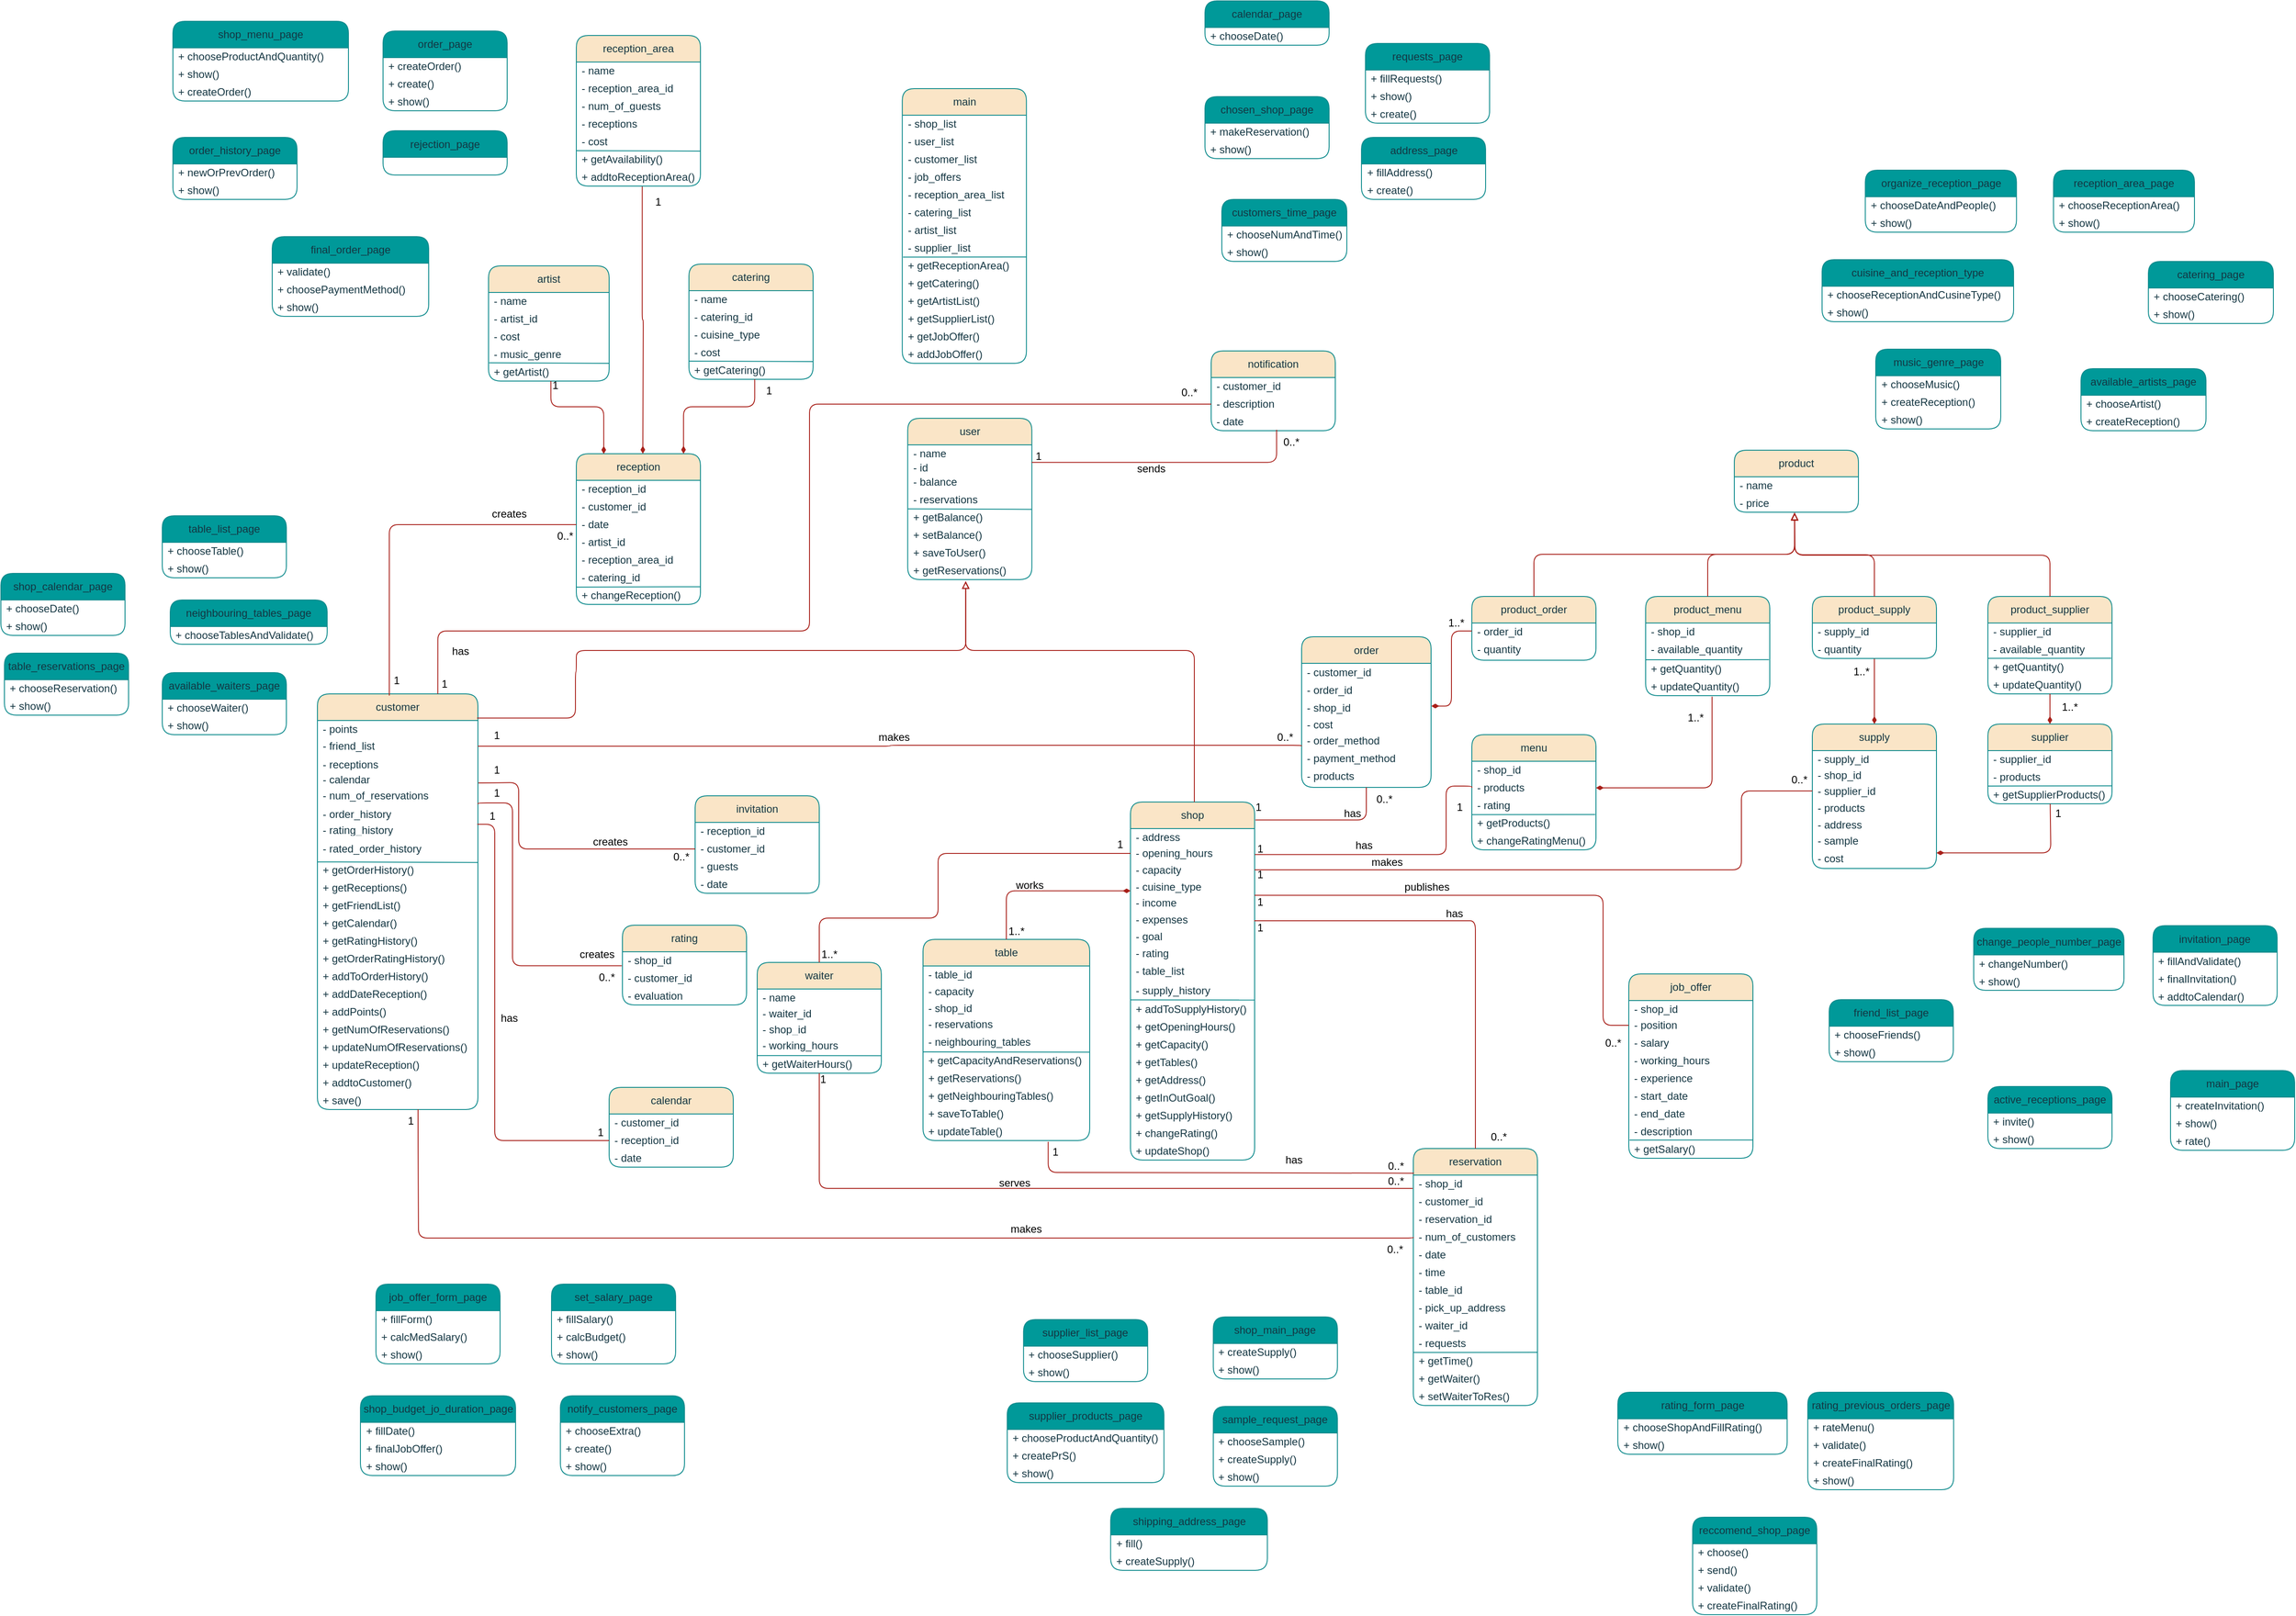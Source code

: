 <mxfile version="20.8.16" type="device"><diagram id="C5RBs43oDa-KdzZeNtuy" name="Page-1"><mxGraphModel dx="4845" dy="4633" grid="0" gridSize="10" guides="1" tooltips="1" connect="1" arrows="1" fold="1" page="1" pageScale="1" pageWidth="827" pageHeight="1169" background="#ffffff" math="0" shadow="0"><root><mxCell id="WIyWlLk6GJQsqaUBKTNV-0"/><mxCell id="WIyWlLk6GJQsqaUBKTNV-1" parent="WIyWlLk6GJQsqaUBKTNV-0"/><mxCell id="jPD3LhmRUqBXW_XciYKY-1" value="shop" style="swimlane;fontStyle=0;childLayout=stackLayout;horizontal=1;startSize=30;horizontalStack=0;resizeParent=1;resizeParentMax=0;resizeLast=0;collapsible=1;marginBottom=0;whiteSpace=wrap;html=1;rounded=1;glass=0;shadow=0;labelBackgroundColor=none;fillColor=#FAE5C7;strokeColor=#0F8B8D;fontColor=#143642;" parent="WIyWlLk6GJQsqaUBKTNV-1" vertex="1"><mxGeometry x="2764" y="617" width="140" height="404" as="geometry"><mxRectangle x="1032" y="130" width="92" height="30" as="alternateBounds"/></mxGeometry></mxCell><mxCell id="jPD3LhmRUqBXW_XciYKY-2" value="- address" style="text;strokeColor=none;fillColor=none;align=left;verticalAlign=middle;spacingLeft=4;spacingRight=4;overflow=hidden;points=[[0,0.5],[1,0.5]];portConstraint=eastwest;rotatable=0;whiteSpace=wrap;html=1;glass=0;labelBackgroundColor=none;fontColor=#143642;" parent="jPD3LhmRUqBXW_XciYKY-1" vertex="1"><mxGeometry y="30" width="140" height="18" as="geometry"/></mxCell><mxCell id="jPD3LhmRUqBXW_XciYKY-92" value="- opening_hours" style="text;strokeColor=none;fillColor=none;align=left;verticalAlign=middle;spacingLeft=4;spacingRight=4;overflow=hidden;points=[[0,0.5],[1,0.5]];portConstraint=eastwest;rotatable=0;whiteSpace=wrap;html=1;glass=0;labelBackgroundColor=none;fontColor=#143642;" parent="jPD3LhmRUqBXW_XciYKY-1" vertex="1"><mxGeometry y="48" width="140" height="19" as="geometry"/></mxCell><mxCell id="jPD3LhmRUqBXW_XciYKY-109" value="- capacity" style="text;strokeColor=none;fillColor=none;align=left;verticalAlign=middle;spacingLeft=4;spacingRight=4;overflow=hidden;points=[[0,0.5],[1,0.5]];portConstraint=eastwest;rotatable=0;whiteSpace=wrap;html=1;glass=0;labelBackgroundColor=none;fontColor=#143642;" parent="jPD3LhmRUqBXW_XciYKY-1" vertex="1"><mxGeometry y="67" width="140" height="19" as="geometry"/></mxCell><mxCell id="jPD3LhmRUqBXW_XciYKY-4" value="- cuisine_type&lt;span style=&quot;white-space: pre;&quot;&gt;&#9;&lt;/span&gt;" style="text;strokeColor=none;fillColor=none;align=left;verticalAlign=middle;spacingLeft=4;spacingRight=4;overflow=hidden;points=[[0,0.5],[1,0.5]];portConstraint=eastwest;rotatable=0;whiteSpace=wrap;html=1;glass=0;labelBackgroundColor=none;fontColor=#143642;" parent="jPD3LhmRUqBXW_XciYKY-1" vertex="1"><mxGeometry y="86" width="140" height="18" as="geometry"/></mxCell><mxCell id="jPD3LhmRUqBXW_XciYKY-104" value="- income" style="text;strokeColor=none;fillColor=none;align=left;verticalAlign=middle;spacingLeft=4;spacingRight=4;overflow=hidden;points=[[0,0.5],[1,0.5]];portConstraint=eastwest;rotatable=0;whiteSpace=wrap;html=1;glass=0;labelBackgroundColor=none;fontColor=#143642;" parent="jPD3LhmRUqBXW_XciYKY-1" vertex="1"><mxGeometry y="104" width="140" height="19" as="geometry"/></mxCell><mxCell id="jPD3LhmRUqBXW_XciYKY-107" value="- expenses" style="text;strokeColor=none;fillColor=none;align=left;verticalAlign=middle;spacingLeft=4;spacingRight=4;overflow=hidden;points=[[0,0.5],[1,0.5]];portConstraint=eastwest;rotatable=0;whiteSpace=wrap;html=1;glass=0;labelBackgroundColor=none;fontColor=#143642;" parent="jPD3LhmRUqBXW_XciYKY-1" vertex="1"><mxGeometry y="123" width="140" height="19" as="geometry"/></mxCell><mxCell id="jPD3LhmRUqBXW_XciYKY-108" value="- goal" style="text;strokeColor=none;fillColor=none;align=left;verticalAlign=middle;spacingLeft=4;spacingRight=4;overflow=hidden;points=[[0,0.5],[1,0.5]];portConstraint=eastwest;rotatable=0;whiteSpace=wrap;html=1;glass=0;labelBackgroundColor=none;fontColor=#143642;" parent="jPD3LhmRUqBXW_XciYKY-1" vertex="1"><mxGeometry y="142" width="140" height="19" as="geometry"/></mxCell><mxCell id="jPD3LhmRUqBXW_XciYKY-111" value="- rating" style="text;strokeColor=none;fillColor=none;align=left;verticalAlign=middle;spacingLeft=4;spacingRight=4;overflow=hidden;points=[[0,0.5],[1,0.5]];portConstraint=eastwest;rotatable=0;whiteSpace=wrap;html=1;glass=0;labelBackgroundColor=none;fontColor=#143642;" parent="jPD3LhmRUqBXW_XciYKY-1" vertex="1"><mxGeometry y="161" width="140" height="19" as="geometry"/></mxCell><mxCell id="LBnUgZQ3k2B2JK14YkMi-1" value="- table_list" style="text;strokeColor=none;fillColor=none;align=left;verticalAlign=middle;spacingLeft=4;spacingRight=4;overflow=hidden;points=[[0,0.5],[1,0.5]];portConstraint=eastwest;rotatable=0;whiteSpace=wrap;html=1;glass=0;labelBackgroundColor=none;fontColor=#143642;" parent="jPD3LhmRUqBXW_XciYKY-1" vertex="1"><mxGeometry y="180" width="140" height="22" as="geometry"/></mxCell><mxCell id="jPD3LhmRUqBXW_XciYKY-138" value="- supply_history" style="text;strokeColor=none;fillColor=none;align=left;verticalAlign=middle;spacingLeft=4;spacingRight=4;overflow=hidden;points=[[0,0.5],[1,0.5]];portConstraint=eastwest;rotatable=0;whiteSpace=wrap;html=1;glass=0;labelBackgroundColor=none;fontColor=#143642;" parent="jPD3LhmRUqBXW_XciYKY-1" vertex="1"><mxGeometry y="202" width="140" height="22" as="geometry"/></mxCell><mxCell id="8Ue-xL6Lnt7KdAzQMRkJ-245" value="" style="endArrow=none;html=1;rounded=0;exitX=-0.002;exitY=0.005;exitDx=0;exitDy=0;exitPerimeter=0;entryX=1.002;entryY=0.013;entryDx=0;entryDy=0;entryPerimeter=0;strokeColor=#0F8B8D;" edge="1" parent="jPD3LhmRUqBXW_XciYKY-1"><mxGeometry width="50" height="50" relative="1" as="geometry"><mxPoint y="223.2" as="sourcePoint"/><mxPoint x="140.56" y="223.36" as="targetPoint"/></mxGeometry></mxCell><mxCell id="8Ue-xL6Lnt7KdAzQMRkJ-209" value="+ addToSupplyHistory()" style="text;strokeColor=none;fillColor=none;align=left;verticalAlign=middle;spacingLeft=4;spacingRight=4;overflow=hidden;points=[[0,0.5],[1,0.5]];portConstraint=eastwest;rotatable=0;whiteSpace=wrap;html=1;glass=0;labelBackgroundColor=none;fontColor=#143642;" vertex="1" parent="jPD3LhmRUqBXW_XciYKY-1"><mxGeometry y="224" width="140" height="20" as="geometry"/></mxCell><mxCell id="8Ue-xL6Lnt7KdAzQMRkJ-68" value="+ getOpeningHours()" style="text;strokeColor=none;fillColor=none;align=left;verticalAlign=middle;spacingLeft=4;spacingRight=4;overflow=hidden;points=[[0,0.5],[1,0.5]];portConstraint=eastwest;rotatable=0;whiteSpace=wrap;html=1;glass=0;labelBackgroundColor=none;fontColor=#143642;" vertex="1" parent="jPD3LhmRUqBXW_XciYKY-1"><mxGeometry y="244" width="140" height="20" as="geometry"/></mxCell><mxCell id="8Ue-xL6Lnt7KdAzQMRkJ-71" value="+ getCapacity()" style="text;strokeColor=none;fillColor=none;align=left;verticalAlign=middle;spacingLeft=4;spacingRight=4;overflow=hidden;points=[[0,0.5],[1,0.5]];portConstraint=eastwest;rotatable=0;whiteSpace=wrap;html=1;glass=0;labelBackgroundColor=none;fontColor=#143642;" vertex="1" parent="jPD3LhmRUqBXW_XciYKY-1"><mxGeometry y="264" width="140" height="20" as="geometry"/></mxCell><mxCell id="8Ue-xL6Lnt7KdAzQMRkJ-96" value="+ getTables()" style="text;strokeColor=none;fillColor=none;align=left;verticalAlign=middle;spacingLeft=4;spacingRight=4;overflow=hidden;points=[[0,0.5],[1,0.5]];portConstraint=eastwest;rotatable=0;whiteSpace=wrap;html=1;glass=0;labelBackgroundColor=none;fontColor=#143642;" vertex="1" parent="jPD3LhmRUqBXW_XciYKY-1"><mxGeometry y="284" width="140" height="20" as="geometry"/></mxCell><mxCell id="8Ue-xL6Lnt7KdAzQMRkJ-86" value="+ getAddress()" style="text;strokeColor=none;fillColor=none;align=left;verticalAlign=middle;spacingLeft=4;spacingRight=4;overflow=hidden;points=[[0,0.5],[1,0.5]];portConstraint=eastwest;rotatable=0;whiteSpace=wrap;html=1;glass=0;labelBackgroundColor=none;fontColor=#143642;" vertex="1" parent="jPD3LhmRUqBXW_XciYKY-1"><mxGeometry y="304" width="140" height="20" as="geometry"/></mxCell><mxCell id="8Ue-xL6Lnt7KdAzQMRkJ-170" value="+ getInOutGoal()" style="text;strokeColor=none;fillColor=none;align=left;verticalAlign=middle;spacingLeft=4;spacingRight=4;overflow=hidden;points=[[0,0.5],[1,0.5]];portConstraint=eastwest;rotatable=0;whiteSpace=wrap;html=1;glass=0;labelBackgroundColor=none;fontColor=#143642;" vertex="1" parent="jPD3LhmRUqBXW_XciYKY-1"><mxGeometry y="324" width="140" height="20" as="geometry"/></mxCell><mxCell id="8Ue-xL6Lnt7KdAzQMRkJ-199" value="+ getSupplyHistory()" style="text;strokeColor=none;fillColor=none;align=left;verticalAlign=middle;spacingLeft=4;spacingRight=4;overflow=hidden;points=[[0,0.5],[1,0.5]];portConstraint=eastwest;rotatable=0;whiteSpace=wrap;html=1;glass=0;labelBackgroundColor=none;fontColor=#143642;" vertex="1" parent="jPD3LhmRUqBXW_XciYKY-1"><mxGeometry y="344" width="140" height="20" as="geometry"/></mxCell><mxCell id="8Ue-xL6Lnt7KdAzQMRkJ-157" value="+ changeRating()" style="text;strokeColor=none;fillColor=none;align=left;verticalAlign=middle;spacingLeft=4;spacingRight=4;overflow=hidden;points=[[0,0.5],[1,0.5]];portConstraint=eastwest;rotatable=0;whiteSpace=wrap;html=1;glass=0;labelBackgroundColor=none;fontColor=#143642;" vertex="1" parent="jPD3LhmRUqBXW_XciYKY-1"><mxGeometry y="364" width="140" height="20" as="geometry"/></mxCell><mxCell id="8Ue-xL6Lnt7KdAzQMRkJ-226" value="+ updateShop()" style="text;strokeColor=none;fillColor=none;align=left;verticalAlign=middle;spacingLeft=4;spacingRight=4;overflow=hidden;points=[[0,0.5],[1,0.5]];portConstraint=eastwest;rotatable=0;whiteSpace=wrap;html=1;glass=0;labelBackgroundColor=none;fontColor=#143642;" vertex="1" parent="jPD3LhmRUqBXW_XciYKY-1"><mxGeometry y="384" width="140" height="20" as="geometry"/></mxCell><mxCell id="jPD3LhmRUqBXW_XciYKY-19" value="user" style="swimlane;fontStyle=0;childLayout=stackLayout;horizontal=1;startSize=30;horizontalStack=0;resizeParent=1;resizeParentMax=0;resizeLast=0;collapsible=1;marginBottom=0;whiteSpace=wrap;html=1;rounded=1;glass=0;labelBackgroundColor=none;fillColor=#FAE5C7;strokeColor=#0F8B8D;fontColor=#143642;" parent="WIyWlLk6GJQsqaUBKTNV-1" vertex="1"><mxGeometry x="2512.75" y="184" width="140" height="182" as="geometry"/></mxCell><mxCell id="jPD3LhmRUqBXW_XciYKY-20" value="- name" style="text;strokeColor=none;fillColor=none;align=left;verticalAlign=middle;spacingLeft=4;spacingRight=4;overflow=hidden;points=[[0,0.5],[1,0.5]];portConstraint=eastwest;rotatable=0;whiteSpace=wrap;html=1;glass=0;labelBackgroundColor=none;fontColor=#143642;" parent="jPD3LhmRUqBXW_XciYKY-19" vertex="1"><mxGeometry y="30" width="140" height="16" as="geometry"/></mxCell><mxCell id="jPD3LhmRUqBXW_XciYKY-22" value="- id" style="text;strokeColor=none;fillColor=none;align=left;verticalAlign=middle;spacingLeft=4;spacingRight=4;overflow=hidden;points=[[0,0.5],[1,0.5]];portConstraint=eastwest;rotatable=0;whiteSpace=wrap;html=1;glass=0;labelBackgroundColor=none;fontColor=#143642;" parent="jPD3LhmRUqBXW_XciYKY-19" vertex="1"><mxGeometry y="46" width="140" height="16" as="geometry"/></mxCell><mxCell id="jPD3LhmRUqBXW_XciYKY-134" value="- balance" style="text;strokeColor=none;fillColor=none;align=left;verticalAlign=middle;spacingLeft=4;spacingRight=4;overflow=hidden;points=[[0,0.5],[1,0.5]];portConstraint=eastwest;rotatable=0;whiteSpace=wrap;html=1;glass=0;labelBackgroundColor=none;fontColor=#143642;" parent="jPD3LhmRUqBXW_XciYKY-19" vertex="1"><mxGeometry y="62" width="140" height="20" as="geometry"/></mxCell><mxCell id="jPD3LhmRUqBXW_XciYKY-192" value="- reservations" style="text;strokeColor=none;fillColor=none;align=left;verticalAlign=middle;spacingLeft=4;spacingRight=4;overflow=hidden;points=[[0,0.5],[1,0.5]];portConstraint=eastwest;rotatable=0;whiteSpace=wrap;html=1;glass=0;labelBackgroundColor=none;fontColor=#143642;" parent="jPD3LhmRUqBXW_XciYKY-19" vertex="1"><mxGeometry y="82" width="140" height="20" as="geometry"/></mxCell><mxCell id="8Ue-xL6Lnt7KdAzQMRkJ-240" value="" style="endArrow=none;html=1;rounded=0;exitX=0;exitY=0.015;exitDx=0;exitDy=0;exitPerimeter=0;entryX=1;entryY=0.064;entryDx=0;entryDy=0;entryPerimeter=0;strokeColor=#0F8B8D;" edge="1" parent="jPD3LhmRUqBXW_XciYKY-19" source="8Ue-xL6Lnt7KdAzQMRkJ-61"><mxGeometry width="50" height="50" relative="1" as="geometry"><mxPoint x="-41" y="102.0" as="sourcePoint"/><mxPoint x="140" y="102.7" as="targetPoint"/></mxGeometry></mxCell><mxCell id="8Ue-xL6Lnt7KdAzQMRkJ-61" value="+ getBalance()" style="text;strokeColor=none;fillColor=none;align=left;verticalAlign=middle;spacingLeft=4;spacingRight=4;overflow=hidden;points=[[0,0.5],[1,0.5]];portConstraint=eastwest;rotatable=0;whiteSpace=wrap;html=1;glass=0;labelBackgroundColor=none;fontColor=#143642;" vertex="1" parent="jPD3LhmRUqBXW_XciYKY-19"><mxGeometry y="102" width="140" height="20" as="geometry"/></mxCell><mxCell id="8Ue-xL6Lnt7KdAzQMRkJ-100" value="+ setBalance()" style="text;strokeColor=none;fillColor=none;align=left;verticalAlign=middle;spacingLeft=4;spacingRight=4;overflow=hidden;points=[[0,0.5],[1,0.5]];portConstraint=eastwest;rotatable=0;whiteSpace=wrap;html=1;glass=0;labelBackgroundColor=none;fontColor=#143642;" vertex="1" parent="jPD3LhmRUqBXW_XciYKY-19"><mxGeometry y="122" width="140" height="20" as="geometry"/></mxCell><mxCell id="8Ue-xL6Lnt7KdAzQMRkJ-62" value="+ saveToUser()" style="text;strokeColor=none;fillColor=none;align=left;verticalAlign=middle;spacingLeft=4;spacingRight=4;overflow=hidden;points=[[0,0.5],[1,0.5]];portConstraint=eastwest;rotatable=0;whiteSpace=wrap;html=1;glass=0;labelBackgroundColor=none;fontColor=#143642;" vertex="1" parent="jPD3LhmRUqBXW_XciYKY-19"><mxGeometry y="142" width="140" height="20" as="geometry"/></mxCell><mxCell id="8Ue-xL6Lnt7KdAzQMRkJ-168" value="+ getReservations()" style="text;strokeColor=none;fillColor=none;align=left;verticalAlign=middle;spacingLeft=4;spacingRight=4;overflow=hidden;points=[[0,0.5],[1,0.5]];portConstraint=eastwest;rotatable=0;whiteSpace=wrap;html=1;glass=0;labelBackgroundColor=none;fontColor=#143642;" vertex="1" parent="jPD3LhmRUqBXW_XciYKY-19"><mxGeometry y="162" width="140" height="20" as="geometry"/></mxCell><mxCell id="jPD3LhmRUqBXW_XciYKY-23" value="table" style="swimlane;fontStyle=0;childLayout=stackLayout;horizontal=1;startSize=30;horizontalStack=0;resizeParent=1;resizeParentMax=0;resizeLast=0;collapsible=1;marginBottom=0;whiteSpace=wrap;html=1;rounded=1;glass=0;labelBackgroundColor=none;fillColor=#FAE5C7;strokeColor=#0F8B8D;fontColor=#143642;" parent="WIyWlLk6GJQsqaUBKTNV-1" vertex="1"><mxGeometry x="2530" y="772" width="188" height="227" as="geometry"/></mxCell><mxCell id="jPD3LhmRUqBXW_XciYKY-25" value="- table_id" style="text;strokeColor=none;fillColor=none;align=left;verticalAlign=middle;spacingLeft=4;spacingRight=4;overflow=hidden;points=[[0,0.5],[1,0.5]];portConstraint=eastwest;rotatable=0;whiteSpace=wrap;html=1;glass=0;labelBackgroundColor=none;fontColor=#143642;" parent="jPD3LhmRUqBXW_XciYKY-23" vertex="1"><mxGeometry y="30" width="188" height="19" as="geometry"/></mxCell><mxCell id="jPD3LhmRUqBXW_XciYKY-24" value="- capacity" style="text;strokeColor=none;fillColor=none;align=left;verticalAlign=middle;spacingLeft=4;spacingRight=4;overflow=hidden;points=[[0,0.5],[1,0.5]];portConstraint=eastwest;rotatable=0;whiteSpace=wrap;html=1;glass=0;labelBackgroundColor=none;fontColor=#143642;" parent="jPD3LhmRUqBXW_XciYKY-23" vertex="1"><mxGeometry y="49" width="188" height="19" as="geometry"/></mxCell><mxCell id="jPD3LhmRUqBXW_XciYKY-124" value="- shop_id" style="text;strokeColor=none;fillColor=none;align=left;verticalAlign=middle;spacingLeft=4;spacingRight=4;overflow=hidden;points=[[0,0.5],[1,0.5]];portConstraint=eastwest;rotatable=0;whiteSpace=wrap;html=1;glass=0;labelBackgroundColor=none;fontColor=#143642;" parent="jPD3LhmRUqBXW_XciYKY-23" vertex="1"><mxGeometry y="68" width="188" height="18" as="geometry"/></mxCell><mxCell id="jPD3LhmRUqBXW_XciYKY-26" value="- reservations" style="text;strokeColor=none;fillColor=none;align=left;verticalAlign=middle;spacingLeft=4;spacingRight=4;overflow=hidden;points=[[0,0.5],[1,0.5]];portConstraint=eastwest;rotatable=0;whiteSpace=wrap;html=1;glass=0;labelBackgroundColor=none;fontColor=#143642;" parent="jPD3LhmRUqBXW_XciYKY-23" vertex="1"><mxGeometry y="86" width="188" height="19" as="geometry"/></mxCell><mxCell id="jPD3LhmRUqBXW_XciYKY-127" value="- neighbouring_tables" style="text;strokeColor=none;fillColor=none;align=left;verticalAlign=middle;spacingLeft=4;spacingRight=4;overflow=hidden;points=[[0,0.5],[1,0.5]];portConstraint=eastwest;rotatable=0;whiteSpace=wrap;html=1;glass=0;labelBackgroundColor=none;fontColor=#143642;" parent="jPD3LhmRUqBXW_XciYKY-23" vertex="1"><mxGeometry y="105" width="188" height="22" as="geometry"/></mxCell><mxCell id="8Ue-xL6Lnt7KdAzQMRkJ-244" value="" style="endArrow=none;html=1;rounded=0;exitX=-0.002;exitY=0.005;exitDx=0;exitDy=0;exitPerimeter=0;entryX=1.001;entryY=0.013;entryDx=0;entryDy=0;entryPerimeter=0;strokeColor=#0F8B8D;" edge="1" parent="jPD3LhmRUqBXW_XciYKY-23" target="8Ue-xL6Lnt7KdAzQMRkJ-90"><mxGeometry width="50" height="50" relative="1" as="geometry"><mxPoint x="4.547e-13" y="127.0" as="sourcePoint"/><mxPoint x="140.56" y="127.16" as="targetPoint"/></mxGeometry></mxCell><mxCell id="8Ue-xL6Lnt7KdAzQMRkJ-90" value="+ getCapacityAndReservations()" style="text;strokeColor=none;fillColor=none;align=left;verticalAlign=middle;spacingLeft=4;spacingRight=4;overflow=hidden;points=[[0,0.5],[1,0.5]];portConstraint=eastwest;rotatable=0;whiteSpace=wrap;html=1;glass=0;labelBackgroundColor=none;fontColor=#143642;" vertex="1" parent="jPD3LhmRUqBXW_XciYKY-23"><mxGeometry y="127" width="188" height="20" as="geometry"/></mxCell><mxCell id="8Ue-xL6Lnt7KdAzQMRkJ-213" value="+ getReservations()" style="text;strokeColor=none;fillColor=none;align=left;verticalAlign=middle;spacingLeft=4;spacingRight=4;overflow=hidden;points=[[0,0.5],[1,0.5]];portConstraint=eastwest;rotatable=0;whiteSpace=wrap;html=1;glass=0;labelBackgroundColor=none;fontColor=#143642;" vertex="1" parent="jPD3LhmRUqBXW_XciYKY-23"><mxGeometry y="147" width="188" height="20" as="geometry"/></mxCell><mxCell id="8Ue-xL6Lnt7KdAzQMRkJ-227" value="+ getNeighbouringTables()" style="text;strokeColor=none;fillColor=none;align=left;verticalAlign=middle;spacingLeft=4;spacingRight=4;overflow=hidden;points=[[0,0.5],[1,0.5]];portConstraint=eastwest;rotatable=0;whiteSpace=wrap;html=1;glass=0;labelBackgroundColor=none;fontColor=#143642;" vertex="1" parent="jPD3LhmRUqBXW_XciYKY-23"><mxGeometry y="167" width="188" height="20" as="geometry"/></mxCell><mxCell id="8Ue-xL6Lnt7KdAzQMRkJ-101" value="+ saveToTable()" style="text;strokeColor=none;fillColor=none;align=left;verticalAlign=middle;spacingLeft=4;spacingRight=4;overflow=hidden;points=[[0,0.5],[1,0.5]];portConstraint=eastwest;rotatable=0;whiteSpace=wrap;html=1;glass=0;labelBackgroundColor=none;fontColor=#143642;" vertex="1" parent="jPD3LhmRUqBXW_XciYKY-23"><mxGeometry y="187" width="188" height="20" as="geometry"/></mxCell><mxCell id="8Ue-xL6Lnt7KdAzQMRkJ-225" value="+ updateTable()" style="text;strokeColor=none;fillColor=none;align=left;verticalAlign=middle;spacingLeft=4;spacingRight=4;overflow=hidden;points=[[0,0.5],[1,0.5]];portConstraint=eastwest;rotatable=0;whiteSpace=wrap;html=1;glass=0;labelBackgroundColor=none;fontColor=#143642;" vertex="1" parent="jPD3LhmRUqBXW_XciYKY-23"><mxGeometry y="207" width="188" height="20" as="geometry"/></mxCell><mxCell id="jPD3LhmRUqBXW_XciYKY-27" value="menu" style="swimlane;fontStyle=0;childLayout=stackLayout;horizontal=1;startSize=30;horizontalStack=0;resizeParent=1;resizeParentMax=0;resizeLast=0;collapsible=1;marginBottom=0;whiteSpace=wrap;html=1;rounded=1;glass=0;labelBackgroundColor=none;fillColor=#FAE5C7;strokeColor=#0F8B8D;fontColor=#143642;" parent="WIyWlLk6GJQsqaUBKTNV-1" vertex="1"><mxGeometry x="3149" y="541" width="140" height="130" as="geometry"/></mxCell><mxCell id="jPD3LhmRUqBXW_XciYKY-28" value="- shop_id" style="text;strokeColor=none;fillColor=none;align=left;verticalAlign=middle;spacingLeft=4;spacingRight=4;overflow=hidden;points=[[0,0.5],[1,0.5]];portConstraint=eastwest;rotatable=0;whiteSpace=wrap;html=1;glass=0;labelBackgroundColor=none;fontColor=#143642;" parent="jPD3LhmRUqBXW_XciYKY-27" vertex="1"><mxGeometry y="30" width="140" height="20" as="geometry"/></mxCell><mxCell id="jPD3LhmRUqBXW_XciYKY-135" value="- products" style="text;strokeColor=none;fillColor=none;align=left;verticalAlign=middle;spacingLeft=4;spacingRight=4;overflow=hidden;points=[[0,0.5],[1,0.5]];portConstraint=eastwest;rotatable=0;whiteSpace=wrap;html=1;glass=0;labelBackgroundColor=none;fontColor=#143642;" parent="jPD3LhmRUqBXW_XciYKY-27" vertex="1"><mxGeometry y="50" width="140" height="20" as="geometry"/></mxCell><mxCell id="jPD3LhmRUqBXW_XciYKY-153" value="- rating" style="text;strokeColor=none;fillColor=none;align=left;verticalAlign=middle;spacingLeft=4;spacingRight=4;overflow=hidden;points=[[0,0.5],[1,0.5]];portConstraint=eastwest;rotatable=0;whiteSpace=wrap;html=1;glass=0;labelBackgroundColor=none;fontColor=#143642;" parent="jPD3LhmRUqBXW_XciYKY-27" vertex="1"><mxGeometry y="70" width="140" height="20" as="geometry"/></mxCell><mxCell id="8Ue-xL6Lnt7KdAzQMRkJ-52" value="+ getProducts()" style="text;strokeColor=none;fillColor=none;align=left;verticalAlign=middle;spacingLeft=4;spacingRight=4;overflow=hidden;points=[[0,0.5],[1,0.5]];portConstraint=eastwest;rotatable=0;whiteSpace=wrap;html=1;glass=0;labelBackgroundColor=none;fontColor=#143642;" vertex="1" parent="jPD3LhmRUqBXW_XciYKY-27"><mxGeometry y="90" width="140" height="20" as="geometry"/></mxCell><mxCell id="8Ue-xL6Lnt7KdAzQMRkJ-53" value="" style="endArrow=none;html=1;rounded=0;exitX=0;exitY=0.013;exitDx=0;exitDy=0;exitPerimeter=0;entryX=0.994;entryY=0.004;entryDx=0;entryDy=0;entryPerimeter=0;strokeColor=#0F8B8D;" edge="1" parent="jPD3LhmRUqBXW_XciYKY-27" source="8Ue-xL6Lnt7KdAzQMRkJ-52" target="8Ue-xL6Lnt7KdAzQMRkJ-52"><mxGeometry width="50" height="50" relative="1" as="geometry"><mxPoint x="69" y="123" as="sourcePoint"/><mxPoint x="119" y="73" as="targetPoint"/></mxGeometry></mxCell><mxCell id="8Ue-xL6Lnt7KdAzQMRkJ-175" value="+ changeRatingMenu()" style="text;strokeColor=none;fillColor=none;align=left;verticalAlign=middle;spacingLeft=4;spacingRight=4;overflow=hidden;points=[[0,0.5],[1,0.5]];portConstraint=eastwest;rotatable=0;whiteSpace=wrap;html=1;glass=0;labelBackgroundColor=none;fontColor=#143642;" vertex="1" parent="jPD3LhmRUqBXW_XciYKY-27"><mxGeometry y="110" width="140" height="20" as="geometry"/></mxCell><mxCell id="jPD3LhmRUqBXW_XciYKY-35" value="waiter" style="swimlane;fontStyle=0;childLayout=stackLayout;horizontal=1;startSize=30;horizontalStack=0;resizeParent=1;resizeParentMax=0;resizeLast=0;collapsible=1;marginBottom=0;whiteSpace=wrap;html=1;rounded=1;glass=0;labelBackgroundColor=none;fillColor=#FAE5C7;strokeColor=#0F8B8D;fontColor=#143642;" parent="WIyWlLk6GJQsqaUBKTNV-1" vertex="1"><mxGeometry x="2343" y="798" width="140" height="125" as="geometry"/></mxCell><mxCell id="jPD3LhmRUqBXW_XciYKY-36" value="- name" style="text;strokeColor=none;fillColor=none;align=left;verticalAlign=middle;spacingLeft=4;spacingRight=4;overflow=hidden;points=[[0,0.5],[1,0.5]];portConstraint=eastwest;rotatable=0;whiteSpace=wrap;html=1;glass=0;labelBackgroundColor=none;fontColor=#143642;" parent="jPD3LhmRUqBXW_XciYKY-35" vertex="1"><mxGeometry y="30" width="140" height="18" as="geometry"/></mxCell><mxCell id="jPD3LhmRUqBXW_XciYKY-37" value="- waiter_id" style="text;strokeColor=none;fillColor=none;align=left;verticalAlign=middle;spacingLeft=4;spacingRight=4;overflow=hidden;points=[[0,0.5],[1,0.5]];portConstraint=eastwest;rotatable=0;whiteSpace=wrap;html=1;glass=0;labelBackgroundColor=none;fontColor=#143642;" parent="jPD3LhmRUqBXW_XciYKY-35" vertex="1"><mxGeometry y="48" width="140" height="18" as="geometry"/></mxCell><mxCell id="jPD3LhmRUqBXW_XciYKY-38" value="- shop_id" style="text;strokeColor=none;fillColor=none;align=left;verticalAlign=middle;spacingLeft=4;spacingRight=4;overflow=hidden;points=[[0,0.5],[1,0.5]];portConstraint=eastwest;rotatable=0;whiteSpace=wrap;html=1;glass=0;labelBackgroundColor=none;fontColor=#143642;" parent="jPD3LhmRUqBXW_XciYKY-35" vertex="1"><mxGeometry y="66" width="140" height="17" as="geometry"/></mxCell><mxCell id="jPD3LhmRUqBXW_XciYKY-122" value="- working_hours" style="text;strokeColor=none;fillColor=none;align=left;verticalAlign=middle;spacingLeft=4;spacingRight=4;overflow=hidden;points=[[0,0.5],[1,0.5]];portConstraint=eastwest;rotatable=0;whiteSpace=wrap;html=1;glass=0;labelBackgroundColor=none;fontColor=#143642;" parent="jPD3LhmRUqBXW_XciYKY-35" vertex="1"><mxGeometry y="83" width="140" height="22" as="geometry"/></mxCell><mxCell id="8Ue-xL6Lnt7KdAzQMRkJ-238" value="" style="endArrow=none;html=1;rounded=0;exitX=-0.002;exitY=0.005;exitDx=0;exitDy=0;exitPerimeter=0;entryX=1.002;entryY=0.013;entryDx=0;entryDy=0;entryPerimeter=0;strokeColor=#0F8B8D;" edge="1" parent="jPD3LhmRUqBXW_XciYKY-35" source="8Ue-xL6Lnt7KdAzQMRkJ-218" target="8Ue-xL6Lnt7KdAzQMRkJ-218"><mxGeometry width="50" height="50" relative="1" as="geometry"><mxPoint x="-63" y="105.0" as="sourcePoint"/><mxPoint x="118" y="105.7" as="targetPoint"/></mxGeometry></mxCell><mxCell id="8Ue-xL6Lnt7KdAzQMRkJ-218" value="+ getWaiterHours()" style="text;strokeColor=none;fillColor=none;align=left;verticalAlign=middle;spacingLeft=4;spacingRight=4;overflow=hidden;points=[[0,0.5],[1,0.5]];portConstraint=eastwest;rotatable=0;whiteSpace=wrap;html=1;glass=0;labelBackgroundColor=none;fontColor=#143642;" vertex="1" parent="jPD3LhmRUqBXW_XciYKY-35"><mxGeometry y="105" width="140" height="20" as="geometry"/></mxCell><mxCell id="jPD3LhmRUqBXW_XciYKY-143" value="product" style="swimlane;fontStyle=0;childLayout=stackLayout;horizontal=1;startSize=30;horizontalStack=0;resizeParent=1;resizeParentMax=0;resizeLast=0;collapsible=1;marginBottom=0;whiteSpace=wrap;html=1;rounded=1;swimlaneLine=1;glass=0;labelBackgroundColor=none;fillColor=#FAE5C7;strokeColor=#0F8B8D;fontColor=#143642;" parent="WIyWlLk6GJQsqaUBKTNV-1" vertex="1"><mxGeometry x="3445" y="220" width="140" height="70" as="geometry"><mxRectangle x="867" y="407" width="79" height="30" as="alternateBounds"/></mxGeometry></mxCell><mxCell id="jPD3LhmRUqBXW_XciYKY-148" value="- name" style="text;strokeColor=none;fillColor=none;align=left;verticalAlign=middle;spacingLeft=4;spacingRight=4;overflow=hidden;points=[[0,0.5],[1,0.5]];portConstraint=eastwest;rotatable=0;whiteSpace=wrap;html=1;glass=0;labelBackgroundColor=none;fontColor=#143642;" parent="jPD3LhmRUqBXW_XciYKY-143" vertex="1"><mxGeometry y="30" width="140" height="20" as="geometry"/></mxCell><mxCell id="jPD3LhmRUqBXW_XciYKY-149" value="- price" style="text;strokeColor=none;fillColor=none;align=left;verticalAlign=middle;spacingLeft=4;spacingRight=4;overflow=hidden;points=[[0,0.5],[1,0.5]];portConstraint=eastwest;rotatable=0;whiteSpace=wrap;html=1;glass=0;labelBackgroundColor=none;fontColor=#143642;" parent="jPD3LhmRUqBXW_XciYKY-143" vertex="1"><mxGeometry y="50" width="140" height="20" as="geometry"/></mxCell><mxCell id="jPD3LhmRUqBXW_XciYKY-154" value="order" style="swimlane;fontStyle=0;childLayout=stackLayout;horizontal=1;startSize=30;horizontalStack=0;resizeParent=1;resizeParentMax=0;resizeLast=0;collapsible=1;marginBottom=0;whiteSpace=wrap;html=1;rounded=1;glass=0;labelBackgroundColor=none;fillColor=#FAE5C7;strokeColor=#0F8B8D;fontColor=#143642;" parent="WIyWlLk6GJQsqaUBKTNV-1" vertex="1"><mxGeometry x="2957" y="430.5" width="146" height="170" as="geometry"><mxRectangle x="1220" y="367" width="97" height="30" as="alternateBounds"/></mxGeometry></mxCell><mxCell id="jPD3LhmRUqBXW_XciYKY-155" value="- customer_id" style="text;strokeColor=none;fillColor=none;align=left;verticalAlign=middle;spacingLeft=4;spacingRight=4;overflow=hidden;points=[[0,0.5],[1,0.5]];portConstraint=eastwest;rotatable=0;whiteSpace=wrap;html=1;glass=0;labelBackgroundColor=none;fontColor=#143642;" parent="jPD3LhmRUqBXW_XciYKY-154" vertex="1"><mxGeometry y="30" width="146" height="20" as="geometry"/></mxCell><mxCell id="jPD3LhmRUqBXW_XciYKY-156" value="- order_id" style="text;strokeColor=none;fillColor=none;align=left;verticalAlign=middle;spacingLeft=4;spacingRight=4;overflow=hidden;points=[[0,0.5],[1,0.5]];portConstraint=eastwest;rotatable=0;whiteSpace=wrap;html=1;glass=0;labelBackgroundColor=none;fontColor=#143642;" parent="jPD3LhmRUqBXW_XciYKY-154" vertex="1"><mxGeometry y="50" width="146" height="20" as="geometry"/></mxCell><mxCell id="jPD3LhmRUqBXW_XciYKY-157" value="- shop_id" style="text;strokeColor=none;fillColor=none;align=left;verticalAlign=middle;spacingLeft=4;spacingRight=4;overflow=hidden;points=[[0,0.5],[1,0.5]];portConstraint=eastwest;rotatable=0;whiteSpace=wrap;html=1;glass=0;labelBackgroundColor=none;fontColor=#143642;" parent="jPD3LhmRUqBXW_XciYKY-154" vertex="1"><mxGeometry y="70" width="146" height="20" as="geometry"/></mxCell><mxCell id="jPD3LhmRUqBXW_XciYKY-158" value="- cost" style="text;strokeColor=none;fillColor=none;align=left;verticalAlign=middle;spacingLeft=4;spacingRight=4;overflow=hidden;points=[[0,0.5],[1,0.5]];portConstraint=eastwest;rotatable=0;whiteSpace=wrap;html=1;glass=0;labelBackgroundColor=none;fontColor=#143642;" parent="jPD3LhmRUqBXW_XciYKY-154" vertex="1"><mxGeometry y="90" width="146" height="17" as="geometry"/></mxCell><mxCell id="jPD3LhmRUqBXW_XciYKY-159" value="- order_method" style="text;strokeColor=none;fillColor=none;align=left;verticalAlign=middle;spacingLeft=4;spacingRight=4;overflow=hidden;points=[[0,0.5],[1,0.5]];portConstraint=eastwest;rotatable=0;whiteSpace=wrap;html=1;glass=0;labelBackgroundColor=none;fontColor=#143642;" parent="jPD3LhmRUqBXW_XciYKY-154" vertex="1"><mxGeometry y="107" width="146" height="20" as="geometry"/></mxCell><mxCell id="jPD3LhmRUqBXW_XciYKY-160" value="- payment_method" style="text;strokeColor=none;fillColor=none;align=left;verticalAlign=middle;spacingLeft=4;spacingRight=4;overflow=hidden;points=[[0,0.5],[1,0.5]];portConstraint=eastwest;rotatable=0;whiteSpace=wrap;html=1;glass=0;labelBackgroundColor=none;fontColor=#143642;" parent="jPD3LhmRUqBXW_XciYKY-154" vertex="1"><mxGeometry y="127" width="146" height="18" as="geometry"/></mxCell><mxCell id="jPD3LhmRUqBXW_XciYKY-161" value="- products" style="text;strokeColor=none;fillColor=none;align=left;verticalAlign=middle;spacingLeft=4;spacingRight=4;overflow=hidden;points=[[0,0.5],[1,0.5]];portConstraint=eastwest;rotatable=0;whiteSpace=wrap;html=1;glass=0;labelBackgroundColor=none;fontColor=#143642;" parent="jPD3LhmRUqBXW_XciYKY-154" vertex="1"><mxGeometry y="145" width="146" height="25" as="geometry"/></mxCell><mxCell id="jPD3LhmRUqBXW_XciYKY-172" value="product_menu" style="swimlane;fontStyle=0;childLayout=stackLayout;horizontal=1;startSize=30;horizontalStack=0;resizeParent=1;resizeParentMax=0;resizeLast=0;collapsible=1;marginBottom=0;whiteSpace=wrap;html=1;rounded=1;swimlaneLine=1;glass=0;labelBackgroundColor=none;fillColor=#FAE5C7;strokeColor=#0F8B8D;fontColor=#143642;" parent="WIyWlLk6GJQsqaUBKTNV-1" vertex="1"><mxGeometry x="3345" y="385" width="140" height="112" as="geometry"><mxRectangle x="867" y="407" width="79" height="30" as="alternateBounds"/></mxGeometry></mxCell><mxCell id="jPD3LhmRUqBXW_XciYKY-173" value="- shop_id" style="text;strokeColor=none;fillColor=none;align=left;verticalAlign=middle;spacingLeft=4;spacingRight=4;overflow=hidden;points=[[0,0.5],[1,0.5]];portConstraint=eastwest;rotatable=0;whiteSpace=wrap;html=1;glass=0;labelBackgroundColor=none;fontColor=#143642;" parent="jPD3LhmRUqBXW_XciYKY-172" vertex="1"><mxGeometry y="30" width="140" height="18" as="geometry"/></mxCell><mxCell id="jPD3LhmRUqBXW_XciYKY-176" value="- available_quantity" style="text;strokeColor=none;fillColor=none;align=left;verticalAlign=middle;spacingLeft=4;spacingRight=4;overflow=hidden;points=[[0,0.5],[1,0.5]];portConstraint=eastwest;rotatable=0;whiteSpace=wrap;html=1;glass=0;labelBackgroundColor=none;fontColor=#143642;" parent="jPD3LhmRUqBXW_XciYKY-172" vertex="1"><mxGeometry y="48" width="140" height="24" as="geometry"/></mxCell><mxCell id="8Ue-xL6Lnt7KdAzQMRkJ-248" value="" style="endArrow=none;html=1;rounded=0;exitX=0;exitY=0.013;exitDx=0;exitDy=0;exitPerimeter=0;entryX=0.994;entryY=0.004;entryDx=0;entryDy=0;entryPerimeter=0;strokeColor=#0F8B8D;" edge="1" parent="jPD3LhmRUqBXW_XciYKY-172"><mxGeometry width="50" height="50" relative="1" as="geometry"><mxPoint y="71.53" as="sourcePoint"/><mxPoint x="139.16" y="71.35" as="targetPoint"/></mxGeometry></mxCell><mxCell id="8Ue-xL6Lnt7KdAzQMRkJ-56" value="+ getQuantity()" style="text;strokeColor=none;fillColor=none;align=left;verticalAlign=middle;spacingLeft=4;spacingRight=4;overflow=hidden;points=[[0,0.5],[1,0.5]];portConstraint=eastwest;rotatable=0;whiteSpace=wrap;html=1;glass=0;labelBackgroundColor=none;fontColor=#143642;" vertex="1" parent="jPD3LhmRUqBXW_XciYKY-172"><mxGeometry y="72" width="140" height="20" as="geometry"/></mxCell><mxCell id="8Ue-xL6Lnt7KdAzQMRkJ-59" value="+ updateQuantity()" style="text;strokeColor=none;fillColor=none;align=left;verticalAlign=middle;spacingLeft=4;spacingRight=4;overflow=hidden;points=[[0,0.5],[1,0.5]];portConstraint=eastwest;rotatable=0;whiteSpace=wrap;html=1;glass=0;labelBackgroundColor=none;fontColor=#143642;" vertex="1" parent="jPD3LhmRUqBXW_XciYKY-172"><mxGeometry y="92" width="140" height="20" as="geometry"/></mxCell><mxCell id="jPD3LhmRUqBXW_XciYKY-177" value="product_order" style="swimlane;fontStyle=0;childLayout=stackLayout;horizontal=1;startSize=30;horizontalStack=0;resizeParent=1;resizeParentMax=0;resizeLast=0;collapsible=1;marginBottom=0;whiteSpace=wrap;html=1;rounded=1;swimlaneLine=1;glass=0;labelBackgroundColor=none;fillColor=#FAE5C7;strokeColor=#0F8B8D;fontColor=#143642;" parent="WIyWlLk6GJQsqaUBKTNV-1" vertex="1"><mxGeometry x="3149" y="385" width="140" height="72" as="geometry"><mxRectangle x="867" y="407" width="79" height="30" as="alternateBounds"/></mxGeometry></mxCell><mxCell id="jPD3LhmRUqBXW_XciYKY-178" value="- order_id" style="text;strokeColor=none;fillColor=none;align=left;verticalAlign=middle;spacingLeft=4;spacingRight=4;overflow=hidden;points=[[0,0.5],[1,0.5]];portConstraint=eastwest;rotatable=0;whiteSpace=wrap;html=1;glass=0;labelBackgroundColor=none;fontColor=#143642;" parent="jPD3LhmRUqBXW_XciYKY-177" vertex="1"><mxGeometry y="30" width="140" height="18" as="geometry"/></mxCell><mxCell id="jPD3LhmRUqBXW_XciYKY-181" value="- quantity" style="text;strokeColor=none;fillColor=none;align=left;verticalAlign=middle;spacingLeft=4;spacingRight=4;overflow=hidden;points=[[0,0.5],[1,0.5]];portConstraint=eastwest;rotatable=0;whiteSpace=wrap;html=1;glass=0;labelBackgroundColor=none;fontColor=#143642;" parent="jPD3LhmRUqBXW_XciYKY-177" vertex="1"><mxGeometry y="48" width="140" height="24" as="geometry"/></mxCell><mxCell id="jPD3LhmRUqBXW_XciYKY-182" value="reservation" style="swimlane;fontStyle=0;childLayout=stackLayout;horizontal=1;startSize=30;horizontalStack=0;resizeParent=1;resizeParentMax=0;resizeLast=0;collapsible=1;marginBottom=0;whiteSpace=wrap;html=1;rounded=1;glass=0;labelBackgroundColor=none;fillColor=#FAE5C7;strokeColor=#0F8B8D;fontColor=#143642;" parent="WIyWlLk6GJQsqaUBKTNV-1" vertex="1"><mxGeometry x="3083" y="1008" width="140" height="290" as="geometry"/></mxCell><mxCell id="jPD3LhmRUqBXW_XciYKY-183" value="- shop_id" style="text;strokeColor=none;fillColor=none;align=left;verticalAlign=middle;spacingLeft=4;spacingRight=4;overflow=hidden;points=[[0,0.5],[1,0.5]];portConstraint=eastwest;rotatable=0;whiteSpace=wrap;html=1;glass=0;labelBackgroundColor=none;fontColor=#143642;" parent="jPD3LhmRUqBXW_XciYKY-182" vertex="1"><mxGeometry y="30" width="140" height="20" as="geometry"/></mxCell><mxCell id="jPD3LhmRUqBXW_XciYKY-184" value="- customer_id" style="text;strokeColor=none;fillColor=none;align=left;verticalAlign=middle;spacingLeft=4;spacingRight=4;overflow=hidden;points=[[0,0.5],[1,0.5]];portConstraint=eastwest;rotatable=0;whiteSpace=wrap;html=1;glass=0;labelBackgroundColor=none;fontColor=#143642;" parent="jPD3LhmRUqBXW_XciYKY-182" vertex="1"><mxGeometry y="50" width="140" height="20" as="geometry"/></mxCell><mxCell id="jPD3LhmRUqBXW_XciYKY-186" value="- reservation_id" style="text;strokeColor=none;fillColor=none;align=left;verticalAlign=middle;spacingLeft=4;spacingRight=4;overflow=hidden;points=[[0,0.5],[1,0.5]];portConstraint=eastwest;rotatable=0;whiteSpace=wrap;html=1;glass=0;labelBackgroundColor=none;fontColor=#143642;" parent="jPD3LhmRUqBXW_XciYKY-182" vertex="1"><mxGeometry y="70" width="140" height="20" as="geometry"/></mxCell><mxCell id="jPD3LhmRUqBXW_XciYKY-187" value="- num_of_customers" style="text;strokeColor=none;fillColor=none;align=left;verticalAlign=middle;spacingLeft=4;spacingRight=4;overflow=hidden;points=[[0,0.5],[1,0.5]];portConstraint=eastwest;rotatable=0;whiteSpace=wrap;html=1;glass=0;labelBackgroundColor=none;fontColor=#143642;" parent="jPD3LhmRUqBXW_XciYKY-182" vertex="1"><mxGeometry y="90" width="140" height="20" as="geometry"/></mxCell><mxCell id="jPD3LhmRUqBXW_XciYKY-188" value="- date" style="text;strokeColor=none;fillColor=none;align=left;verticalAlign=middle;spacingLeft=4;spacingRight=4;overflow=hidden;points=[[0,0.5],[1,0.5]];portConstraint=eastwest;rotatable=0;whiteSpace=wrap;html=1;glass=0;labelBackgroundColor=none;fontColor=#143642;" parent="jPD3LhmRUqBXW_XciYKY-182" vertex="1"><mxGeometry y="110" width="140" height="20" as="geometry"/></mxCell><mxCell id="jPD3LhmRUqBXW_XciYKY-189" value="- time" style="text;strokeColor=none;fillColor=none;align=left;verticalAlign=middle;spacingLeft=4;spacingRight=4;overflow=hidden;points=[[0,0.5],[1,0.5]];portConstraint=eastwest;rotatable=0;whiteSpace=wrap;html=1;glass=0;labelBackgroundColor=none;fontColor=#143642;" parent="jPD3LhmRUqBXW_XciYKY-182" vertex="1"><mxGeometry y="130" width="140" height="20" as="geometry"/></mxCell><mxCell id="jPD3LhmRUqBXW_XciYKY-191" value="- table_id" style="text;strokeColor=none;fillColor=none;align=left;verticalAlign=middle;spacingLeft=4;spacingRight=4;overflow=hidden;points=[[0,0.5],[1,0.5]];portConstraint=eastwest;rotatable=0;whiteSpace=wrap;html=1;glass=0;labelBackgroundColor=none;fontColor=#143642;" parent="jPD3LhmRUqBXW_XciYKY-182" vertex="1"><mxGeometry y="150" width="140" height="20" as="geometry"/></mxCell><mxCell id="jPD3LhmRUqBXW_XciYKY-190" value="- pick_up_address" style="text;strokeColor=none;fillColor=none;align=left;verticalAlign=middle;spacingLeft=4;spacingRight=4;overflow=hidden;points=[[0,0.5],[1,0.5]];portConstraint=eastwest;rotatable=0;whiteSpace=wrap;html=1;glass=0;labelBackgroundColor=none;fontColor=#143642;" parent="jPD3LhmRUqBXW_XciYKY-182" vertex="1"><mxGeometry y="170" width="140" height="20" as="geometry"/></mxCell><mxCell id="j1QLpnbnftJN632dYdU--0" value="- waiter_id" style="text;strokeColor=none;fillColor=none;align=left;verticalAlign=middle;spacingLeft=4;spacingRight=4;overflow=hidden;points=[[0,0.5],[1,0.5]];portConstraint=eastwest;rotatable=0;whiteSpace=wrap;html=1;glass=0;labelBackgroundColor=none;fontColor=#143642;" parent="jPD3LhmRUqBXW_XciYKY-182" vertex="1"><mxGeometry y="190" width="140" height="20" as="geometry"/></mxCell><mxCell id="LBnUgZQ3k2B2JK14YkMi-0" value="- requests" style="text;strokeColor=none;fillColor=none;align=left;verticalAlign=middle;spacingLeft=4;spacingRight=4;overflow=hidden;points=[[0,0.5],[1,0.5]];portConstraint=eastwest;rotatable=0;whiteSpace=wrap;html=1;glass=0;labelBackgroundColor=none;fontColor=#143642;" parent="jPD3LhmRUqBXW_XciYKY-182" vertex="1"><mxGeometry y="210" width="140" height="20" as="geometry"/></mxCell><mxCell id="8Ue-xL6Lnt7KdAzQMRkJ-247" value="" style="endArrow=none;html=1;rounded=0;exitX=0;exitY=0.013;exitDx=0;exitDy=0;exitPerimeter=0;entryX=0.994;entryY=0.004;entryDx=0;entryDy=0;entryPerimeter=0;strokeColor=#0F8B8D;" edge="1" parent="jPD3LhmRUqBXW_XciYKY-182"><mxGeometry width="50" height="50" relative="1" as="geometry"><mxPoint x="0.42" y="230.18" as="sourcePoint"/><mxPoint x="139.58" y="230" as="targetPoint"/></mxGeometry></mxCell><mxCell id="8Ue-xL6Lnt7KdAzQMRkJ-91" value="+ getTime()" style="text;strokeColor=none;fillColor=none;align=left;verticalAlign=middle;spacingLeft=4;spacingRight=4;overflow=hidden;points=[[0,0.5],[1,0.5]];portConstraint=eastwest;rotatable=0;whiteSpace=wrap;html=1;glass=0;labelBackgroundColor=none;fontColor=#143642;" vertex="1" parent="jPD3LhmRUqBXW_XciYKY-182"><mxGeometry y="230" width="140" height="20" as="geometry"/></mxCell><mxCell id="8Ue-xL6Lnt7KdAzQMRkJ-217" value="+ getWaiter()" style="text;strokeColor=none;fillColor=none;align=left;verticalAlign=middle;spacingLeft=4;spacingRight=4;overflow=hidden;points=[[0,0.5],[1,0.5]];portConstraint=eastwest;rotatable=0;whiteSpace=wrap;html=1;glass=0;labelBackgroundColor=none;fontColor=#143642;" vertex="1" parent="jPD3LhmRUqBXW_XciYKY-182"><mxGeometry y="250" width="140" height="20" as="geometry"/></mxCell><mxCell id="8Ue-xL6Lnt7KdAzQMRkJ-224" value="+ setWaiterToRes()" style="text;strokeColor=none;fillColor=none;align=left;verticalAlign=middle;spacingLeft=4;spacingRight=4;overflow=hidden;points=[[0,0.5],[1,0.5]];portConstraint=eastwest;rotatable=0;whiteSpace=wrap;html=1;glass=0;labelBackgroundColor=none;fontColor=#143642;" vertex="1" parent="jPD3LhmRUqBXW_XciYKY-182"><mxGeometry y="270" width="140" height="20" as="geometry"/></mxCell><mxCell id="whyVqAES7MqAua8NVSyL-0" value="supply" style="swimlane;fontStyle=0;childLayout=stackLayout;horizontal=1;startSize=30;horizontalStack=0;resizeParent=1;resizeParentMax=0;resizeLast=0;collapsible=1;marginBottom=0;whiteSpace=wrap;html=1;rounded=1;glass=0;shadow=0;labelBackgroundColor=none;fillColor=#FAE5C7;strokeColor=#0F8B8D;fontColor=#143642;" parent="WIyWlLk6GJQsqaUBKTNV-1" vertex="1"><mxGeometry x="3533" y="529" width="140" height="163" as="geometry"><mxRectangle x="1032" y="130" width="92" height="30" as="alternateBounds"/></mxGeometry></mxCell><mxCell id="whyVqAES7MqAua8NVSyL-3" value="- supply_id" style="text;strokeColor=none;fillColor=none;align=left;verticalAlign=middle;spacingLeft=4;spacingRight=4;overflow=hidden;points=[[0,0.5],[1,0.5]];portConstraint=eastwest;rotatable=0;whiteSpace=wrap;html=1;glass=0;labelBackgroundColor=none;fontColor=#143642;" parent="whyVqAES7MqAua8NVSyL-0" vertex="1"><mxGeometry y="30" width="140" height="18" as="geometry"/></mxCell><mxCell id="whyVqAES7MqAua8NVSyL-1" value="- shop_id" style="text;strokeColor=none;fillColor=none;align=left;verticalAlign=middle;spacingLeft=4;spacingRight=4;overflow=hidden;points=[[0,0.5],[1,0.5]];portConstraint=eastwest;rotatable=0;whiteSpace=wrap;html=1;glass=0;labelBackgroundColor=none;fontColor=#143642;" parent="whyVqAES7MqAua8NVSyL-0" vertex="1"><mxGeometry y="48" width="140" height="18" as="geometry"/></mxCell><mxCell id="whyVqAES7MqAua8NVSyL-2" value="- supplier_id" style="text;strokeColor=none;fillColor=none;align=left;verticalAlign=middle;spacingLeft=4;spacingRight=4;overflow=hidden;points=[[0,0.5],[1,0.5]];portConstraint=eastwest;rotatable=0;whiteSpace=wrap;html=1;glass=0;labelBackgroundColor=none;fontColor=#143642;" parent="whyVqAES7MqAua8NVSyL-0" vertex="1"><mxGeometry y="66" width="140" height="19" as="geometry"/></mxCell><mxCell id="whyVqAES7MqAua8NVSyL-4" value="- products" style="text;strokeColor=none;fillColor=none;align=left;verticalAlign=middle;spacingLeft=4;spacingRight=4;overflow=hidden;points=[[0,0.5],[1,0.5]];portConstraint=eastwest;rotatable=0;whiteSpace=wrap;html=1;glass=0;labelBackgroundColor=none;fontColor=#143642;" parent="whyVqAES7MqAua8NVSyL-0" vertex="1"><mxGeometry y="85" width="140" height="19" as="geometry"/></mxCell><mxCell id="whyVqAES7MqAua8NVSyL-5" value="- address" style="text;strokeColor=none;fillColor=none;align=left;verticalAlign=middle;spacingLeft=4;spacingRight=4;overflow=hidden;points=[[0,0.5],[1,0.5]];portConstraint=eastwest;rotatable=0;whiteSpace=wrap;html=1;glass=0;labelBackgroundColor=none;fontColor=#143642;" parent="whyVqAES7MqAua8NVSyL-0" vertex="1"><mxGeometry y="104" width="140" height="18" as="geometry"/></mxCell><mxCell id="whyVqAES7MqAua8NVSyL-6" value="- sample" style="text;strokeColor=none;fillColor=none;align=left;verticalAlign=middle;spacingLeft=4;spacingRight=4;overflow=hidden;points=[[0,0.5],[1,0.5]];portConstraint=eastwest;rotatable=0;whiteSpace=wrap;html=1;glass=0;labelBackgroundColor=none;fontColor=#143642;" parent="whyVqAES7MqAua8NVSyL-0" vertex="1"><mxGeometry y="122" width="140" height="19" as="geometry"/></mxCell><mxCell id="whyVqAES7MqAua8NVSyL-10" value="- cost" style="text;strokeColor=none;fillColor=none;align=left;verticalAlign=middle;spacingLeft=4;spacingRight=4;overflow=hidden;points=[[0,0.5],[1,0.5]];portConstraint=eastwest;rotatable=0;whiteSpace=wrap;html=1;glass=0;labelBackgroundColor=none;fontColor=#143642;" parent="whyVqAES7MqAua8NVSyL-0" vertex="1"><mxGeometry y="141" width="140" height="22" as="geometry"/></mxCell><mxCell id="whyVqAES7MqAua8NVSyL-12" value="supplier" style="swimlane;fontStyle=0;childLayout=stackLayout;horizontal=1;startSize=30;horizontalStack=0;resizeParent=1;resizeParentMax=0;resizeLast=0;collapsible=1;marginBottom=0;whiteSpace=wrap;html=1;rounded=1;glass=0;labelBackgroundColor=none;fillColor=#FAE5C7;strokeColor=#0F8B8D;fontColor=#143642;" parent="WIyWlLk6GJQsqaUBKTNV-1" vertex="1"><mxGeometry x="3731" y="529" width="140" height="90" as="geometry"/></mxCell><mxCell id="whyVqAES7MqAua8NVSyL-13" value="- supplier_id" style="text;strokeColor=none;fillColor=none;align=left;verticalAlign=middle;spacingLeft=4;spacingRight=4;overflow=hidden;points=[[0,0.5],[1,0.5]];portConstraint=eastwest;rotatable=0;whiteSpace=wrap;html=1;glass=0;labelBackgroundColor=none;fontColor=#143642;" parent="whyVqAES7MqAua8NVSyL-12" vertex="1"><mxGeometry y="30" width="140" height="20" as="geometry"/></mxCell><mxCell id="whyVqAES7MqAua8NVSyL-14" value="- products" style="text;strokeColor=none;fillColor=none;align=left;verticalAlign=middle;spacingLeft=4;spacingRight=4;overflow=hidden;points=[[0,0.5],[1,0.5]];portConstraint=eastwest;rotatable=0;whiteSpace=wrap;html=1;glass=0;labelBackgroundColor=none;fontColor=#143642;" parent="whyVqAES7MqAua8NVSyL-12" vertex="1"><mxGeometry y="50" width="140" height="20" as="geometry"/></mxCell><mxCell id="8Ue-xL6Lnt7KdAzQMRkJ-249" value="" style="endArrow=none;html=1;rounded=0;exitX=0;exitY=0.013;exitDx=0;exitDy=0;exitPerimeter=0;entryX=0.994;entryY=0.004;entryDx=0;entryDy=0;entryPerimeter=0;strokeColor=#0F8B8D;" edge="1" parent="whyVqAES7MqAua8NVSyL-12"><mxGeometry width="50" height="50" relative="1" as="geometry"><mxPoint x="0.42" y="69.96" as="sourcePoint"/><mxPoint x="139.58" y="69.78" as="targetPoint"/></mxGeometry></mxCell><mxCell id="8Ue-xL6Lnt7KdAzQMRkJ-191" value="+ getSupplierProducts()" style="text;strokeColor=none;fillColor=none;align=left;verticalAlign=middle;spacingLeft=4;spacingRight=4;overflow=hidden;points=[[0,0.5],[1,0.5]];portConstraint=eastwest;rotatable=0;whiteSpace=wrap;html=1;glass=0;labelBackgroundColor=none;fontColor=#143642;" vertex="1" parent="whyVqAES7MqAua8NVSyL-12"><mxGeometry y="70" width="140" height="20" as="geometry"/></mxCell><mxCell id="whyVqAES7MqAua8NVSyL-16" value="product_supplier" style="swimlane;fontStyle=0;childLayout=stackLayout;horizontal=1;startSize=30;horizontalStack=0;resizeParent=1;resizeParentMax=0;resizeLast=0;collapsible=1;marginBottom=0;whiteSpace=wrap;html=1;rounded=1;glass=0;labelBackgroundColor=none;fillColor=#FAE5C7;strokeColor=#0F8B8D;fontColor=#143642;" parent="WIyWlLk6GJQsqaUBKTNV-1" vertex="1"><mxGeometry x="3731" y="385" width="140" height="110" as="geometry"/></mxCell><mxCell id="whyVqAES7MqAua8NVSyL-17" value="- supplier_id" style="text;strokeColor=none;fillColor=none;align=left;verticalAlign=middle;spacingLeft=4;spacingRight=4;overflow=hidden;points=[[0,0.5],[1,0.5]];portConstraint=eastwest;rotatable=0;whiteSpace=wrap;html=1;glass=0;labelBackgroundColor=none;fontColor=#143642;" parent="whyVqAES7MqAua8NVSyL-16" vertex="1"><mxGeometry y="30" width="140" height="20" as="geometry"/></mxCell><mxCell id="whyVqAES7MqAua8NVSyL-18" value="- available_quantity" style="text;strokeColor=none;fillColor=none;align=left;verticalAlign=middle;spacingLeft=4;spacingRight=4;overflow=hidden;points=[[0,0.5],[1,0.5]];portConstraint=eastwest;rotatable=0;whiteSpace=wrap;html=1;glass=0;labelBackgroundColor=none;fontColor=#143642;" parent="whyVqAES7MqAua8NVSyL-16" vertex="1"><mxGeometry y="50" width="140" height="20" as="geometry"/></mxCell><mxCell id="8Ue-xL6Lnt7KdAzQMRkJ-250" value="" style="endArrow=none;html=1;rounded=0;exitX=0;exitY=0.013;exitDx=0;exitDy=0;exitPerimeter=0;entryX=0.994;entryY=0.004;entryDx=0;entryDy=0;entryPerimeter=0;strokeColor=#0F8B8D;" edge="1" parent="whyVqAES7MqAua8NVSyL-16"><mxGeometry width="50" height="50" relative="1" as="geometry"><mxPoint x="7.278e-14" y="69.87" as="sourcePoint"/><mxPoint x="139.16" y="69.69" as="targetPoint"/></mxGeometry></mxCell><mxCell id="8Ue-xL6Lnt7KdAzQMRkJ-195" value="+ getQuantity()" style="text;strokeColor=none;fillColor=none;align=left;verticalAlign=middle;spacingLeft=4;spacingRight=4;overflow=hidden;points=[[0,0.5],[1,0.5]];portConstraint=eastwest;rotatable=0;whiteSpace=wrap;html=1;glass=0;labelBackgroundColor=none;fontColor=#143642;" vertex="1" parent="whyVqAES7MqAua8NVSyL-16"><mxGeometry y="70" width="140" height="20" as="geometry"/></mxCell><mxCell id="8Ue-xL6Lnt7KdAzQMRkJ-198" value="+ updateQuantity()" style="text;strokeColor=none;fillColor=none;align=left;verticalAlign=middle;spacingLeft=4;spacingRight=4;overflow=hidden;points=[[0,0.5],[1,0.5]];portConstraint=eastwest;rotatable=0;whiteSpace=wrap;html=1;glass=0;labelBackgroundColor=none;fontColor=#143642;" vertex="1" parent="whyVqAES7MqAua8NVSyL-16"><mxGeometry y="90" width="140" height="20" as="geometry"/></mxCell><mxCell id="whyVqAES7MqAua8NVSyL-19" value="product_supply" style="swimlane;fontStyle=0;childLayout=stackLayout;horizontal=1;startSize=30;horizontalStack=0;resizeParent=1;resizeParentMax=0;resizeLast=0;collapsible=1;marginBottom=0;whiteSpace=wrap;html=1;rounded=1;glass=0;labelBackgroundColor=none;fillColor=#FAE5C7;strokeColor=#0F8B8D;fontColor=#143642;" parent="WIyWlLk6GJQsqaUBKTNV-1" vertex="1"><mxGeometry x="3533" y="385" width="140" height="70" as="geometry"/></mxCell><mxCell id="whyVqAES7MqAua8NVSyL-20" value="- supply_id" style="text;strokeColor=none;fillColor=none;align=left;verticalAlign=middle;spacingLeft=4;spacingRight=4;overflow=hidden;points=[[0,0.5],[1,0.5]];portConstraint=eastwest;rotatable=0;whiteSpace=wrap;html=1;glass=0;labelBackgroundColor=none;fontColor=#143642;" parent="whyVqAES7MqAua8NVSyL-19" vertex="1"><mxGeometry y="30" width="140" height="20" as="geometry"/></mxCell><mxCell id="whyVqAES7MqAua8NVSyL-21" value="- quantity" style="text;strokeColor=none;fillColor=none;align=left;verticalAlign=middle;spacingLeft=4;spacingRight=4;overflow=hidden;points=[[0,0.5],[1,0.5]];portConstraint=eastwest;rotatable=0;whiteSpace=wrap;html=1;glass=0;labelBackgroundColor=none;fontColor=#143642;" parent="whyVqAES7MqAua8NVSyL-19" vertex="1"><mxGeometry y="50" width="140" height="20" as="geometry"/></mxCell><mxCell id="whyVqAES7MqAua8NVSyL-22" value="rating" style="swimlane;fontStyle=0;childLayout=stackLayout;horizontal=1;startSize=30;horizontalStack=0;resizeParent=1;resizeParentMax=0;resizeLast=0;collapsible=1;marginBottom=0;whiteSpace=wrap;html=1;rounded=1;glass=0;labelBackgroundColor=none;fillColor=#FAE5C7;strokeColor=#0F8B8D;fontColor=#143642;" parent="WIyWlLk6GJQsqaUBKTNV-1" vertex="1"><mxGeometry x="2191" y="756" width="140" height="90" as="geometry"/></mxCell><mxCell id="whyVqAES7MqAua8NVSyL-23" value="- shop_id" style="text;strokeColor=none;fillColor=none;align=left;verticalAlign=middle;spacingLeft=4;spacingRight=4;overflow=hidden;points=[[0,0.5],[1,0.5]];portConstraint=eastwest;rotatable=0;whiteSpace=wrap;html=1;glass=0;labelBackgroundColor=none;fontColor=#143642;" parent="whyVqAES7MqAua8NVSyL-22" vertex="1"><mxGeometry y="30" width="140" height="20" as="geometry"/></mxCell><mxCell id="whyVqAES7MqAua8NVSyL-24" value="- customer_id" style="text;strokeColor=none;fillColor=none;align=left;verticalAlign=middle;spacingLeft=4;spacingRight=4;overflow=hidden;points=[[0,0.5],[1,0.5]];portConstraint=eastwest;rotatable=0;whiteSpace=wrap;html=1;glass=0;labelBackgroundColor=none;fontColor=#143642;" parent="whyVqAES7MqAua8NVSyL-22" vertex="1"><mxGeometry y="50" width="140" height="20" as="geometry"/></mxCell><mxCell id="whyVqAES7MqAua8NVSyL-26" value="- evaluation" style="text;strokeColor=none;fillColor=none;align=left;verticalAlign=middle;spacingLeft=4;spacingRight=4;overflow=hidden;points=[[0,0.5],[1,0.5]];portConstraint=eastwest;rotatable=0;whiteSpace=wrap;html=1;glass=0;labelBackgroundColor=none;fontColor=#143642;" parent="whyVqAES7MqAua8NVSyL-22" vertex="1"><mxGeometry y="70" width="140" height="20" as="geometry"/></mxCell><mxCell id="whyVqAES7MqAua8NVSyL-28" value="job_offer" style="swimlane;fontStyle=0;childLayout=stackLayout;horizontal=1;startSize=30;horizontalStack=0;resizeParent=1;resizeParentMax=0;resizeLast=0;collapsible=1;marginBottom=0;whiteSpace=wrap;html=1;rounded=1;glass=0;labelBackgroundColor=none;fillColor=#FAE5C7;strokeColor=#0F8B8D;fontColor=#143642;" parent="WIyWlLk6GJQsqaUBKTNV-1" vertex="1"><mxGeometry x="3326" y="811" width="140" height="208" as="geometry"><mxRectangle x="1388" y="534" width="75" height="30" as="alternateBounds"/></mxGeometry></mxCell><mxCell id="whyVqAES7MqAua8NVSyL-29" value="- shop_id" style="text;strokeColor=none;fillColor=none;align=left;verticalAlign=middle;spacingLeft=4;spacingRight=4;overflow=hidden;points=[[0,0.5],[1,0.5]];portConstraint=eastwest;rotatable=0;whiteSpace=wrap;html=1;glass=0;labelBackgroundColor=none;fontColor=#143642;" parent="whyVqAES7MqAua8NVSyL-28" vertex="1"><mxGeometry y="30" width="140" height="18" as="geometry"/></mxCell><mxCell id="whyVqAES7MqAua8NVSyL-35" value="- position" style="text;strokeColor=none;fillColor=none;align=left;verticalAlign=middle;spacingLeft=4;spacingRight=4;overflow=hidden;points=[[0,0.5],[1,0.5]];portConstraint=eastwest;rotatable=0;whiteSpace=wrap;html=1;glass=0;labelBackgroundColor=none;fontColor=#143642;" parent="whyVqAES7MqAua8NVSyL-28" vertex="1"><mxGeometry y="48" width="140" height="20" as="geometry"/></mxCell><mxCell id="whyVqAES7MqAua8NVSyL-34" value="- salary" style="text;strokeColor=none;fillColor=none;align=left;verticalAlign=middle;spacingLeft=4;spacingRight=4;overflow=hidden;points=[[0,0.5],[1,0.5]];portConstraint=eastwest;rotatable=0;whiteSpace=wrap;html=1;glass=0;labelBackgroundColor=none;fontColor=#143642;" parent="whyVqAES7MqAua8NVSyL-28" vertex="1"><mxGeometry y="68" width="140" height="20" as="geometry"/></mxCell><mxCell id="whyVqAES7MqAua8NVSyL-36" value="- working_hours" style="text;strokeColor=none;fillColor=none;align=left;verticalAlign=middle;spacingLeft=4;spacingRight=4;overflow=hidden;points=[[0,0.5],[1,0.5]];portConstraint=eastwest;rotatable=0;whiteSpace=wrap;html=1;glass=0;labelBackgroundColor=none;fontColor=#143642;" parent="whyVqAES7MqAua8NVSyL-28" vertex="1"><mxGeometry y="88" width="140" height="20" as="geometry"/></mxCell><mxCell id="whyVqAES7MqAua8NVSyL-41" value="- experience" style="text;strokeColor=none;fillColor=none;align=left;verticalAlign=middle;spacingLeft=4;spacingRight=4;overflow=hidden;points=[[0,0.5],[1,0.5]];portConstraint=eastwest;rotatable=0;whiteSpace=wrap;html=1;glass=0;labelBackgroundColor=none;fontColor=#143642;" parent="whyVqAES7MqAua8NVSyL-28" vertex="1"><mxGeometry y="108" width="140" height="20" as="geometry"/></mxCell><mxCell id="whyVqAES7MqAua8NVSyL-37" value="- start_date" style="text;strokeColor=none;fillColor=none;align=left;verticalAlign=middle;spacingLeft=4;spacingRight=4;overflow=hidden;points=[[0,0.5],[1,0.5]];portConstraint=eastwest;rotatable=0;whiteSpace=wrap;html=1;glass=0;labelBackgroundColor=none;fontColor=#143642;" parent="whyVqAES7MqAua8NVSyL-28" vertex="1"><mxGeometry y="128" width="140" height="20" as="geometry"/></mxCell><mxCell id="whyVqAES7MqAua8NVSyL-45" value="- end_date" style="text;strokeColor=none;fillColor=none;align=left;verticalAlign=middle;spacingLeft=4;spacingRight=4;overflow=hidden;points=[[0,0.5],[1,0.5]];portConstraint=eastwest;rotatable=0;whiteSpace=wrap;html=1;glass=0;labelBackgroundColor=none;fontColor=#143642;" parent="whyVqAES7MqAua8NVSyL-28" vertex="1"><mxGeometry y="148" width="140" height="20" as="geometry"/></mxCell><mxCell id="whyVqAES7MqAua8NVSyL-117" value="- description" style="text;strokeColor=none;fillColor=none;align=left;verticalAlign=middle;spacingLeft=4;spacingRight=4;overflow=hidden;points=[[0,0.5],[1,0.5]];portConstraint=eastwest;rotatable=0;whiteSpace=wrap;html=1;glass=0;labelBackgroundColor=none;fontColor=#143642;" parent="whyVqAES7MqAua8NVSyL-28" vertex="1"><mxGeometry y="168" width="140" height="20" as="geometry"/></mxCell><mxCell id="8Ue-xL6Lnt7KdAzQMRkJ-246" value="" style="endArrow=none;html=1;rounded=0;exitX=0;exitY=0.013;exitDx=0;exitDy=0;exitPerimeter=0;entryX=0.994;entryY=0.004;entryDx=0;entryDy=0;entryPerimeter=0;strokeColor=#0F8B8D;" edge="1" parent="whyVqAES7MqAua8NVSyL-28"><mxGeometry width="50" height="50" relative="1" as="geometry"><mxPoint x="0.84" y="187.51" as="sourcePoint"/><mxPoint x="140" y="187.33" as="targetPoint"/></mxGeometry></mxCell><mxCell id="8Ue-xL6Lnt7KdAzQMRkJ-147" value="+ getSalary()" style="text;strokeColor=none;fillColor=none;align=left;verticalAlign=middle;spacingLeft=4;spacingRight=4;overflow=hidden;points=[[0,0.5],[1,0.5]];portConstraint=eastwest;rotatable=0;whiteSpace=wrap;html=1;glass=0;labelBackgroundColor=none;fontColor=#143642;" vertex="1" parent="whyVqAES7MqAua8NVSyL-28"><mxGeometry y="188" width="140" height="20" as="geometry"/></mxCell><mxCell id="whyVqAES7MqAua8NVSyL-38" value="calendar" style="swimlane;fontStyle=0;childLayout=stackLayout;horizontal=1;startSize=30;horizontalStack=0;resizeParent=1;resizeParentMax=0;resizeLast=0;collapsible=1;marginBottom=0;whiteSpace=wrap;html=1;rounded=1;glass=0;labelBackgroundColor=none;fillColor=#FAE5C7;strokeColor=#0F8B8D;fontColor=#143642;" parent="WIyWlLk6GJQsqaUBKTNV-1" vertex="1"><mxGeometry x="2176" y="939" width="140" height="90" as="geometry"><mxRectangle x="2093" y="826" width="95" height="30" as="alternateBounds"/></mxGeometry></mxCell><mxCell id="whyVqAES7MqAua8NVSyL-39" value="- customer_id" style="text;strokeColor=none;fillColor=none;align=left;verticalAlign=middle;spacingLeft=4;spacingRight=4;overflow=hidden;points=[[0,0.5],[1,0.5]];portConstraint=eastwest;rotatable=0;whiteSpace=wrap;html=1;glass=0;labelBackgroundColor=none;fontColor=#143642;" parent="whyVqAES7MqAua8NVSyL-38" vertex="1"><mxGeometry y="30" width="140" height="20" as="geometry"/></mxCell><mxCell id="whyVqAES7MqAua8NVSyL-40" value="- reception_id" style="text;strokeColor=none;fillColor=none;align=left;verticalAlign=middle;spacingLeft=4;spacingRight=4;overflow=hidden;points=[[0,0.5],[1,0.5]];portConstraint=eastwest;rotatable=0;whiteSpace=wrap;html=1;glass=0;labelBackgroundColor=none;fontColor=#143642;" parent="whyVqAES7MqAua8NVSyL-38" vertex="1"><mxGeometry y="50" width="140" height="20" as="geometry"/></mxCell><mxCell id="whyVqAES7MqAua8NVSyL-46" value="- date" style="text;strokeColor=none;fillColor=none;align=left;verticalAlign=middle;spacingLeft=4;spacingRight=4;overflow=hidden;points=[[0,0.5],[1,0.5]];portConstraint=eastwest;rotatable=0;whiteSpace=wrap;html=1;glass=0;labelBackgroundColor=none;fontColor=#143642;" parent="whyVqAES7MqAua8NVSyL-38" vertex="1"><mxGeometry y="70" width="140" height="20" as="geometry"/></mxCell><mxCell id="whyVqAES7MqAua8NVSyL-47" value="artist" style="swimlane;fontStyle=0;childLayout=stackLayout;horizontal=1;startSize=30;horizontalStack=0;resizeParent=1;resizeParentMax=0;resizeLast=0;collapsible=1;marginBottom=0;whiteSpace=wrap;html=1;rounded=1;glass=0;labelBackgroundColor=none;fillColor=#FAE5C7;strokeColor=#0F8B8D;fontColor=#143642;" parent="WIyWlLk6GJQsqaUBKTNV-1" vertex="1"><mxGeometry x="2040" y="12" width="136" height="130" as="geometry"/></mxCell><mxCell id="whyVqAES7MqAua8NVSyL-48" value="- name" style="text;strokeColor=none;fillColor=none;align=left;verticalAlign=middle;spacingLeft=4;spacingRight=4;overflow=hidden;points=[[0,0.5],[1,0.5]];portConstraint=eastwest;rotatable=0;whiteSpace=wrap;html=1;glass=0;labelBackgroundColor=none;fontColor=#143642;" parent="whyVqAES7MqAua8NVSyL-47" vertex="1"><mxGeometry y="30" width="136" height="20" as="geometry"/></mxCell><mxCell id="whyVqAES7MqAua8NVSyL-49" value="- artist_id" style="text;strokeColor=none;fillColor=none;align=left;verticalAlign=middle;spacingLeft=4;spacingRight=4;overflow=hidden;points=[[0,0.5],[1,0.5]];portConstraint=eastwest;rotatable=0;whiteSpace=wrap;html=1;glass=0;labelBackgroundColor=none;fontColor=#143642;" parent="whyVqAES7MqAua8NVSyL-47" vertex="1"><mxGeometry y="50" width="136" height="20" as="geometry"/></mxCell><mxCell id="whyVqAES7MqAua8NVSyL-59" value="- cost" style="text;strokeColor=none;fillColor=none;align=left;verticalAlign=middle;spacingLeft=4;spacingRight=4;overflow=hidden;points=[[0,0.5],[1,0.5]];portConstraint=eastwest;rotatable=0;whiteSpace=wrap;html=1;glass=0;labelBackgroundColor=none;fontColor=#143642;" parent="whyVqAES7MqAua8NVSyL-47" vertex="1"><mxGeometry y="70" width="136" height="20" as="geometry"/></mxCell><mxCell id="whyVqAES7MqAua8NVSyL-58" value="- music_genre" style="text;strokeColor=none;fillColor=none;align=left;verticalAlign=middle;spacingLeft=4;spacingRight=4;overflow=hidden;points=[[0,0.5],[1,0.5]];portConstraint=eastwest;rotatable=0;whiteSpace=wrap;html=1;glass=0;labelBackgroundColor=none;fontColor=#143642;" parent="whyVqAES7MqAua8NVSyL-47" vertex="1"><mxGeometry y="90" width="136" height="20" as="geometry"/></mxCell><mxCell id="8Ue-xL6Lnt7KdAzQMRkJ-241" value="" style="endArrow=none;html=1;rounded=0;exitX=0.005;exitY=-0.03;exitDx=0;exitDy=0;exitPerimeter=0;entryX=1;entryY=0.064;entryDx=0;entryDy=0;entryPerimeter=0;strokeColor=#0F8B8D;" edge="1" parent="whyVqAES7MqAua8NVSyL-47" source="8Ue-xL6Lnt7KdAzQMRkJ-119"><mxGeometry width="50" height="50" relative="1" as="geometry"><mxPoint x="-45" y="109.3" as="sourcePoint"/><mxPoint x="136" y="110.0" as="targetPoint"/></mxGeometry></mxCell><mxCell id="8Ue-xL6Lnt7KdAzQMRkJ-119" value="+ getArtist()" style="text;strokeColor=none;fillColor=none;align=left;verticalAlign=middle;spacingLeft=4;spacingRight=4;overflow=hidden;points=[[0,0.5],[1,0.5]];portConstraint=eastwest;rotatable=0;whiteSpace=wrap;html=1;glass=0;labelBackgroundColor=none;fontColor=#143642;" vertex="1" parent="whyVqAES7MqAua8NVSyL-47"><mxGeometry y="110" width="136" height="20" as="geometry"/></mxCell><mxCell id="whyVqAES7MqAua8NVSyL-51" value="reception_area" style="swimlane;fontStyle=0;childLayout=stackLayout;horizontal=1;startSize=30;horizontalStack=0;resizeParent=1;resizeParentMax=0;resizeLast=0;collapsible=1;marginBottom=0;whiteSpace=wrap;html=1;rounded=1;glass=0;labelBackgroundColor=none;fillColor=#FAE5C7;strokeColor=#0F8B8D;fontColor=#143642;" parent="WIyWlLk6GJQsqaUBKTNV-1" vertex="1"><mxGeometry x="2139" y="-248" width="140" height="170" as="geometry"/></mxCell><mxCell id="whyVqAES7MqAua8NVSyL-52" value="- name" style="text;strokeColor=none;fillColor=none;align=left;verticalAlign=middle;spacingLeft=4;spacingRight=4;overflow=hidden;points=[[0,0.5],[1,0.5]];portConstraint=eastwest;rotatable=0;whiteSpace=wrap;html=1;glass=0;labelBackgroundColor=none;fontColor=#143642;" parent="whyVqAES7MqAua8NVSyL-51" vertex="1"><mxGeometry y="30" width="140" height="20" as="geometry"/></mxCell><mxCell id="whyVqAES7MqAua8NVSyL-53" value="- reception_area_id" style="text;strokeColor=none;fillColor=none;align=left;verticalAlign=middle;spacingLeft=4;spacingRight=4;overflow=hidden;points=[[0,0.5],[1,0.5]];portConstraint=eastwest;rotatable=0;whiteSpace=wrap;html=1;glass=0;labelBackgroundColor=none;fontColor=#143642;" parent="whyVqAES7MqAua8NVSyL-51" vertex="1"><mxGeometry y="50" width="140" height="20" as="geometry"/></mxCell><mxCell id="whyVqAES7MqAua8NVSyL-54" value="- num_of_guests" style="text;strokeColor=none;fillColor=none;align=left;verticalAlign=middle;spacingLeft=4;spacingRight=4;overflow=hidden;points=[[0,0.5],[1,0.5]];portConstraint=eastwest;rotatable=0;whiteSpace=wrap;html=1;glass=0;labelBackgroundColor=none;fontColor=#143642;" parent="whyVqAES7MqAua8NVSyL-51" vertex="1"><mxGeometry y="70" width="140" height="20" as="geometry"/></mxCell><mxCell id="whyVqAES7MqAua8NVSyL-63" value="- receptions" style="text;strokeColor=none;fillColor=none;align=left;verticalAlign=middle;spacingLeft=4;spacingRight=4;overflow=hidden;points=[[0,0.5],[1,0.5]];portConstraint=eastwest;rotatable=0;whiteSpace=wrap;html=1;glass=0;labelBackgroundColor=none;fontColor=#143642;" parent="whyVqAES7MqAua8NVSyL-51" vertex="1"><mxGeometry y="90" width="140" height="20" as="geometry"/></mxCell><mxCell id="whyVqAES7MqAua8NVSyL-62" value="- cost" style="text;strokeColor=none;fillColor=none;align=left;verticalAlign=middle;spacingLeft=4;spacingRight=4;overflow=hidden;points=[[0,0.5],[1,0.5]];portConstraint=eastwest;rotatable=0;whiteSpace=wrap;html=1;glass=0;labelBackgroundColor=none;fontColor=#143642;" parent="whyVqAES7MqAua8NVSyL-51" vertex="1"><mxGeometry y="110" width="140" height="20" as="geometry"/></mxCell><mxCell id="8Ue-xL6Lnt7KdAzQMRkJ-243" value="" style="endArrow=none;html=1;rounded=0;exitX=0.005;exitY=-0.03;exitDx=0;exitDy=0;exitPerimeter=0;entryX=0.998;entryY=0.023;entryDx=0;entryDy=0;entryPerimeter=0;strokeColor=#0F8B8D;" edge="1" parent="whyVqAES7MqAua8NVSyL-51" target="8Ue-xL6Lnt7KdAzQMRkJ-106"><mxGeometry width="50" height="50" relative="1" as="geometry"><mxPoint x="4.547e-13" y="130.0" as="sourcePoint"/><mxPoint x="135.32" y="130.6" as="targetPoint"/></mxGeometry></mxCell><mxCell id="8Ue-xL6Lnt7KdAzQMRkJ-106" value="+ getAvailability()" style="text;strokeColor=none;fillColor=none;align=left;verticalAlign=middle;spacingLeft=4;spacingRight=4;overflow=hidden;points=[[0,0.5],[1,0.5]];portConstraint=eastwest;rotatable=0;whiteSpace=wrap;html=1;glass=0;labelBackgroundColor=none;fontColor=#143642;" vertex="1" parent="whyVqAES7MqAua8NVSyL-51"><mxGeometry y="130" width="140" height="20" as="geometry"/></mxCell><mxCell id="8Ue-xL6Lnt7KdAzQMRkJ-122" value="+ addtoReceptionArea()" style="text;strokeColor=none;fillColor=none;align=left;verticalAlign=middle;spacingLeft=4;spacingRight=4;overflow=hidden;points=[[0,0.5],[1,0.5]];portConstraint=eastwest;rotatable=0;whiteSpace=wrap;html=1;glass=0;labelBackgroundColor=none;fontColor=#143642;" vertex="1" parent="whyVqAES7MqAua8NVSyL-51"><mxGeometry y="150" width="140" height="20" as="geometry"/></mxCell><mxCell id="whyVqAES7MqAua8NVSyL-64" value="catering" style="swimlane;fontStyle=0;childLayout=stackLayout;horizontal=1;startSize=30;horizontalStack=0;resizeParent=1;resizeParentMax=0;resizeLast=0;collapsible=1;marginBottom=0;whiteSpace=wrap;html=1;rounded=1;glass=0;labelBackgroundColor=none;fillColor=#FAE5C7;strokeColor=#0F8B8D;fontColor=#143642;" parent="WIyWlLk6GJQsqaUBKTNV-1" vertex="1"><mxGeometry x="2266" y="10" width="140" height="130" as="geometry"/></mxCell><mxCell id="whyVqAES7MqAua8NVSyL-65" value="- name" style="text;strokeColor=none;fillColor=none;align=left;verticalAlign=middle;spacingLeft=4;spacingRight=4;overflow=hidden;points=[[0,0.5],[1,0.5]];portConstraint=eastwest;rotatable=0;whiteSpace=wrap;html=1;glass=0;labelBackgroundColor=none;fontColor=#143642;" parent="whyVqAES7MqAua8NVSyL-64" vertex="1"><mxGeometry y="30" width="140" height="20" as="geometry"/></mxCell><mxCell id="whyVqAES7MqAua8NVSyL-66" value="- catering_id" style="text;strokeColor=none;fillColor=none;align=left;verticalAlign=middle;spacingLeft=4;spacingRight=4;overflow=hidden;points=[[0,0.5],[1,0.5]];portConstraint=eastwest;rotatable=0;whiteSpace=wrap;html=1;glass=0;labelBackgroundColor=none;fontColor=#143642;" parent="whyVqAES7MqAua8NVSyL-64" vertex="1"><mxGeometry y="50" width="140" height="20" as="geometry"/></mxCell><mxCell id="whyVqAES7MqAua8NVSyL-67" value="- cuisine_type" style="text;strokeColor=none;fillColor=none;align=left;verticalAlign=middle;spacingLeft=4;spacingRight=4;overflow=hidden;points=[[0,0.5],[1,0.5]];portConstraint=eastwest;rotatable=0;whiteSpace=wrap;html=1;glass=0;labelBackgroundColor=none;fontColor=#143642;" parent="whyVqAES7MqAua8NVSyL-64" vertex="1"><mxGeometry y="70" width="140" height="20" as="geometry"/></mxCell><mxCell id="whyVqAES7MqAua8NVSyL-71" value="- cost" style="text;strokeColor=none;fillColor=none;align=left;verticalAlign=middle;spacingLeft=4;spacingRight=4;overflow=hidden;points=[[0,0.5],[1,0.5]];portConstraint=eastwest;rotatable=0;whiteSpace=wrap;html=1;glass=0;labelBackgroundColor=none;fontColor=#143642;" parent="whyVqAES7MqAua8NVSyL-64" vertex="1"><mxGeometry y="90" width="140" height="20" as="geometry"/></mxCell><mxCell id="8Ue-xL6Lnt7KdAzQMRkJ-242" value="" style="endArrow=none;html=1;rounded=0;exitX=0.002;exitY=0.972;exitDx=0;exitDy=0;exitPerimeter=0;entryX=1;entryY=0.064;entryDx=0;entryDy=0;entryPerimeter=0;strokeColor=#0F8B8D;" edge="1" parent="whyVqAES7MqAua8NVSyL-64" source="whyVqAES7MqAua8NVSyL-71"><mxGeometry width="50" height="50" relative="1" as="geometry"><mxPoint x="4.68" y="109.4" as="sourcePoint"/><mxPoint x="140" y="110.0" as="targetPoint"/></mxGeometry></mxCell><mxCell id="8Ue-xL6Lnt7KdAzQMRkJ-113" value="+ getCatering()" style="text;strokeColor=none;fillColor=none;align=left;verticalAlign=middle;spacingLeft=4;spacingRight=4;overflow=hidden;points=[[0,0.5],[1,0.5]];portConstraint=eastwest;rotatable=0;whiteSpace=wrap;html=1;glass=0;labelBackgroundColor=none;fontColor=#143642;" vertex="1" parent="whyVqAES7MqAua8NVSyL-64"><mxGeometry y="110" width="140" height="20" as="geometry"/></mxCell><mxCell id="whyVqAES7MqAua8NVSyL-72" value="reception" style="swimlane;fontStyle=0;childLayout=stackLayout;horizontal=1;startSize=30;horizontalStack=0;resizeParent=1;resizeParentMax=0;resizeLast=0;collapsible=1;marginBottom=0;whiteSpace=wrap;html=1;rounded=1;glass=0;labelBackgroundColor=none;fillColor=#FAE5C7;strokeColor=#0F8B8D;fontColor=#143642;" parent="WIyWlLk6GJQsqaUBKTNV-1" vertex="1"><mxGeometry x="2139" y="224" width="140" height="170" as="geometry"/></mxCell><mxCell id="whyVqAES7MqAua8NVSyL-74" value="- reception_id" style="text;strokeColor=none;fillColor=none;align=left;verticalAlign=middle;spacingLeft=4;spacingRight=4;overflow=hidden;points=[[0,0.5],[1,0.5]];portConstraint=eastwest;rotatable=0;whiteSpace=wrap;html=1;glass=0;labelBackgroundColor=none;fontColor=#143642;" parent="whyVqAES7MqAua8NVSyL-72" vertex="1"><mxGeometry y="30" width="140" height="20" as="geometry"/></mxCell><mxCell id="whyVqAES7MqAua8NVSyL-75" value="- customer_id" style="text;strokeColor=none;fillColor=none;align=left;verticalAlign=middle;spacingLeft=4;spacingRight=4;overflow=hidden;points=[[0,0.5],[1,0.5]];portConstraint=eastwest;rotatable=0;whiteSpace=wrap;html=1;glass=0;labelBackgroundColor=none;fontColor=#143642;" parent="whyVqAES7MqAua8NVSyL-72" vertex="1"><mxGeometry y="50" width="140" height="20" as="geometry"/></mxCell><mxCell id="whyVqAES7MqAua8NVSyL-78" value="- date" style="text;strokeColor=none;fillColor=none;align=left;verticalAlign=middle;spacingLeft=4;spacingRight=4;overflow=hidden;points=[[0,0.5],[1,0.5]];portConstraint=eastwest;rotatable=0;whiteSpace=wrap;html=1;glass=0;labelBackgroundColor=none;fontColor=#143642;" parent="whyVqAES7MqAua8NVSyL-72" vertex="1"><mxGeometry y="70" width="140" height="20" as="geometry"/></mxCell><mxCell id="whyVqAES7MqAua8NVSyL-79" value="- artist_id" style="text;strokeColor=none;fillColor=none;align=left;verticalAlign=middle;spacingLeft=4;spacingRight=4;overflow=hidden;points=[[0,0.5],[1,0.5]];portConstraint=eastwest;rotatable=0;whiteSpace=wrap;html=1;glass=0;labelBackgroundColor=none;fontColor=#143642;" parent="whyVqAES7MqAua8NVSyL-72" vertex="1"><mxGeometry y="90" width="140" height="20" as="geometry"/></mxCell><mxCell id="whyVqAES7MqAua8NVSyL-81" value="- reception_area_id" style="text;strokeColor=none;fillColor=none;align=left;verticalAlign=middle;spacingLeft=4;spacingRight=4;overflow=hidden;points=[[0,0.5],[1,0.5]];portConstraint=eastwest;rotatable=0;whiteSpace=wrap;html=1;glass=0;labelBackgroundColor=none;fontColor=#143642;" parent="whyVqAES7MqAua8NVSyL-72" vertex="1"><mxGeometry y="110" width="140" height="20" as="geometry"/></mxCell><mxCell id="8Ue-xL6Lnt7KdAzQMRkJ-239" value="" style="endArrow=none;html=1;rounded=0;exitX=0.001;exitY=1.028;exitDx=0;exitDy=0;exitPerimeter=0;entryX=0.999;entryY=0.004;entryDx=0;entryDy=0;entryPerimeter=0;strokeColor=#0F8B8D;" edge="1" parent="whyVqAES7MqAua8NVSyL-72" source="whyVqAES7MqAua8NVSyL-80" target="8Ue-xL6Lnt7KdAzQMRkJ-141"><mxGeometry width="50" height="50" relative="1" as="geometry"><mxPoint x="-32" y="139.65" as="sourcePoint"/><mxPoint x="149" y="140.35" as="targetPoint"/></mxGeometry></mxCell><mxCell id="whyVqAES7MqAua8NVSyL-80" value="- catering_id" style="text;strokeColor=none;fillColor=none;align=left;verticalAlign=middle;spacingLeft=4;spacingRight=4;overflow=hidden;points=[[0,0.5],[1,0.5]];portConstraint=eastwest;rotatable=0;whiteSpace=wrap;html=1;glass=0;labelBackgroundColor=none;fontColor=#143642;" parent="whyVqAES7MqAua8NVSyL-72" vertex="1"><mxGeometry y="130" width="140" height="20" as="geometry"/></mxCell><mxCell id="8Ue-xL6Lnt7KdAzQMRkJ-141" value="+ changeReception()" style="text;strokeColor=none;fillColor=none;align=left;verticalAlign=middle;spacingLeft=4;spacingRight=4;overflow=hidden;points=[[0,0.5],[1,0.5]];portConstraint=eastwest;rotatable=0;whiteSpace=wrap;html=1;glass=0;labelBackgroundColor=none;fontColor=#143642;" vertex="1" parent="whyVqAES7MqAua8NVSyL-72"><mxGeometry y="150" width="140" height="20" as="geometry"/></mxCell><mxCell id="whyVqAES7MqAua8NVSyL-82" value="invitation" style="swimlane;fontStyle=0;childLayout=stackLayout;horizontal=1;startSize=30;horizontalStack=0;resizeParent=1;resizeParentMax=0;resizeLast=0;collapsible=1;marginBottom=0;whiteSpace=wrap;html=1;rounded=1;glass=0;labelBackgroundColor=none;fillColor=#FAE5C7;strokeColor=#0F8B8D;fontColor=#143642;" parent="WIyWlLk6GJQsqaUBKTNV-1" vertex="1"><mxGeometry x="2273" y="610" width="140" height="110" as="geometry"/></mxCell><mxCell id="whyVqAES7MqAua8NVSyL-83" value="- reception_id" style="text;strokeColor=none;fillColor=none;align=left;verticalAlign=middle;spacingLeft=4;spacingRight=4;overflow=hidden;points=[[0,0.5],[1,0.5]];portConstraint=eastwest;rotatable=0;whiteSpace=wrap;html=1;glass=0;labelBackgroundColor=none;fontColor=#143642;" parent="whyVqAES7MqAua8NVSyL-82" vertex="1"><mxGeometry y="30" width="140" height="20" as="geometry"/></mxCell><mxCell id="whyVqAES7MqAua8NVSyL-85" value="- customer_id" style="text;strokeColor=none;fillColor=none;align=left;verticalAlign=middle;spacingLeft=4;spacingRight=4;overflow=hidden;points=[[0,0.5],[1,0.5]];portConstraint=eastwest;rotatable=0;whiteSpace=wrap;html=1;glass=0;labelBackgroundColor=none;fontColor=#143642;" parent="whyVqAES7MqAua8NVSyL-82" vertex="1"><mxGeometry y="50" width="140" height="20" as="geometry"/></mxCell><mxCell id="whyVqAES7MqAua8NVSyL-84" value="- guests" style="text;strokeColor=none;fillColor=none;align=left;verticalAlign=middle;spacingLeft=4;spacingRight=4;overflow=hidden;points=[[0,0.5],[1,0.5]];portConstraint=eastwest;rotatable=0;whiteSpace=wrap;html=1;glass=0;labelBackgroundColor=none;fontColor=#143642;" parent="whyVqAES7MqAua8NVSyL-82" vertex="1"><mxGeometry y="70" width="140" height="20" as="geometry"/></mxCell><mxCell id="whyVqAES7MqAua8NVSyL-97" value="- date" style="text;strokeColor=none;fillColor=none;align=left;verticalAlign=middle;spacingLeft=4;spacingRight=4;overflow=hidden;points=[[0,0.5],[1,0.5]];portConstraint=eastwest;rotatable=0;whiteSpace=wrap;html=1;glass=0;labelBackgroundColor=none;fontColor=#143642;" parent="whyVqAES7MqAua8NVSyL-82" vertex="1"><mxGeometry y="90" width="140" height="20" as="geometry"/></mxCell><mxCell id="whyVqAES7MqAua8NVSyL-99" value="notification" style="swimlane;fontStyle=0;childLayout=stackLayout;horizontal=1;startSize=30;horizontalStack=0;resizeParent=1;resizeParentMax=0;resizeLast=0;collapsible=1;marginBottom=0;whiteSpace=wrap;html=1;rounded=1;glass=0;labelBackgroundColor=none;fillColor=#FAE5C7;strokeColor=#0F8B8D;fontColor=#143642;" parent="WIyWlLk6GJQsqaUBKTNV-1" vertex="1"><mxGeometry x="2855" y="108" width="140" height="90" as="geometry"/></mxCell><mxCell id="whyVqAES7MqAua8NVSyL-106" value="- customer_id" style="text;strokeColor=none;fillColor=none;align=left;verticalAlign=middle;spacingLeft=4;spacingRight=4;overflow=hidden;points=[[0,0.5],[1,0.5]];portConstraint=eastwest;rotatable=0;whiteSpace=wrap;html=1;glass=0;labelBackgroundColor=none;fontColor=#143642;" parent="whyVqAES7MqAua8NVSyL-99" vertex="1"><mxGeometry y="30" width="140" height="20" as="geometry"/></mxCell><mxCell id="whyVqAES7MqAua8NVSyL-101" value="- description" style="text;strokeColor=none;fillColor=none;align=left;verticalAlign=middle;spacingLeft=4;spacingRight=4;overflow=hidden;points=[[0,0.5],[1,0.5]];portConstraint=eastwest;rotatable=0;whiteSpace=wrap;html=1;glass=0;labelBackgroundColor=none;fontColor=#143642;" parent="whyVqAES7MqAua8NVSyL-99" vertex="1"><mxGeometry y="50" width="140" height="20" as="geometry"/></mxCell><mxCell id="whyVqAES7MqAua8NVSyL-107" value="- date" style="text;strokeColor=none;fillColor=none;align=left;verticalAlign=middle;spacingLeft=4;spacingRight=4;overflow=hidden;points=[[0,0.5],[1,0.5]];portConstraint=eastwest;rotatable=0;whiteSpace=wrap;html=1;glass=0;labelBackgroundColor=none;fontColor=#143642;" parent="whyVqAES7MqAua8NVSyL-99" vertex="1"><mxGeometry y="70" width="140" height="20" as="geometry"/></mxCell><mxCell id="jPD3LhmRUqBXW_XciYKY-31" value="customer" style="swimlane;fontStyle=0;childLayout=stackLayout;horizontal=1;startSize=30;horizontalStack=0;resizeParent=1;resizeParentMax=0;resizeLast=0;collapsible=1;marginBottom=0;whiteSpace=wrap;html=1;rounded=1;swimlaneLine=1;glass=0;labelBackgroundColor=none;fillColor=#FAE5C7;strokeColor=#0F8B8D;fontColor=#143642;" parent="WIyWlLk6GJQsqaUBKTNV-1" vertex="1"><mxGeometry x="1847" y="495" width="181" height="469" as="geometry"><mxRectangle x="867" y="407" width="79" height="30" as="alternateBounds"/></mxGeometry></mxCell><mxCell id="jPD3LhmRUqBXW_XciYKY-129" value="- points" style="text;strokeColor=none;fillColor=none;align=left;verticalAlign=middle;spacingLeft=4;spacingRight=4;overflow=hidden;points=[[0,0.5],[1,0.5]];portConstraint=eastwest;rotatable=0;whiteSpace=wrap;html=1;glass=0;labelBackgroundColor=none;fontColor=#143642;" parent="jPD3LhmRUqBXW_XciYKY-31" vertex="1"><mxGeometry y="30" width="181" height="18" as="geometry"/></mxCell><mxCell id="jPD3LhmRUqBXW_XciYKY-130" value="- friend_list" style="text;strokeColor=none;fillColor=none;align=left;verticalAlign=middle;spacingLeft=4;spacingRight=4;overflow=hidden;points=[[0,0.5],[1,0.5]];portConstraint=eastwest;rotatable=0;whiteSpace=wrap;html=1;glass=0;labelBackgroundColor=none;fontColor=#143642;" parent="jPD3LhmRUqBXW_XciYKY-31" vertex="1"><mxGeometry y="48" width="181" height="22" as="geometry"/></mxCell><mxCell id="MFdq026pKgqBH4lZNQKB-1" value="- receptions" style="text;strokeColor=none;fillColor=none;align=left;verticalAlign=middle;spacingLeft=4;spacingRight=4;overflow=hidden;points=[[0,0.5],[1,0.5]];portConstraint=eastwest;rotatable=0;whiteSpace=wrap;html=1;glass=0;labelBackgroundColor=none;fontColor=#143642;" parent="jPD3LhmRUqBXW_XciYKY-31" vertex="1"><mxGeometry y="70" width="181" height="17" as="geometry"/></mxCell><mxCell id="MFdq026pKgqBH4lZNQKB-2" value="- calendar" style="text;strokeColor=none;fillColor=none;align=left;verticalAlign=middle;spacingLeft=4;spacingRight=4;overflow=hidden;points=[[0,0.5],[1,0.5]];portConstraint=eastwest;rotatable=0;whiteSpace=wrap;html=1;glass=0;labelBackgroundColor=none;fontColor=#143642;" parent="jPD3LhmRUqBXW_XciYKY-31" vertex="1"><mxGeometry y="87" width="181" height="17" as="geometry"/></mxCell><mxCell id="jPD3LhmRUqBXW_XciYKY-131" value="- num_of_reservations" style="text;strokeColor=none;fillColor=none;align=left;verticalAlign=middle;spacingLeft=4;spacingRight=4;overflow=hidden;points=[[0,0.5],[1,0.5]];portConstraint=eastwest;rotatable=0;whiteSpace=wrap;html=1;glass=0;labelBackgroundColor=none;fontColor=#143642;" parent="jPD3LhmRUqBXW_XciYKY-31" vertex="1"><mxGeometry y="104" width="181" height="22" as="geometry"/></mxCell><mxCell id="jPD3LhmRUqBXW_XciYKY-132" value="- order_history" style="text;strokeColor=none;fillColor=none;align=left;verticalAlign=middle;spacingLeft=4;spacingRight=4;overflow=hidden;points=[[0,0.5],[1,0.5]];portConstraint=eastwest;rotatable=0;whiteSpace=wrap;html=1;glass=0;labelBackgroundColor=none;fontColor=#143642;" parent="jPD3LhmRUqBXW_XciYKY-31" vertex="1"><mxGeometry y="126" width="181" height="18" as="geometry"/></mxCell><mxCell id="zuYqTT9jDHyzdC29g7zy-1" value="- rating_history" style="text;strokeColor=none;fillColor=none;align=left;verticalAlign=middle;spacingLeft=4;spacingRight=4;overflow=hidden;points=[[0,0.5],[1,0.5]];portConstraint=eastwest;rotatable=0;whiteSpace=wrap;html=1;glass=0;labelBackgroundColor=none;fontColor=#143642;" parent="jPD3LhmRUqBXW_XciYKY-31" vertex="1"><mxGeometry y="144" width="181" height="17" as="geometry"/></mxCell><mxCell id="jPD3LhmRUqBXW_XciYKY-133" value="- rated_order_history" style="text;strokeColor=none;fillColor=none;align=left;verticalAlign=middle;spacingLeft=4;spacingRight=4;overflow=hidden;points=[[0,0.5],[1,0.5]];portConstraint=eastwest;rotatable=0;whiteSpace=wrap;html=1;glass=0;labelBackgroundColor=none;fontColor=#143642;" parent="jPD3LhmRUqBXW_XciYKY-31" vertex="1"><mxGeometry y="161" width="181" height="28" as="geometry"/></mxCell><mxCell id="8Ue-xL6Lnt7KdAzQMRkJ-48" value="+ getOrderHistory()" style="text;strokeColor=none;fillColor=none;align=left;verticalAlign=middle;spacingLeft=4;spacingRight=4;overflow=hidden;points=[[0,0.5],[1,0.5]];portConstraint=eastwest;rotatable=0;whiteSpace=wrap;html=1;glass=0;labelBackgroundColor=none;fontColor=#143642;" vertex="1" parent="jPD3LhmRUqBXW_XciYKY-31"><mxGeometry y="189" width="181" height="20" as="geometry"/></mxCell><mxCell id="8Ue-xL6Lnt7KdAzQMRkJ-49" value="" style="endArrow=none;html=1;rounded=0;exitX=0;exitY=0.029;exitDx=0;exitDy=0;exitPerimeter=0;entryX=1;entryY=0.064;entryDx=0;entryDy=0;entryPerimeter=0;strokeColor=#0F8B8D;" edge="1" parent="jPD3LhmRUqBXW_XciYKY-31" source="8Ue-xL6Lnt7KdAzQMRkJ-48" target="8Ue-xL6Lnt7KdAzQMRkJ-48"><mxGeometry width="50" height="50" relative="1" as="geometry"><mxPoint x="88" y="209" as="sourcePoint"/><mxPoint x="138" y="159" as="targetPoint"/></mxGeometry></mxCell><mxCell id="8Ue-xL6Lnt7KdAzQMRkJ-126" value="+ getReceptions()" style="text;strokeColor=none;fillColor=none;align=left;verticalAlign=middle;spacingLeft=4;spacingRight=4;overflow=hidden;points=[[0,0.5],[1,0.5]];portConstraint=eastwest;rotatable=0;whiteSpace=wrap;html=1;glass=0;labelBackgroundColor=none;fontColor=#143642;" vertex="1" parent="jPD3LhmRUqBXW_XciYKY-31"><mxGeometry y="209" width="181" height="20" as="geometry"/></mxCell><mxCell id="8Ue-xL6Lnt7KdAzQMRkJ-127" value="+ getFriendList()" style="text;strokeColor=none;fillColor=none;align=left;verticalAlign=middle;spacingLeft=4;spacingRight=4;overflow=hidden;points=[[0,0.5],[1,0.5]];portConstraint=eastwest;rotatable=0;whiteSpace=wrap;html=1;glass=0;labelBackgroundColor=none;fontColor=#143642;" vertex="1" parent="jPD3LhmRUqBXW_XciYKY-31"><mxGeometry y="229" width="181" height="20" as="geometry"/></mxCell><mxCell id="8Ue-xL6Lnt7KdAzQMRkJ-128" value="+ getCalendar()" style="text;strokeColor=none;fillColor=none;align=left;verticalAlign=middle;spacingLeft=4;spacingRight=4;overflow=hidden;points=[[0,0.5],[1,0.5]];portConstraint=eastwest;rotatable=0;whiteSpace=wrap;html=1;glass=0;labelBackgroundColor=none;fontColor=#143642;" vertex="1" parent="jPD3LhmRUqBXW_XciYKY-31"><mxGeometry y="249" width="181" height="20" as="geometry"/></mxCell><mxCell id="8Ue-xL6Lnt7KdAzQMRkJ-171" value="+ getRatingHistory()" style="text;strokeColor=none;fillColor=none;align=left;verticalAlign=middle;spacingLeft=4;spacingRight=4;overflow=hidden;points=[[0,0.5],[1,0.5]];portConstraint=eastwest;rotatable=0;whiteSpace=wrap;html=1;glass=0;labelBackgroundColor=none;fontColor=#143642;" vertex="1" parent="jPD3LhmRUqBXW_XciYKY-31"><mxGeometry y="269" width="181" height="20" as="geometry"/></mxCell><mxCell id="8Ue-xL6Lnt7KdAzQMRkJ-176" value="+ getOrderRatingHistory()" style="text;strokeColor=none;fillColor=none;align=left;verticalAlign=middle;spacingLeft=4;spacingRight=4;overflow=hidden;points=[[0,0.5],[1,0.5]];portConstraint=eastwest;rotatable=0;whiteSpace=wrap;html=1;glass=0;labelBackgroundColor=none;fontColor=#143642;" vertex="1" parent="jPD3LhmRUqBXW_XciYKY-31"><mxGeometry y="289" width="181" height="20" as="geometry"/></mxCell><mxCell id="8Ue-xL6Lnt7KdAzQMRkJ-64" value="+ addToOrderHistory()" style="text;strokeColor=none;fillColor=none;align=left;verticalAlign=middle;spacingLeft=4;spacingRight=4;overflow=hidden;points=[[0,0.5],[1,0.5]];portConstraint=eastwest;rotatable=0;whiteSpace=wrap;html=1;glass=0;labelBackgroundColor=none;fontColor=#143642;" vertex="1" parent="jPD3LhmRUqBXW_XciYKY-31"><mxGeometry y="309" width="181" height="20" as="geometry"/></mxCell><mxCell id="8Ue-xL6Lnt7KdAzQMRkJ-129" value="+ addDateReception()" style="text;strokeColor=none;fillColor=none;align=left;verticalAlign=middle;spacingLeft=4;spacingRight=4;overflow=hidden;points=[[0,0.5],[1,0.5]];portConstraint=eastwest;rotatable=0;whiteSpace=wrap;html=1;glass=0;labelBackgroundColor=none;fontColor=#143642;" vertex="1" parent="jPD3LhmRUqBXW_XciYKY-31"><mxGeometry y="329" width="181" height="20" as="geometry"/></mxCell><mxCell id="8Ue-xL6Lnt7KdAzQMRkJ-172" value="+ addPoints()" style="text;strokeColor=none;fillColor=none;align=left;verticalAlign=middle;spacingLeft=4;spacingRight=4;overflow=hidden;points=[[0,0.5],[1,0.5]];portConstraint=eastwest;rotatable=0;whiteSpace=wrap;html=1;glass=0;labelBackgroundColor=none;fontColor=#143642;" vertex="1" parent="jPD3LhmRUqBXW_XciYKY-31"><mxGeometry y="349" width="181" height="20" as="geometry"/></mxCell><mxCell id="8Ue-xL6Lnt7KdAzQMRkJ-94" value="+ getNumOfReservations()" style="text;strokeColor=none;fillColor=none;align=left;verticalAlign=middle;spacingLeft=4;spacingRight=4;overflow=hidden;points=[[0,0.5],[1,0.5]];portConstraint=eastwest;rotatable=0;whiteSpace=wrap;html=1;glass=0;labelBackgroundColor=none;fontColor=#143642;" vertex="1" parent="jPD3LhmRUqBXW_XciYKY-31"><mxGeometry y="369" width="181" height="20" as="geometry"/></mxCell><mxCell id="8Ue-xL6Lnt7KdAzQMRkJ-99" value="+ updateNumOfReservations()" style="text;strokeColor=none;fillColor=none;align=left;verticalAlign=middle;spacingLeft=4;spacingRight=4;overflow=hidden;points=[[0,0.5],[1,0.5]];portConstraint=eastwest;rotatable=0;whiteSpace=wrap;html=1;glass=0;labelBackgroundColor=none;fontColor=#143642;" vertex="1" parent="jPD3LhmRUqBXW_XciYKY-31"><mxGeometry y="389" width="181" height="20" as="geometry"/></mxCell><mxCell id="8Ue-xL6Lnt7KdAzQMRkJ-140" value="+ updateReception()" style="text;strokeColor=none;fillColor=none;align=left;verticalAlign=middle;spacingLeft=4;spacingRight=4;overflow=hidden;points=[[0,0.5],[1,0.5]];portConstraint=eastwest;rotatable=0;whiteSpace=wrap;html=1;glass=0;labelBackgroundColor=none;fontColor=#143642;" vertex="1" parent="jPD3LhmRUqBXW_XciYKY-31"><mxGeometry y="409" width="181" height="20" as="geometry"/></mxCell><mxCell id="8Ue-xL6Lnt7KdAzQMRkJ-123" value="+ addtoCustomer()" style="text;strokeColor=none;fillColor=none;align=left;verticalAlign=middle;spacingLeft=4;spacingRight=4;overflow=hidden;points=[[0,0.5],[1,0.5]];portConstraint=eastwest;rotatable=0;whiteSpace=wrap;html=1;glass=0;labelBackgroundColor=none;fontColor=#143642;" vertex="1" parent="jPD3LhmRUqBXW_XciYKY-31"><mxGeometry y="429" width="181" height="20" as="geometry"/></mxCell><mxCell id="8Ue-xL6Lnt7KdAzQMRkJ-183" value="+ save()" style="text;strokeColor=none;fillColor=none;align=left;verticalAlign=middle;spacingLeft=4;spacingRight=4;overflow=hidden;points=[[0,0.5],[1,0.5]];portConstraint=eastwest;rotatable=0;whiteSpace=wrap;html=1;glass=0;labelBackgroundColor=none;fontColor=#143642;" vertex="1" parent="jPD3LhmRUqBXW_XciYKY-31"><mxGeometry y="449" width="181" height="20" as="geometry"/></mxCell><mxCell id="plzGwc3oc0ugIhVCOeC6-4" style="edgeStyle=orthogonalEdgeStyle;rounded=1;orthogonalLoop=1;jettySize=auto;html=1;fontColor=default;endArrow=block;endFill=0;labelBackgroundColor=none;strokeColor=#A8201A;entryX=0.468;entryY=1.09;entryDx=0;entryDy=0;entryPerimeter=0;exitX=0.995;exitY=0.058;exitDx=0;exitDy=0;exitPerimeter=0;" parent="WIyWlLk6GJQsqaUBKTNV-1" source="jPD3LhmRUqBXW_XciYKY-31" target="8Ue-xL6Lnt7KdAzQMRkJ-168" edge="1"><mxGeometry relative="1" as="geometry"><mxPoint x="2138" y="572" as="sourcePoint"/><mxPoint x="2668" y="401" as="targetPoint"/><Array as="points"><mxPoint x="2138" y="522"/><mxPoint x="2138" y="470"/><mxPoint x="2139" y="470"/><mxPoint x="2139" y="446"/><mxPoint x="2578" y="446"/></Array></mxGeometry></mxCell><mxCell id="plzGwc3oc0ugIhVCOeC6-5" style="edgeStyle=orthogonalEdgeStyle;rounded=1;orthogonalLoop=1;jettySize=auto;html=1;fontColor=default;startFill=1;endFill=0;endArrow=block;labelBackgroundColor=none;strokeColor=#A8201A;" parent="WIyWlLk6GJQsqaUBKTNV-1" edge="1"><mxGeometry relative="1" as="geometry"><mxPoint x="2836" y="617" as="sourcePoint"/><mxPoint x="2578" y="368" as="targetPoint"/><Array as="points"><mxPoint x="2836" y="446"/><mxPoint x="2578" y="446"/></Array></mxGeometry></mxCell><mxCell id="plzGwc3oc0ugIhVCOeC6-6" style="edgeStyle=orthogonalEdgeStyle;rounded=1;orthogonalLoop=1;jettySize=auto;html=1;exitX=0;exitY=0.5;exitDx=0;exitDy=0;fontColor=default;startFill=1;endFill=0;endArrow=none;labelBackgroundColor=none;strokeColor=#A8201A;entryX=1.002;entryY=0.59;entryDx=0;entryDy=0;entryPerimeter=0;" parent="WIyWlLk6GJQsqaUBKTNV-1" source="jPD3LhmRUqBXW_XciYKY-135" target="jPD3LhmRUqBXW_XciYKY-92" edge="1"><mxGeometry relative="1" as="geometry"><mxPoint x="3571" y="506" as="sourcePoint"/><mxPoint x="3186" y="446" as="targetPoint"/><Array as="points"><mxPoint x="3149" y="599"/><mxPoint x="3120" y="599"/><mxPoint x="3120" y="676"/></Array></mxGeometry></mxCell><mxCell id="plzGwc3oc0ugIhVCOeC6-7" style="edgeStyle=orthogonalEdgeStyle;rounded=1;orthogonalLoop=1;jettySize=auto;html=1;exitX=0.5;exitY=0;exitDx=0;exitDy=0;fontColor=default;startFill=1;endFill=0;endArrow=block;labelBackgroundColor=none;strokeColor=#A8201A;entryX=0.485;entryY=1.017;entryDx=0;entryDy=0;entryPerimeter=0;" parent="WIyWlLk6GJQsqaUBKTNV-1" source="jPD3LhmRUqBXW_XciYKY-172" target="jPD3LhmRUqBXW_XciYKY-149" edge="1"><mxGeometry relative="1" as="geometry"><mxPoint x="3703" y="255" as="sourcePoint"/><mxPoint x="3319" y="204" as="targetPoint"/></mxGeometry></mxCell><mxCell id="plzGwc3oc0ugIhVCOeC6-8" style="edgeStyle=orthogonalEdgeStyle;rounded=1;orthogonalLoop=1;jettySize=auto;html=1;exitX=0.5;exitY=0;exitDx=0;exitDy=0;fontColor=default;startFill=1;endFill=0;endArrow=block;labelBackgroundColor=none;strokeColor=#A8201A;entryX=0.486;entryY=1.017;entryDx=0;entryDy=0;entryPerimeter=0;" parent="WIyWlLk6GJQsqaUBKTNV-1" source="jPD3LhmRUqBXW_XciYKY-177" target="jPD3LhmRUqBXW_XciYKY-149" edge="1"><mxGeometry relative="1" as="geometry"><mxPoint x="3232.1" y="173.66" as="sourcePoint"/><mxPoint x="3326" y="121" as="targetPoint"/></mxGeometry></mxCell><mxCell id="plzGwc3oc0ugIhVCOeC6-9" style="edgeStyle=orthogonalEdgeStyle;rounded=1;orthogonalLoop=1;jettySize=auto;html=1;entryX=1;entryY=0.5;entryDx=0;entryDy=0;fontColor=default;startFill=1;endFill=1;endArrow=diamondThin;labelBackgroundColor=none;strokeColor=#A8201A;exitX=0.535;exitY=1.054;exitDx=0;exitDy=0;exitPerimeter=0;" parent="WIyWlLk6GJQsqaUBKTNV-1" source="8Ue-xL6Lnt7KdAzQMRkJ-59" target="jPD3LhmRUqBXW_XciYKY-135" edge="1"><mxGeometry relative="1" as="geometry"><mxPoint x="3422" y="503" as="sourcePoint"/><mxPoint x="3412" y="360.47" as="targetPoint"/><Array as="points"><mxPoint x="3420" y="601"/></Array></mxGeometry></mxCell><mxCell id="plzGwc3oc0ugIhVCOeC6-10" style="edgeStyle=orthogonalEdgeStyle;rounded=1;orthogonalLoop=1;jettySize=auto;html=1;exitX=0;exitY=0.5;exitDx=0;exitDy=0;fontColor=default;startFill=1;endFill=1;endArrow=diamondThin;labelBackgroundColor=none;strokeColor=#A8201A;entryX=1.002;entryY=0.41;entryDx=0;entryDy=0;entryPerimeter=0;" parent="WIyWlLk6GJQsqaUBKTNV-1" source="jPD3LhmRUqBXW_XciYKY-178" target="jPD3LhmRUqBXW_XciYKY-157" edge="1"><mxGeometry relative="1" as="geometry"><mxPoint x="3208" y="179.5" as="sourcePoint"/><mxPoint x="3052" y="270" as="targetPoint"/></mxGeometry></mxCell><mxCell id="plzGwc3oc0ugIhVCOeC6-13" value="has" style="text;html=1;align=center;verticalAlign=middle;resizable=0;points=[];autosize=1;strokeColor=none;fillColor=none;" parent="WIyWlLk6GJQsqaUBKTNV-1" vertex="1"><mxGeometry x="3008" y="653" width="37" height="26" as="geometry"/></mxCell><mxCell id="plzGwc3oc0ugIhVCOeC6-17" style="edgeStyle=orthogonalEdgeStyle;rounded=1;orthogonalLoop=1;jettySize=auto;html=1;exitX=1.006;exitY=0.05;exitDx=0;exitDy=0;entryX=0.5;entryY=1;entryDx=0;entryDy=0;fontColor=default;startFill=1;endFill=0;endArrow=none;labelBackgroundColor=none;strokeColor=#A8201A;exitPerimeter=0;" parent="WIyWlLk6GJQsqaUBKTNV-1" source="jPD3LhmRUqBXW_XciYKY-1" target="jPD3LhmRUqBXW_XciYKY-154" edge="1"><mxGeometry relative="1" as="geometry"><mxPoint x="3238" y="571" as="sourcePoint"/><mxPoint x="3029.416" y="620.82" as="targetPoint"/><Array as="points"><mxPoint x="3030" y="637"/></Array></mxGeometry></mxCell><mxCell id="plzGwc3oc0ugIhVCOeC6-21" style="edgeStyle=orthogonalEdgeStyle;rounded=1;orthogonalLoop=1;jettySize=auto;html=1;exitX=1;exitY=0.5;exitDx=0;exitDy=0;fontColor=default;startFill=1;endFill=0;endArrow=none;labelBackgroundColor=none;strokeColor=#A8201A;entryX=-0.001;entryY=0.825;entryDx=0;entryDy=0;entryPerimeter=0;" parent="WIyWlLk6GJQsqaUBKTNV-1" source="jPD3LhmRUqBXW_XciYKY-130" target="jPD3LhmRUqBXW_XciYKY-159" edge="1"><mxGeometry relative="1" as="geometry"><mxPoint x="2480" y="577.02" as="sourcePoint"/><mxPoint x="2882" y="585" as="targetPoint"/><Array as="points"><mxPoint x="2493" y="553"/><mxPoint x="2957" y="553"/></Array></mxGeometry></mxCell><mxCell id="plzGwc3oc0ugIhVCOeC6-23" value="makes" style="text;html=1;align=center;verticalAlign=middle;resizable=0;points=[];autosize=1;strokeColor=none;fillColor=none;" parent="WIyWlLk6GJQsqaUBKTNV-1" vertex="1"><mxGeometry x="2470" y="531" width="53" height="26" as="geometry"/></mxCell><mxCell id="plzGwc3oc0ugIhVCOeC6-24" value="has" style="text;html=1;align=center;verticalAlign=middle;resizable=0;points=[];autosize=1;strokeColor=none;fillColor=none;" parent="WIyWlLk6GJQsqaUBKTNV-1" vertex="1"><mxGeometry x="2995" y="617" width="37" height="26" as="geometry"/></mxCell><mxCell id="plzGwc3oc0ugIhVCOeC6-25" style="edgeStyle=orthogonalEdgeStyle;rounded=1;orthogonalLoop=1;jettySize=auto;html=1;entryX=0;entryY=0.5;entryDx=0;entryDy=0;fontColor=default;startFill=1;endFill=0;endArrow=none;labelBackgroundColor=none;strokeColor=#A8201A;exitX=0.627;exitY=0.991;exitDx=0;exitDy=0;exitPerimeter=0;" parent="WIyWlLk6GJQsqaUBKTNV-1" source="8Ue-xL6Lnt7KdAzQMRkJ-183" target="jPD3LhmRUqBXW_XciYKY-187" edge="1"><mxGeometry relative="1" as="geometry"><mxPoint x="1967" y="993" as="sourcePoint"/><mxPoint x="2763" y="821.0" as="targetPoint"/><Array as="points"><mxPoint x="1961" y="996"/><mxPoint x="1961" y="996"/><mxPoint x="1961" y="1109"/><mxPoint x="3083" y="1109"/></Array></mxGeometry></mxCell><mxCell id="plzGwc3oc0ugIhVCOeC6-26" style="edgeStyle=orthogonalEdgeStyle;rounded=1;orthogonalLoop=1;jettySize=auto;html=1;exitX=0.5;exitY=0;exitDx=0;exitDy=0;entryX=0.997;entryY=0.576;entryDx=0;entryDy=0;fontColor=default;startFill=1;endFill=0;endArrow=none;labelBackgroundColor=none;strokeColor=#A8201A;entryPerimeter=0;" parent="WIyWlLk6GJQsqaUBKTNV-1" source="jPD3LhmRUqBXW_XciYKY-182" target="jPD3LhmRUqBXW_XciYKY-107" edge="1"><mxGeometry relative="1" as="geometry"><mxPoint x="2699" y="962.02" as="sourcePoint"/><mxPoint x="2852.81" y="907.995" as="targetPoint"/><Array as="points"><mxPoint x="3141" y="751"/><mxPoint x="2905" y="751"/></Array></mxGeometry></mxCell><mxCell id="plzGwc3oc0ugIhVCOeC6-27" value="has" style="text;html=1;align=center;verticalAlign=middle;resizable=0;points=[];autosize=1;strokeColor=none;fillColor=none;" parent="WIyWlLk6GJQsqaUBKTNV-1" vertex="1"><mxGeometry x="3110" y="730" width="37" height="26" as="geometry"/></mxCell><mxCell id="plzGwc3oc0ugIhVCOeC6-28" value="makes" style="text;html=1;align=center;verticalAlign=middle;resizable=0;points=[];autosize=1;strokeColor=none;fillColor=none;" parent="WIyWlLk6GJQsqaUBKTNV-1" vertex="1"><mxGeometry x="2619" y="1086" width="53" height="26" as="geometry"/></mxCell><mxCell id="plzGwc3oc0ugIhVCOeC6-30" style="edgeStyle=orthogonalEdgeStyle;rounded=1;orthogonalLoop=1;jettySize=auto;html=1;fontColor=default;startFill=1;endFill=1;endArrow=diamondThin;labelBackgroundColor=none;strokeColor=#A8201A;entryX=0.001;entryY=0.79;entryDx=0;entryDy=0;entryPerimeter=0;exitX=0.5;exitY=0;exitDx=0;exitDy=0;" parent="WIyWlLk6GJQsqaUBKTNV-1" source="jPD3LhmRUqBXW_XciYKY-23" target="jPD3LhmRUqBXW_XciYKY-4" edge="1"><mxGeometry relative="1" as="geometry"><mxPoint x="2681" y="793" as="sourcePoint"/><mxPoint x="2635" y="837" as="targetPoint"/></mxGeometry></mxCell><mxCell id="plzGwc3oc0ugIhVCOeC6-32" style="edgeStyle=orthogonalEdgeStyle;rounded=1;orthogonalLoop=1;jettySize=auto;html=1;fontColor=default;startFill=1;endFill=0;endArrow=none;labelBackgroundColor=none;strokeColor=#A8201A;exitX=0.5;exitY=0;exitDx=0;exitDy=0;entryX=0;entryY=0.5;entryDx=0;entryDy=0;" parent="WIyWlLk6GJQsqaUBKTNV-1" source="jPD3LhmRUqBXW_XciYKY-35" edge="1" target="jPD3LhmRUqBXW_XciYKY-92"><mxGeometry relative="1" as="geometry"><mxPoint x="2546" y="719" as="sourcePoint"/><mxPoint x="2598" y="642" as="targetPoint"/><Array as="points"><mxPoint x="2413" y="748"/><mxPoint x="2547" y="748"/><mxPoint x="2547" y="675"/><mxPoint x="2764" y="675"/></Array></mxGeometry></mxCell><mxCell id="plzGwc3oc0ugIhVCOeC6-33" style="edgeStyle=orthogonalEdgeStyle;rounded=1;orthogonalLoop=1;jettySize=auto;html=1;fontColor=default;startFill=1;endFill=0;endArrow=none;labelBackgroundColor=none;strokeColor=#A8201A;exitX=0.5;exitY=1;exitDx=0;exitDy=0;entryX=-0.005;entryY=0.756;entryDx=0;entryDy=0;entryPerimeter=0;" parent="WIyWlLk6GJQsqaUBKTNV-1" source="jPD3LhmRUqBXW_XciYKY-35" target="jPD3LhmRUqBXW_XciYKY-183" edge="1"><mxGeometry relative="1" as="geometry"><mxPoint x="2461" y="841" as="sourcePoint"/><mxPoint x="2684" y="841" as="targetPoint"/><Array as="points"><mxPoint x="2413" y="1053"/><mxPoint x="3082" y="1053"/></Array></mxGeometry></mxCell><mxCell id="plzGwc3oc0ugIhVCOeC6-34" value="works" style="text;html=1;align=center;verticalAlign=middle;resizable=0;points=[];autosize=1;strokeColor=none;fillColor=none;" parent="WIyWlLk6GJQsqaUBKTNV-1" vertex="1"><mxGeometry x="2625" y="698" width="49" height="26" as="geometry"/></mxCell><mxCell id="plzGwc3oc0ugIhVCOeC6-35" value="serves" style="text;html=1;align=center;verticalAlign=middle;resizable=0;points=[];autosize=1;strokeColor=none;fillColor=none;" parent="WIyWlLk6GJQsqaUBKTNV-1" vertex="1"><mxGeometry x="2606" y="1034" width="53" height="26" as="geometry"/></mxCell><mxCell id="plzGwc3oc0ugIhVCOeC6-38" style="edgeStyle=orthogonalEdgeStyle;rounded=1;orthogonalLoop=1;jettySize=auto;html=1;fontColor=default;startFill=1;endFill=0;endArrow=none;labelBackgroundColor=none;strokeColor=#A8201A;entryX=-0.005;entryY=0.789;entryDx=0;entryDy=0;entryPerimeter=0;exitX=1;exitY=0.923;exitDx=0;exitDy=0;exitPerimeter=0;" parent="WIyWlLk6GJQsqaUBKTNV-1" source="jPD3LhmRUqBXW_XciYKY-131" target="whyVqAES7MqAua8NVSyL-23" edge="1"><mxGeometry relative="1" as="geometry"><mxPoint x="2064" y="604" as="sourcePoint"/><mxPoint x="2114" y="755" as="targetPoint"/><Array as="points"><mxPoint x="2067" y="618"/><mxPoint x="2067" y="802"/></Array></mxGeometry></mxCell><mxCell id="plzGwc3oc0ugIhVCOeC6-39" value="creates" style="text;html=1;align=center;verticalAlign=middle;resizable=0;points=[];autosize=1;strokeColor=none;fillColor=none;" parent="WIyWlLk6GJQsqaUBKTNV-1" vertex="1"><mxGeometry x="2133" y="776" width="57" height="26" as="geometry"/></mxCell><mxCell id="plzGwc3oc0ugIhVCOeC6-40" style="edgeStyle=orthogonalEdgeStyle;rounded=1;orthogonalLoop=1;jettySize=auto;html=1;fontColor=default;startFill=1;endFill=0;endArrow=none;labelBackgroundColor=none;strokeColor=#A8201A;entryX=0;entryY=0.5;entryDx=0;entryDy=0;exitX=0.75;exitY=0;exitDx=0;exitDy=0;" parent="WIyWlLk6GJQsqaUBKTNV-1" source="jPD3LhmRUqBXW_XciYKY-31" target="whyVqAES7MqAua8NVSyL-101" edge="1"><mxGeometry relative="1" as="geometry"><mxPoint x="2051" y="461" as="sourcePoint"/><mxPoint x="2852" y="165" as="targetPoint"/><Array as="points"><mxPoint x="1983" y="424"/><mxPoint x="2402" y="424"/><mxPoint x="2402" y="168"/></Array></mxGeometry></mxCell><mxCell id="plzGwc3oc0ugIhVCOeC6-50" value="has" style="text;html=1;align=center;verticalAlign=middle;resizable=0;points=[];autosize=1;strokeColor=none;fillColor=none;" parent="WIyWlLk6GJQsqaUBKTNV-1" vertex="1"><mxGeometry x="2044" y="848" width="37" height="26" as="geometry"/></mxCell><mxCell id="plzGwc3oc0ugIhVCOeC6-51" style="edgeStyle=orthogonalEdgeStyle;rounded=1;orthogonalLoop=1;jettySize=auto;html=1;exitX=0;exitY=0.5;exitDx=0;exitDy=0;entryX=1;entryY=0.067;entryDx=0;entryDy=0;fontColor=default;startFill=1;endFill=0;endArrow=none;labelBackgroundColor=none;strokeColor=#A8201A;entryPerimeter=0;" parent="WIyWlLk6GJQsqaUBKTNV-1" source="whyVqAES7MqAua8NVSyL-35" target="jPD3LhmRUqBXW_XciYKY-104" edge="1"><mxGeometry relative="1" as="geometry"><mxPoint x="3269" y="797.68" as="sourcePoint"/><mxPoint x="2971" y="797.004" as="targetPoint"/><Array as="points"><mxPoint x="3297" y="869"/><mxPoint x="3297" y="722"/></Array></mxGeometry></mxCell><mxCell id="plzGwc3oc0ugIhVCOeC6-52" value="publishes" style="text;html=1;align=center;verticalAlign=middle;resizable=0;points=[];autosize=1;strokeColor=none;fillColor=none;" parent="WIyWlLk6GJQsqaUBKTNV-1" vertex="1"><mxGeometry x="3063" y="700" width="69" height="26" as="geometry"/></mxCell><mxCell id="plzGwc3oc0ugIhVCOeC6-54" style="edgeStyle=orthogonalEdgeStyle;rounded=1;orthogonalLoop=1;jettySize=auto;html=1;fontColor=default;startFill=1;endFill=0;endArrow=block;labelBackgroundColor=none;strokeColor=#A8201A;exitX=0.5;exitY=0;exitDx=0;exitDy=0;" parent="WIyWlLk6GJQsqaUBKTNV-1" source="whyVqAES7MqAua8NVSyL-16" edge="1"><mxGeometry relative="1" as="geometry"><mxPoint x="3921" y="371" as="sourcePoint"/><mxPoint x="3513" y="291" as="targetPoint"/></mxGeometry></mxCell><mxCell id="plzGwc3oc0ugIhVCOeC6-55" style="edgeStyle=orthogonalEdgeStyle;rounded=1;orthogonalLoop=1;jettySize=auto;html=1;exitX=0.5;exitY=0;exitDx=0;exitDy=0;fontColor=default;startFill=1;endFill=0;endArrow=block;labelBackgroundColor=none;strokeColor=#A8201A;entryX=0.486;entryY=1.026;entryDx=0;entryDy=0;entryPerimeter=0;" parent="WIyWlLk6GJQsqaUBKTNV-1" source="whyVqAES7MqAua8NVSyL-19" target="jPD3LhmRUqBXW_XciYKY-149" edge="1"><mxGeometry relative="1" as="geometry"><mxPoint x="3672.96" y="334.66" as="sourcePoint"/><mxPoint x="3489" y="310" as="targetPoint"/><Array as="points"><mxPoint x="3603" y="338"/><mxPoint x="3513" y="338"/></Array></mxGeometry></mxCell><mxCell id="plzGwc3oc0ugIhVCOeC6-57" style="edgeStyle=orthogonalEdgeStyle;rounded=1;orthogonalLoop=1;jettySize=auto;html=1;entryX=0.5;entryY=0;entryDx=0;entryDy=0;fontColor=default;startFill=1;endFill=1;endArrow=diamondThin;labelBackgroundColor=none;strokeColor=#A8201A;" parent="WIyWlLk6GJQsqaUBKTNV-1" target="whyVqAES7MqAua8NVSyL-12" edge="1"><mxGeometry relative="1" as="geometry"><mxPoint x="3801" y="495" as="sourcePoint"/><mxPoint x="3751" y="720" as="targetPoint"/><Array as="points"><mxPoint x="3801" y="495"/></Array></mxGeometry></mxCell><mxCell id="plzGwc3oc0ugIhVCOeC6-58" style="edgeStyle=orthogonalEdgeStyle;rounded=1;orthogonalLoop=1;jettySize=auto;html=1;entryX=0.5;entryY=0;entryDx=0;entryDy=0;fontColor=default;startFill=1;endFill=1;endArrow=diamondThin;labelBackgroundColor=none;strokeColor=#A8201A;exitX=0.5;exitY=1.021;exitDx=0;exitDy=0;exitPerimeter=0;" parent="WIyWlLk6GJQsqaUBKTNV-1" source="whyVqAES7MqAua8NVSyL-21" target="whyVqAES7MqAua8NVSyL-0" edge="1"><mxGeometry relative="1" as="geometry"><mxPoint x="3603.21" y="455" as="sourcePoint"/><mxPoint x="3602.79" y="529.28" as="targetPoint"/><Array as="points"/></mxGeometry></mxCell><mxCell id="plzGwc3oc0ugIhVCOeC6-59" style="edgeStyle=orthogonalEdgeStyle;rounded=1;orthogonalLoop=1;jettySize=auto;html=1;entryX=1;entryY=0.5;entryDx=0;entryDy=0;fontColor=default;startFill=1;endFill=0;endArrow=none;labelBackgroundColor=none;strokeColor=#A8201A;exitX=0;exitY=0.5;exitDx=0;exitDy=0;" parent="WIyWlLk6GJQsqaUBKTNV-1" source="whyVqAES7MqAua8NVSyL-2" target="jPD3LhmRUqBXW_XciYKY-109" edge="1"><mxGeometry relative="1" as="geometry"><mxPoint x="3387" y="666" as="sourcePoint"/><mxPoint x="2905.86" y="715.11" as="targetPoint"/><Array as="points"><mxPoint x="3453" y="605"/><mxPoint x="3453" y="693"/></Array></mxGeometry></mxCell><mxCell id="plzGwc3oc0ugIhVCOeC6-60" value="makes" style="text;html=1;align=center;verticalAlign=middle;resizable=0;points=[];autosize=1;strokeColor=none;fillColor=none;" parent="WIyWlLk6GJQsqaUBKTNV-1" vertex="1"><mxGeometry x="3026.5" y="672" width="53" height="26" as="geometry"/></mxCell><mxCell id="plzGwc3oc0ugIhVCOeC6-61" style="edgeStyle=orthogonalEdgeStyle;rounded=1;orthogonalLoop=1;jettySize=auto;html=1;fontColor=default;startFill=1;endFill=0;endArrow=none;labelBackgroundColor=none;strokeColor=#A8201A;exitX=1.003;exitY=0.796;exitDx=0;exitDy=0;entryX=0;entryY=0.5;entryDx=0;entryDy=0;exitPerimeter=0;" parent="WIyWlLk6GJQsqaUBKTNV-1" source="MFdq026pKgqBH4lZNQKB-2" target="whyVqAES7MqAua8NVSyL-85" edge="1"><mxGeometry relative="1" as="geometry"><mxPoint x="2043" y="604" as="sourcePoint"/><mxPoint x="2103" y="765" as="targetPoint"/><Array as="points"><mxPoint x="2036" y="596"/><mxPoint x="2074" y="595"/><mxPoint x="2074" y="670"/></Array></mxGeometry></mxCell><mxCell id="plzGwc3oc0ugIhVCOeC6-62" value="creates" style="text;html=1;align=center;verticalAlign=middle;resizable=0;points=[];autosize=1;strokeColor=none;fillColor=none;" parent="WIyWlLk6GJQsqaUBKTNV-1" vertex="1"><mxGeometry x="2148" y="649" width="57" height="26" as="geometry"/></mxCell><mxCell id="plzGwc3oc0ugIhVCOeC6-63" style="edgeStyle=orthogonalEdgeStyle;rounded=1;orthogonalLoop=1;jettySize=auto;html=1;fontColor=default;startFill=1;endFill=0;endArrow=none;labelBackgroundColor=none;strokeColor=#A8201A;exitX=0;exitY=0.5;exitDx=0;exitDy=0;entryX=0.448;entryY=0.004;entryDx=0;entryDy=0;entryPerimeter=0;" parent="WIyWlLk6GJQsqaUBKTNV-1" source="whyVqAES7MqAua8NVSyL-78" target="jPD3LhmRUqBXW_XciYKY-31" edge="1"><mxGeometry relative="1" as="geometry"><mxPoint x="1760" y="252.5" as="sourcePoint"/><mxPoint x="2000" y="347.5" as="targetPoint"/><Array as="points"><mxPoint x="1928" y="304"/></Array></mxGeometry></mxCell><mxCell id="plzGwc3oc0ugIhVCOeC6-64" value="creates" style="text;html=1;align=center;verticalAlign=middle;resizable=0;points=[];autosize=1;strokeColor=none;fillColor=none;" parent="WIyWlLk6GJQsqaUBKTNV-1" vertex="1"><mxGeometry x="2034" y="279" width="57" height="26" as="geometry"/></mxCell><mxCell id="plzGwc3oc0ugIhVCOeC6-65" style="edgeStyle=orthogonalEdgeStyle;rounded=1;orthogonalLoop=1;jettySize=auto;html=1;fontColor=default;startFill=1;endFill=1;endArrow=diamondThin;labelBackgroundColor=none;strokeColor=#A8201A;entryX=0.221;entryY=0.001;entryDx=0;entryDy=0;entryPerimeter=0;exitX=0.517;exitY=1;exitDx=0;exitDy=0;exitPerimeter=0;" parent="WIyWlLk6GJQsqaUBKTNV-1" source="8Ue-xL6Lnt7KdAzQMRkJ-119" target="whyVqAES7MqAua8NVSyL-72" edge="1"><mxGeometry relative="1" as="geometry"><mxPoint x="2086" y="154" as="sourcePoint"/><mxPoint x="2187" y="193" as="targetPoint"/><Array as="points"><mxPoint x="2110" y="171"/><mxPoint x="2170" y="171"/></Array></mxGeometry></mxCell><mxCell id="plzGwc3oc0ugIhVCOeC6-67" style="edgeStyle=orthogonalEdgeStyle;rounded=1;orthogonalLoop=1;jettySize=auto;html=1;exitX=0.53;exitY=0.995;exitDx=0;exitDy=0;fontColor=default;startFill=1;endFill=1;endArrow=diamondThin;labelBackgroundColor=none;strokeColor=#A8201A;entryX=0.5;entryY=0;entryDx=0;entryDy=0;exitPerimeter=0;" parent="WIyWlLk6GJQsqaUBKTNV-1" source="8Ue-xL6Lnt7KdAzQMRkJ-113" edge="1"><mxGeometry relative="1" as="geometry"><mxPoint x="2184.996" y="160.62" as="sourcePoint"/><mxPoint x="2259.9" y="224" as="targetPoint"/><Array as="points"><mxPoint x="2340" y="171"/><mxPoint x="2260" y="171"/></Array></mxGeometry></mxCell><mxCell id="plzGwc3oc0ugIhVCOeC6-68" style="edgeStyle=orthogonalEdgeStyle;rounded=1;orthogonalLoop=1;jettySize=auto;html=1;exitX=0.531;exitY=1.023;exitDx=0;exitDy=0;fontColor=default;startFill=1;endFill=1;endArrow=diamondThin;labelBackgroundColor=none;strokeColor=#A8201A;entryX=0.5;entryY=0;entryDx=0;entryDy=0;exitPerimeter=0;" parent="WIyWlLk6GJQsqaUBKTNV-1" source="8Ue-xL6Lnt7KdAzQMRkJ-122" edge="1"><mxGeometry relative="1" as="geometry"><mxPoint x="2294.16" y="141.0" as="sourcePoint"/><mxPoint x="2214.0" y="224.0" as="targetPoint"/><Array as="points"/></mxGeometry></mxCell><mxCell id="plzGwc3oc0ugIhVCOeC6-70" style="edgeStyle=orthogonalEdgeStyle;rounded=1;orthogonalLoop=1;jettySize=auto;html=1;fontColor=default;startFill=1;endFill=0;endArrow=none;labelBackgroundColor=none;strokeColor=#A8201A;exitX=0;exitY=0.5;exitDx=0;exitDy=0;entryX=0.996;entryY=0.184;entryDx=0;entryDy=0;entryPerimeter=0;" parent="WIyWlLk6GJQsqaUBKTNV-1" source="whyVqAES7MqAua8NVSyL-40" target="zuYqTT9jDHyzdC29g7zy-1" edge="1"><mxGeometry relative="1" as="geometry"><mxPoint x="2214.0" y="627" as="sourcePoint"/><mxPoint x="2003.0" y="818" as="targetPoint"/><Array as="points"><mxPoint x="2047" y="999"/><mxPoint x="2047" y="642"/></Array></mxGeometry></mxCell><mxCell id="plzGwc3oc0ugIhVCOeC6-79" value="1" style="text;html=1;align=center;verticalAlign=middle;resizable=0;points=[];autosize=1;strokeColor=none;fillColor=none;" parent="WIyWlLk6GJQsqaUBKTNV-1" vertex="1"><mxGeometry x="2102" y="134" width="25" height="26" as="geometry"/></mxCell><mxCell id="plzGwc3oc0ugIhVCOeC6-80" value="1" style="text;html=1;align=center;verticalAlign=middle;resizable=0;points=[];autosize=1;strokeColor=none;fillColor=none;" parent="WIyWlLk6GJQsqaUBKTNV-1" vertex="1"><mxGeometry x="2218.5" y="-73" width="25" height="26" as="geometry"/></mxCell><mxCell id="plzGwc3oc0ugIhVCOeC6-82" value="1" style="text;html=1;align=center;verticalAlign=middle;resizable=0;points=[];autosize=1;strokeColor=none;fillColor=none;" parent="WIyWlLk6GJQsqaUBKTNV-1" vertex="1"><mxGeometry x="2343" y="140" width="25" height="26" as="geometry"/></mxCell><mxCell id="plzGwc3oc0ugIhVCOeC6-83" value="1" style="text;html=1;align=center;verticalAlign=middle;resizable=0;points=[];autosize=1;strokeColor=none;fillColor=none;" parent="WIyWlLk6GJQsqaUBKTNV-1" vertex="1"><mxGeometry x="1923" y="467" width="25" height="26" as="geometry"/></mxCell><mxCell id="plzGwc3oc0ugIhVCOeC6-84" value="0..*" style="text;html=1;align=center;verticalAlign=middle;resizable=0;points=[];autosize=1;strokeColor=none;fillColor=none;" parent="WIyWlLk6GJQsqaUBKTNV-1" vertex="1"><mxGeometry x="2108" y="304" width="36" height="26" as="geometry"/></mxCell><mxCell id="plzGwc3oc0ugIhVCOeC6-85" value="1" style="text;html=1;align=center;verticalAlign=middle;resizable=0;points=[];autosize=1;strokeColor=none;fillColor=none;" parent="WIyWlLk6GJQsqaUBKTNV-1" vertex="1"><mxGeometry x="2036" y="529" width="25" height="26" as="geometry"/></mxCell><mxCell id="plzGwc3oc0ugIhVCOeC6-86" value="0..*" style="text;html=1;align=center;verticalAlign=middle;resizable=0;points=[];autosize=1;strokeColor=none;fillColor=none;" parent="WIyWlLk6GJQsqaUBKTNV-1" vertex="1"><mxGeometry x="2920" y="531" width="36" height="26" as="geometry"/></mxCell><mxCell id="plzGwc3oc0ugIhVCOeC6-88" value="1" style="text;html=1;align=center;verticalAlign=middle;resizable=0;points=[];autosize=1;strokeColor=none;fillColor=none;" parent="WIyWlLk6GJQsqaUBKTNV-1" vertex="1"><mxGeometry x="2036" y="568" width="25" height="26" as="geometry"/></mxCell><mxCell id="plzGwc3oc0ugIhVCOeC6-90" value="0..*" style="text;html=1;align=center;verticalAlign=middle;resizable=0;points=[];autosize=1;strokeColor=none;fillColor=none;" parent="WIyWlLk6GJQsqaUBKTNV-1" vertex="1"><mxGeometry x="2239" y="666" width="36" height="26" as="geometry"/></mxCell><mxCell id="plzGwc3oc0ugIhVCOeC6-91" value="1" style="text;html=1;align=center;verticalAlign=middle;resizable=0;points=[];autosize=1;strokeColor=none;fillColor=none;" parent="WIyWlLk6GJQsqaUBKTNV-1" vertex="1"><mxGeometry x="2036" y="594" width="25" height="26" as="geometry"/></mxCell><mxCell id="plzGwc3oc0ugIhVCOeC6-92" value="0..*" style="text;html=1;align=center;verticalAlign=middle;resizable=0;points=[];autosize=1;strokeColor=none;fillColor=none;" parent="WIyWlLk6GJQsqaUBKTNV-1" vertex="1"><mxGeometry x="2155" y="802" width="36" height="26" as="geometry"/></mxCell><mxCell id="plzGwc3oc0ugIhVCOeC6-93" value="1" style="text;html=1;align=center;verticalAlign=middle;resizable=0;points=[];autosize=1;strokeColor=none;fillColor=none;" parent="WIyWlLk6GJQsqaUBKTNV-1" vertex="1"><mxGeometry x="2031" y="620" width="25" height="26" as="geometry"/></mxCell><mxCell id="plzGwc3oc0ugIhVCOeC6-94" value="1" style="text;html=1;align=center;verticalAlign=middle;resizable=0;points=[];autosize=1;strokeColor=none;fillColor=none;" parent="WIyWlLk6GJQsqaUBKTNV-1" vertex="1"><mxGeometry x="2153" y="977" width="25" height="26" as="geometry"/></mxCell><mxCell id="plzGwc3oc0ugIhVCOeC6-96" value="0..*" style="text;html=1;align=center;verticalAlign=middle;resizable=0;points=[];autosize=1;strokeColor=none;fillColor=none;" parent="WIyWlLk6GJQsqaUBKTNV-1" vertex="1"><mxGeometry x="3043.5" y="1109" width="36" height="26" as="geometry"/></mxCell><mxCell id="plzGwc3oc0ugIhVCOeC6-99" value="1..*" style="text;html=1;align=center;verticalAlign=middle;resizable=0;points=[];autosize=1;strokeColor=none;fillColor=none;" parent="WIyWlLk6GJQsqaUBKTNV-1" vertex="1"><mxGeometry x="2406" y="776" width="36" height="26" as="geometry"/></mxCell><mxCell id="plzGwc3oc0ugIhVCOeC6-100" value="1" style="text;html=1;align=center;verticalAlign=middle;resizable=0;points=[];autosize=1;strokeColor=none;fillColor=none;" parent="WIyWlLk6GJQsqaUBKTNV-1" vertex="1"><mxGeometry x="2739" y="652" width="25" height="26" as="geometry"/></mxCell><mxCell id="plzGwc3oc0ugIhVCOeC6-101" value="1" style="text;html=1;align=center;verticalAlign=middle;resizable=0;points=[];autosize=1;strokeColor=none;fillColor=none;" parent="WIyWlLk6GJQsqaUBKTNV-1" vertex="1"><mxGeometry x="2404.13" y="917" width="25" height="26" as="geometry"/></mxCell><mxCell id="plzGwc3oc0ugIhVCOeC6-104" value="1..*" style="text;html=1;align=center;verticalAlign=middle;resizable=0;points=[];autosize=1;strokeColor=none;fillColor=none;" parent="WIyWlLk6GJQsqaUBKTNV-1" vertex="1"><mxGeometry x="2616.75" y="750" width="36" height="26" as="geometry"/></mxCell><mxCell id="plzGwc3oc0ugIhVCOeC6-107" value="0..*" style="text;html=1;align=center;verticalAlign=middle;resizable=0;points=[];autosize=1;strokeColor=none;fillColor=none;" parent="WIyWlLk6GJQsqaUBKTNV-1" vertex="1"><mxGeometry x="3161" y="982" width="36" height="26" as="geometry"/></mxCell><mxCell id="plzGwc3oc0ugIhVCOeC6-110" value="1" style="text;html=1;align=center;verticalAlign=middle;resizable=0;points=[];autosize=1;strokeColor=none;fillColor=none;" parent="WIyWlLk6GJQsqaUBKTNV-1" vertex="1"><mxGeometry x="2895" y="610" width="25" height="26" as="geometry"/></mxCell><mxCell id="plzGwc3oc0ugIhVCOeC6-111" value="0..*" style="text;html=1;align=center;verticalAlign=middle;resizable=0;points=[];autosize=1;strokeColor=none;fillColor=none;" parent="WIyWlLk6GJQsqaUBKTNV-1" vertex="1"><mxGeometry x="3032" y="600.5" width="36" height="26" as="geometry"/></mxCell><mxCell id="plzGwc3oc0ugIhVCOeC6-112" value="0..*" style="text;html=1;align=center;verticalAlign=middle;resizable=0;points=[];autosize=1;strokeColor=none;fillColor=none;" parent="WIyWlLk6GJQsqaUBKTNV-1" vertex="1"><mxGeometry x="3290" y="876" width="36" height="26" as="geometry"/></mxCell><mxCell id="plzGwc3oc0ugIhVCOeC6-113" value="1" style="text;html=1;align=center;verticalAlign=middle;resizable=0;points=[];autosize=1;strokeColor=none;fillColor=none;" parent="WIyWlLk6GJQsqaUBKTNV-1" vertex="1"><mxGeometry x="2897" y="716.5" width="25" height="26" as="geometry"/></mxCell><mxCell id="plzGwc3oc0ugIhVCOeC6-114" value="1" style="text;html=1;align=center;verticalAlign=middle;resizable=0;points=[];autosize=1;strokeColor=none;fillColor=none;" parent="WIyWlLk6GJQsqaUBKTNV-1" vertex="1"><mxGeometry x="2897" y="686" width="25" height="26" as="geometry"/></mxCell><mxCell id="plzGwc3oc0ugIhVCOeC6-116" value="0..*" style="text;html=1;align=center;verticalAlign=middle;resizable=0;points=[];autosize=1;strokeColor=none;fillColor=none;" parent="WIyWlLk6GJQsqaUBKTNV-1" vertex="1"><mxGeometry x="3500" y="579" width="36" height="26" as="geometry"/></mxCell><mxCell id="plzGwc3oc0ugIhVCOeC6-117" value="1" style="text;html=1;align=center;verticalAlign=middle;resizable=0;points=[];autosize=1;strokeColor=none;fillColor=none;" parent="WIyWlLk6GJQsqaUBKTNV-1" vertex="1"><mxGeometry x="2897" y="657" width="25" height="26" as="geometry"/></mxCell><mxCell id="plzGwc3oc0ugIhVCOeC6-118" value="1" style="text;html=1;align=center;verticalAlign=middle;resizable=0;points=[];autosize=1;strokeColor=none;fillColor=none;" parent="WIyWlLk6GJQsqaUBKTNV-1" vertex="1"><mxGeometry x="3122" y="610" width="25" height="26" as="geometry"/></mxCell><mxCell id="plzGwc3oc0ugIhVCOeC6-119" value="1..*" style="text;html=1;align=center;verticalAlign=middle;resizable=0;points=[];autosize=1;strokeColor=none;fillColor=none;" parent="WIyWlLk6GJQsqaUBKTNV-1" vertex="1"><mxGeometry x="3113" y="402" width="36" height="26" as="geometry"/></mxCell><mxCell id="plzGwc3oc0ugIhVCOeC6-120" value="1..*" style="text;html=1;align=center;verticalAlign=middle;resizable=0;points=[];autosize=1;strokeColor=none;fillColor=none;" parent="WIyWlLk6GJQsqaUBKTNV-1" vertex="1"><mxGeometry x="3570" y="457" width="36" height="26" as="geometry"/></mxCell><mxCell id="plzGwc3oc0ugIhVCOeC6-121" value="1..*" style="text;html=1;align=center;verticalAlign=middle;resizable=0;points=[];autosize=1;strokeColor=none;fillColor=none;rotation=0;" parent="WIyWlLk6GJQsqaUBKTNV-1" vertex="1"><mxGeometry x="3383" y="509" width="36" height="26" as="geometry"/></mxCell><mxCell id="plzGwc3oc0ugIhVCOeC6-122" value="1..*" style="text;html=1;align=center;verticalAlign=middle;resizable=0;points=[];autosize=1;strokeColor=none;fillColor=none;" parent="WIyWlLk6GJQsqaUBKTNV-1" vertex="1"><mxGeometry x="3805" y="497" width="36" height="26" as="geometry"/></mxCell><mxCell id="plzGwc3oc0ugIhVCOeC6-131" style="edgeStyle=orthogonalEdgeStyle;rounded=1;orthogonalLoop=1;jettySize=auto;html=1;entryX=1;entryY=0.199;entryDx=0;entryDy=0;fontColor=default;startFill=1;endFill=1;endArrow=diamondThin;labelBackgroundColor=none;strokeColor=#A8201A;entryPerimeter=0;exitX=0.502;exitY=1.004;exitDx=0;exitDy=0;exitPerimeter=0;" parent="WIyWlLk6GJQsqaUBKTNV-1" target="whyVqAES7MqAua8NVSyL-10" edge="1" source="8Ue-xL6Lnt7KdAzQMRkJ-191"><mxGeometry relative="1" as="geometry"><mxPoint x="3808" y="623" as="sourcePoint"/><mxPoint x="3798.05" y="682" as="targetPoint"/><Array as="points"><mxPoint x="3801" y="622"/><mxPoint x="3802" y="622"/><mxPoint x="3802" y="674"/></Array></mxGeometry></mxCell><mxCell id="plzGwc3oc0ugIhVCOeC6-132" value="1" style="text;html=1;align=center;verticalAlign=middle;resizable=0;points=[];autosize=1;strokeColor=none;fillColor=none;" parent="WIyWlLk6GJQsqaUBKTNV-1" vertex="1"><mxGeometry x="3797" y="617" width="25" height="26" as="geometry"/></mxCell><mxCell id="j1QLpnbnftJN632dYdU--1" value="0..*" style="text;html=1;align=center;verticalAlign=middle;resizable=0;points=[];autosize=1;strokeColor=none;fillColor=none;" parent="WIyWlLk6GJQsqaUBKTNV-1" vertex="1"><mxGeometry x="3045" y="1032" width="36" height="26" as="geometry"/></mxCell><mxCell id="j1QLpnbnftJN632dYdU--2" value="has" style="text;html=1;align=center;verticalAlign=middle;resizable=0;points=[];autosize=1;strokeColor=none;fillColor=none;" parent="WIyWlLk6GJQsqaUBKTNV-1" vertex="1"><mxGeometry x="1989" y="434" width="37" height="26" as="geometry"/></mxCell><mxCell id="j1QLpnbnftJN632dYdU--3" value="1" style="text;html=1;align=center;verticalAlign=middle;resizable=0;points=[];autosize=1;strokeColor=none;fillColor=none;" parent="WIyWlLk6GJQsqaUBKTNV-1" vertex="1"><mxGeometry x="1977" y="471" width="25" height="26" as="geometry"/></mxCell><mxCell id="j1QLpnbnftJN632dYdU--4" value="0..*" style="text;html=1;align=center;verticalAlign=middle;resizable=0;points=[];autosize=1;strokeColor=none;fillColor=none;" parent="WIyWlLk6GJQsqaUBKTNV-1" vertex="1"><mxGeometry x="2812" y="142" width="36" height="26" as="geometry"/></mxCell><mxCell id="j1QLpnbnftJN632dYdU--7" style="edgeStyle=orthogonalEdgeStyle;rounded=1;orthogonalLoop=1;jettySize=auto;html=1;exitX=0.527;exitY=0.95;exitDx=0;exitDy=0;fontColor=default;startFill=1;endFill=0;endArrow=none;labelBackgroundColor=none;strokeColor=#A8201A;entryX=0.999;entryY=0.233;entryDx=0;entryDy=0;exitPerimeter=0;entryPerimeter=0;" parent="WIyWlLk6GJQsqaUBKTNV-1" source="whyVqAES7MqAua8NVSyL-107" target="jPD3LhmRUqBXW_XciYKY-22" edge="1"><mxGeometry relative="1" as="geometry"><mxPoint x="2817" y="216" as="sourcePoint"/><mxPoint x="2771" y="327" as="targetPoint"/><Array as="points"><mxPoint x="2929" y="234"/></Array></mxGeometry></mxCell><mxCell id="j1QLpnbnftJN632dYdU--8" value="sends" style="text;html=1;align=center;verticalAlign=middle;resizable=0;points=[];autosize=1;strokeColor=none;fillColor=none;" parent="WIyWlLk6GJQsqaUBKTNV-1" vertex="1"><mxGeometry x="2762" y="228" width="50" height="26" as="geometry"/></mxCell><mxCell id="j1QLpnbnftJN632dYdU--9" value="1" style="text;html=1;align=center;verticalAlign=middle;resizable=0;points=[];autosize=1;strokeColor=none;fillColor=none;" parent="WIyWlLk6GJQsqaUBKTNV-1" vertex="1"><mxGeometry x="2647" y="214" width="25" height="26" as="geometry"/></mxCell><mxCell id="j1QLpnbnftJN632dYdU--10" value="0..*" style="text;html=1;align=center;verticalAlign=middle;resizable=0;points=[];autosize=1;strokeColor=none;fillColor=none;" parent="WIyWlLk6GJQsqaUBKTNV-1" vertex="1"><mxGeometry x="2927" y="198" width="36" height="26" as="geometry"/></mxCell><mxCell id="plzGwc3oc0ugIhVCOeC6-95" value="1" style="text;html=1;align=center;verticalAlign=middle;resizable=0;points=[];autosize=1;strokeColor=none;fillColor=none;rotation=0;" parent="WIyWlLk6GJQsqaUBKTNV-1" vertex="1"><mxGeometry x="1882" y="964" width="140" height="26" as="geometry"/></mxCell><mxCell id="Q52xZSG57gFEJ5DQ9xP_-1" style="edgeStyle=orthogonalEdgeStyle;rounded=1;orthogonalLoop=1;jettySize=auto;html=1;entryX=0.751;entryY=1.069;entryDx=0;entryDy=0;fontColor=default;startFill=1;endFill=0;endArrow=none;labelBackgroundColor=none;strokeColor=#A8201A;entryPerimeter=0;exitX=0.005;exitY=0.096;exitDx=0;exitDy=0;exitPerimeter=0;" parent="WIyWlLk6GJQsqaUBKTNV-1" source="jPD3LhmRUqBXW_XciYKY-182" target="8Ue-xL6Lnt7KdAzQMRkJ-225" edge="1"><mxGeometry relative="1" as="geometry"><mxPoint x="3083" y="1033" as="sourcePoint"/><mxPoint x="2849" y="934" as="targetPoint"/><Array as="points"><mxPoint x="3069" y="1036"/><mxPoint x="3055" y="1035"/><mxPoint x="2671" y="1035"/></Array></mxGeometry></mxCell><mxCell id="Q52xZSG57gFEJ5DQ9xP_-2" value="has" style="text;html=1;align=center;verticalAlign=middle;resizable=0;points=[];autosize=1;strokeColor=none;fillColor=none;" parent="WIyWlLk6GJQsqaUBKTNV-1" vertex="1"><mxGeometry x="2929" y="1008" width="37" height="26" as="geometry"/></mxCell><mxCell id="Q52xZSG57gFEJ5DQ9xP_-3" value="1" style="text;html=1;align=center;verticalAlign=middle;resizable=0;points=[];autosize=1;strokeColor=none;fillColor=none;" parent="WIyWlLk6GJQsqaUBKTNV-1" vertex="1"><mxGeometry x="2666" y="999" width="25" height="26" as="geometry"/></mxCell><mxCell id="Q52xZSG57gFEJ5DQ9xP_-4" value="0..*" style="text;html=1;align=center;verticalAlign=middle;resizable=0;points=[];autosize=1;strokeColor=none;fillColor=none;" parent="WIyWlLk6GJQsqaUBKTNV-1" vertex="1"><mxGeometry x="3045" y="1015" width="36" height="26" as="geometry"/></mxCell><mxCell id="8Ue-xL6Lnt7KdAzQMRkJ-2" value="order_page" style="swimlane;fontStyle=0;childLayout=stackLayout;horizontal=1;startSize=30;horizontalStack=0;resizeParent=1;resizeParentMax=0;resizeLast=0;collapsible=1;marginBottom=0;whiteSpace=wrap;html=1;rounded=1;glass=0;labelBackgroundColor=none;fillColor=#009999;strokeColor=#0F8B8D;fontColor=#143642;" vertex="1" parent="WIyWlLk6GJQsqaUBKTNV-1"><mxGeometry x="1921" y="-253" width="140" height="90" as="geometry"><mxRectangle x="2093" y="826" width="95" height="30" as="alternateBounds"/></mxGeometry></mxCell><mxCell id="8Ue-xL6Lnt7KdAzQMRkJ-46" value="+ createOrder()" style="text;strokeColor=none;fillColor=none;align=left;verticalAlign=middle;spacingLeft=4;spacingRight=4;overflow=hidden;points=[[0,0.5],[1,0.5]];portConstraint=eastwest;rotatable=0;whiteSpace=wrap;html=1;glass=0;labelBackgroundColor=none;fontColor=#143642;" vertex="1" parent="8Ue-xL6Lnt7KdAzQMRkJ-2"><mxGeometry y="30" width="140" height="20" as="geometry"/></mxCell><mxCell id="8Ue-xL6Lnt7KdAzQMRkJ-66" value="+ create()" style="text;strokeColor=none;fillColor=none;align=left;verticalAlign=middle;spacingLeft=4;spacingRight=4;overflow=hidden;points=[[0,0.5],[1,0.5]];portConstraint=eastwest;rotatable=0;whiteSpace=wrap;html=1;glass=0;labelBackgroundColor=none;fontColor=#143642;" vertex="1" parent="8Ue-xL6Lnt7KdAzQMRkJ-2"><mxGeometry y="50" width="140" height="20" as="geometry"/></mxCell><mxCell id="8Ue-xL6Lnt7KdAzQMRkJ-50" value="+ show()" style="text;strokeColor=none;fillColor=none;align=left;verticalAlign=middle;spacingLeft=4;spacingRight=4;overflow=hidden;points=[[0,0.5],[1,0.5]];portConstraint=eastwest;rotatable=0;whiteSpace=wrap;html=1;glass=0;labelBackgroundColor=none;fontColor=#143642;" vertex="1" parent="8Ue-xL6Lnt7KdAzQMRkJ-2"><mxGeometry y="70" width="140" height="20" as="geometry"/></mxCell><mxCell id="8Ue-xL6Lnt7KdAzQMRkJ-6" value="order_history_page" style="swimlane;fontStyle=0;childLayout=stackLayout;horizontal=1;startSize=30;horizontalStack=0;resizeParent=1;resizeParentMax=0;resizeLast=0;collapsible=1;marginBottom=0;whiteSpace=wrap;html=1;rounded=1;glass=0;labelBackgroundColor=none;fillColor=#009999;strokeColor=#0F8B8D;fontColor=#143642;" vertex="1" parent="WIyWlLk6GJQsqaUBKTNV-1"><mxGeometry x="1684" y="-133" width="140" height="70" as="geometry"><mxRectangle x="2093" y="826" width="95" height="30" as="alternateBounds"/></mxGeometry></mxCell><mxCell id="8Ue-xL6Lnt7KdAzQMRkJ-51" value="+ newOrPrevOrder()" style="text;strokeColor=none;fillColor=none;align=left;verticalAlign=middle;spacingLeft=4;spacingRight=4;overflow=hidden;points=[[0,0.5],[1,0.5]];portConstraint=eastwest;rotatable=0;whiteSpace=wrap;html=1;glass=0;labelBackgroundColor=none;fontColor=#143642;" vertex="1" parent="8Ue-xL6Lnt7KdAzQMRkJ-6"><mxGeometry y="30" width="140" height="20" as="geometry"/></mxCell><mxCell id="8Ue-xL6Lnt7KdAzQMRkJ-54" value="+ show()" style="text;strokeColor=none;fillColor=none;align=left;verticalAlign=middle;spacingLeft=4;spacingRight=4;overflow=hidden;points=[[0,0.5],[1,0.5]];portConstraint=eastwest;rotatable=0;whiteSpace=wrap;html=1;glass=0;labelBackgroundColor=none;fontColor=#143642;" vertex="1" parent="8Ue-xL6Lnt7KdAzQMRkJ-6"><mxGeometry y="50" width="140" height="20" as="geometry"/></mxCell><mxCell id="8Ue-xL6Lnt7KdAzQMRkJ-7" value="shop_menu_page" style="swimlane;fontStyle=0;childLayout=stackLayout;horizontal=1;startSize=30;horizontalStack=0;resizeParent=1;resizeParentMax=0;resizeLast=0;collapsible=1;marginBottom=0;whiteSpace=wrap;html=1;rounded=1;glass=0;labelBackgroundColor=none;fillColor=#009999;strokeColor=#0F8B8D;fontColor=#143642;" vertex="1" parent="WIyWlLk6GJQsqaUBKTNV-1"><mxGeometry x="1684" y="-264" width="198" height="90" as="geometry"><mxRectangle x="2093" y="826" width="95" height="30" as="alternateBounds"/></mxGeometry></mxCell><mxCell id="8Ue-xL6Lnt7KdAzQMRkJ-55" value="+ chooseProductAndQuantity()" style="text;strokeColor=none;fillColor=none;align=left;verticalAlign=middle;spacingLeft=4;spacingRight=4;overflow=hidden;points=[[0,0.5],[1,0.5]];portConstraint=eastwest;rotatable=0;whiteSpace=wrap;html=1;glass=0;labelBackgroundColor=none;fontColor=#143642;" vertex="1" parent="8Ue-xL6Lnt7KdAzQMRkJ-7"><mxGeometry y="30" width="198" height="20" as="geometry"/></mxCell><mxCell id="8Ue-xL6Lnt7KdAzQMRkJ-57" value="+ show()" style="text;strokeColor=none;fillColor=none;align=left;verticalAlign=middle;spacingLeft=4;spacingRight=4;overflow=hidden;points=[[0,0.5],[1,0.5]];portConstraint=eastwest;rotatable=0;whiteSpace=wrap;html=1;glass=0;labelBackgroundColor=none;fontColor=#143642;" vertex="1" parent="8Ue-xL6Lnt7KdAzQMRkJ-7"><mxGeometry y="50" width="198" height="20" as="geometry"/></mxCell><mxCell id="8Ue-xL6Lnt7KdAzQMRkJ-58" value="+ createOrder()" style="text;strokeColor=none;fillColor=none;align=left;verticalAlign=middle;spacingLeft=4;spacingRight=4;overflow=hidden;points=[[0,0.5],[1,0.5]];portConstraint=eastwest;rotatable=0;whiteSpace=wrap;html=1;glass=0;labelBackgroundColor=none;fontColor=#143642;" vertex="1" parent="8Ue-xL6Lnt7KdAzQMRkJ-7"><mxGeometry y="70" width="198" height="20" as="geometry"/></mxCell><mxCell id="8Ue-xL6Lnt7KdAzQMRkJ-8" value="final_order_page" style="swimlane;fontStyle=0;childLayout=stackLayout;horizontal=1;startSize=30;horizontalStack=0;resizeParent=1;resizeParentMax=0;resizeLast=0;collapsible=1;marginBottom=0;whiteSpace=wrap;html=1;rounded=1;glass=0;labelBackgroundColor=none;fillColor=#009999;strokeColor=#0F8B8D;fontColor=#143642;" vertex="1" parent="WIyWlLk6GJQsqaUBKTNV-1"><mxGeometry x="1796" y="-21" width="176.5" height="90" as="geometry"><mxRectangle x="2093" y="826" width="95" height="30" as="alternateBounds"/></mxGeometry></mxCell><mxCell id="8Ue-xL6Lnt7KdAzQMRkJ-63" value="+ validate()" style="text;strokeColor=none;fillColor=none;align=left;verticalAlign=middle;spacingLeft=4;spacingRight=4;overflow=hidden;points=[[0,0.5],[1,0.5]];portConstraint=eastwest;rotatable=0;whiteSpace=wrap;html=1;glass=0;labelBackgroundColor=none;fontColor=#143642;" vertex="1" parent="8Ue-xL6Lnt7KdAzQMRkJ-8"><mxGeometry y="30" width="176.5" height="20" as="geometry"/></mxCell><mxCell id="8Ue-xL6Lnt7KdAzQMRkJ-60" value="+ choosePaymentMethod()" style="text;strokeColor=none;fillColor=none;align=left;verticalAlign=middle;spacingLeft=4;spacingRight=4;overflow=hidden;points=[[0,0.5],[1,0.5]];portConstraint=eastwest;rotatable=0;whiteSpace=wrap;html=1;glass=0;labelBackgroundColor=none;fontColor=#143642;" vertex="1" parent="8Ue-xL6Lnt7KdAzQMRkJ-8"><mxGeometry y="50" width="176.5" height="20" as="geometry"/></mxCell><mxCell id="8Ue-xL6Lnt7KdAzQMRkJ-65" value="+ show()" style="text;strokeColor=none;fillColor=none;align=left;verticalAlign=middle;spacingLeft=4;spacingRight=4;overflow=hidden;points=[[0,0.5],[1,0.5]];portConstraint=eastwest;rotatable=0;whiteSpace=wrap;html=1;glass=0;labelBackgroundColor=none;fontColor=#143642;" vertex="1" parent="8Ue-xL6Lnt7KdAzQMRkJ-8"><mxGeometry y="70" width="176.5" height="20" as="geometry"/></mxCell><mxCell id="8Ue-xL6Lnt7KdAzQMRkJ-9" value="rejection_page" style="swimlane;fontStyle=0;childLayout=stackLayout;horizontal=1;startSize=30;horizontalStack=0;resizeParent=1;resizeParentMax=0;resizeLast=0;collapsible=1;marginBottom=0;whiteSpace=wrap;html=1;rounded=1;glass=0;labelBackgroundColor=none;fillColor=#009999;strokeColor=#0F8B8D;fontColor=#143642;" vertex="1" parent="WIyWlLk6GJQsqaUBKTNV-1"><mxGeometry x="1921" y="-140.5" width="140" height="50" as="geometry"><mxRectangle x="2093" y="826" width="95" height="30" as="alternateBounds"/></mxGeometry></mxCell><mxCell id="8Ue-xL6Lnt7KdAzQMRkJ-10" value="calendar_page" style="swimlane;fontStyle=0;childLayout=stackLayout;horizontal=1;startSize=30;horizontalStack=0;resizeParent=1;resizeParentMax=0;resizeLast=0;collapsible=1;marginBottom=0;whiteSpace=wrap;html=1;rounded=1;glass=0;labelBackgroundColor=none;fillColor=#009999;strokeColor=#0F8B8D;fontColor=#143642;" vertex="1" parent="WIyWlLk6GJQsqaUBKTNV-1"><mxGeometry x="2848" y="-287" width="140" height="50" as="geometry"><mxRectangle x="2093" y="826" width="95" height="30" as="alternateBounds"/></mxGeometry></mxCell><mxCell id="8Ue-xL6Lnt7KdAzQMRkJ-70" value="+ chooseDate()" style="text;strokeColor=none;fillColor=none;align=left;verticalAlign=middle;spacingLeft=4;spacingRight=4;overflow=hidden;points=[[0,0.5],[1,0.5]];portConstraint=eastwest;rotatable=0;whiteSpace=wrap;html=1;glass=0;labelBackgroundColor=none;fontColor=#143642;" vertex="1" parent="8Ue-xL6Lnt7KdAzQMRkJ-10"><mxGeometry y="30" width="140" height="20" as="geometry"/></mxCell><mxCell id="8Ue-xL6Lnt7KdAzQMRkJ-11" value="customers_time_page" style="swimlane;fontStyle=0;childLayout=stackLayout;horizontal=1;startSize=30;horizontalStack=0;resizeParent=1;resizeParentMax=0;resizeLast=0;collapsible=1;marginBottom=0;whiteSpace=wrap;html=1;rounded=1;glass=0;labelBackgroundColor=none;fillColor=#009999;strokeColor=#0F8B8D;fontColor=#143642;" vertex="1" parent="WIyWlLk6GJQsqaUBKTNV-1"><mxGeometry x="2867" y="-63" width="141" height="70" as="geometry"><mxRectangle x="2093" y="826" width="95" height="30" as="alternateBounds"/></mxGeometry></mxCell><mxCell id="8Ue-xL6Lnt7KdAzQMRkJ-88" value="+ chooseNumAndTime()" style="text;strokeColor=none;fillColor=none;align=left;verticalAlign=middle;spacingLeft=4;spacingRight=4;overflow=hidden;points=[[0,0.5],[1,0.5]];portConstraint=eastwest;rotatable=0;whiteSpace=wrap;html=1;glass=0;labelBackgroundColor=none;fontColor=#143642;" vertex="1" parent="8Ue-xL6Lnt7KdAzQMRkJ-11"><mxGeometry y="30" width="141" height="20" as="geometry"/></mxCell><mxCell id="8Ue-xL6Lnt7KdAzQMRkJ-92" value="+ show()" style="text;strokeColor=none;fillColor=none;align=left;verticalAlign=middle;spacingLeft=4;spacingRight=4;overflow=hidden;points=[[0,0.5],[1,0.5]];portConstraint=eastwest;rotatable=0;whiteSpace=wrap;html=1;glass=0;labelBackgroundColor=none;fontColor=#143642;" vertex="1" parent="8Ue-xL6Lnt7KdAzQMRkJ-11"><mxGeometry y="50" width="141" height="20" as="geometry"/></mxCell><mxCell id="8Ue-xL6Lnt7KdAzQMRkJ-12" value="chosen_shop_page" style="swimlane;fontStyle=0;childLayout=stackLayout;horizontal=1;startSize=30;horizontalStack=0;resizeParent=1;resizeParentMax=0;resizeLast=0;collapsible=1;marginBottom=0;whiteSpace=wrap;html=1;rounded=1;glass=0;labelBackgroundColor=none;fillColor=#009999;strokeColor=#0F8B8D;fontColor=#143642;" vertex="1" parent="WIyWlLk6GJQsqaUBKTNV-1"><mxGeometry x="2848" y="-179" width="140" height="70" as="geometry"><mxRectangle x="2093" y="826" width="95" height="30" as="alternateBounds"/></mxGeometry></mxCell><mxCell id="8Ue-xL6Lnt7KdAzQMRkJ-67" value="+ makeReservation()" style="text;strokeColor=none;fillColor=none;align=left;verticalAlign=middle;spacingLeft=4;spacingRight=4;overflow=hidden;points=[[0,0.5],[1,0.5]];portConstraint=eastwest;rotatable=0;whiteSpace=wrap;html=1;glass=0;labelBackgroundColor=none;fontColor=#143642;" vertex="1" parent="8Ue-xL6Lnt7KdAzQMRkJ-12"><mxGeometry y="30" width="140" height="20" as="geometry"/></mxCell><mxCell id="8Ue-xL6Lnt7KdAzQMRkJ-69" value="+ show()" style="text;strokeColor=none;fillColor=none;align=left;verticalAlign=middle;spacingLeft=4;spacingRight=4;overflow=hidden;points=[[0,0.5],[1,0.5]];portConstraint=eastwest;rotatable=0;whiteSpace=wrap;html=1;glass=0;labelBackgroundColor=none;fontColor=#143642;" vertex="1" parent="8Ue-xL6Lnt7KdAzQMRkJ-12"><mxGeometry y="50" width="140" height="20" as="geometry"/></mxCell><mxCell id="8Ue-xL6Lnt7KdAzQMRkJ-13" value="address_page" style="swimlane;fontStyle=0;childLayout=stackLayout;horizontal=1;startSize=30;horizontalStack=0;resizeParent=1;resizeParentMax=0;resizeLast=0;collapsible=1;marginBottom=0;whiteSpace=wrap;html=1;rounded=1;glass=0;labelBackgroundColor=none;fillColor=#009999;strokeColor=#0F8B8D;fontColor=#143642;" vertex="1" parent="WIyWlLk6GJQsqaUBKTNV-1"><mxGeometry x="3024.5" y="-133" width="140" height="70" as="geometry"><mxRectangle x="2093" y="826" width="95" height="30" as="alternateBounds"/></mxGeometry></mxCell><mxCell id="8Ue-xL6Lnt7KdAzQMRkJ-97" value="+ fillAddress()" style="text;strokeColor=none;fillColor=none;align=left;verticalAlign=middle;spacingLeft=4;spacingRight=4;overflow=hidden;points=[[0,0.5],[1,0.5]];portConstraint=eastwest;rotatable=0;whiteSpace=wrap;html=1;glass=0;labelBackgroundColor=none;fontColor=#143642;" vertex="1" parent="8Ue-xL6Lnt7KdAzQMRkJ-13"><mxGeometry y="30" width="140" height="20" as="geometry"/></mxCell><mxCell id="8Ue-xL6Lnt7KdAzQMRkJ-98" value="+ create()" style="text;strokeColor=none;fillColor=none;align=left;verticalAlign=middle;spacingLeft=4;spacingRight=4;overflow=hidden;points=[[0,0.5],[1,0.5]];portConstraint=eastwest;rotatable=0;whiteSpace=wrap;html=1;glass=0;labelBackgroundColor=none;fontColor=#143642;" vertex="1" parent="8Ue-xL6Lnt7KdAzQMRkJ-13"><mxGeometry y="50" width="140" height="20" as="geometry"/></mxCell><mxCell id="8Ue-xL6Lnt7KdAzQMRkJ-14" value="organize_reception_page" style="swimlane;fontStyle=0;childLayout=stackLayout;horizontal=1;startSize=30;horizontalStack=0;resizeParent=1;resizeParentMax=0;resizeLast=0;collapsible=1;marginBottom=0;whiteSpace=wrap;html=1;rounded=1;glass=0;labelBackgroundColor=none;fillColor=#009999;strokeColor=#0F8B8D;fontColor=#143642;" vertex="1" parent="WIyWlLk6GJQsqaUBKTNV-1"><mxGeometry x="3592.75" y="-96" width="170.5" height="70" as="geometry"><mxRectangle x="2093" y="826" width="95" height="30" as="alternateBounds"/></mxGeometry></mxCell><mxCell id="8Ue-xL6Lnt7KdAzQMRkJ-103" value="+ chooseDateAndPeople()" style="text;strokeColor=none;fillColor=none;align=left;verticalAlign=middle;spacingLeft=4;spacingRight=4;overflow=hidden;points=[[0,0.5],[1,0.5]];portConstraint=eastwest;rotatable=0;whiteSpace=wrap;html=1;glass=0;labelBackgroundColor=none;fontColor=#143642;" vertex="1" parent="8Ue-xL6Lnt7KdAzQMRkJ-14"><mxGeometry y="30" width="170.5" height="20" as="geometry"/></mxCell><mxCell id="8Ue-xL6Lnt7KdAzQMRkJ-107" value="+ show()" style="text;strokeColor=none;fillColor=none;align=left;verticalAlign=middle;spacingLeft=4;spacingRight=4;overflow=hidden;points=[[0,0.5],[1,0.5]];portConstraint=eastwest;rotatable=0;whiteSpace=wrap;html=1;glass=0;labelBackgroundColor=none;fontColor=#143642;" vertex="1" parent="8Ue-xL6Lnt7KdAzQMRkJ-14"><mxGeometry y="50" width="170.5" height="20" as="geometry"/></mxCell><mxCell id="8Ue-xL6Lnt7KdAzQMRkJ-15" value="requests_page" style="swimlane;fontStyle=0;childLayout=stackLayout;horizontal=1;startSize=30;horizontalStack=0;resizeParent=1;resizeParentMax=0;resizeLast=0;collapsible=1;marginBottom=0;whiteSpace=wrap;html=1;rounded=1;glass=0;labelBackgroundColor=none;fillColor=#009999;strokeColor=#0F8B8D;fontColor=#143642;" vertex="1" parent="WIyWlLk6GJQsqaUBKTNV-1"><mxGeometry x="3029" y="-239" width="140" height="90" as="geometry"><mxRectangle x="2093" y="826" width="95" height="30" as="alternateBounds"/></mxGeometry></mxCell><mxCell id="8Ue-xL6Lnt7KdAzQMRkJ-93" value="+ fillRequests()" style="text;strokeColor=none;fillColor=none;align=left;verticalAlign=middle;spacingLeft=4;spacingRight=4;overflow=hidden;points=[[0,0.5],[1,0.5]];portConstraint=eastwest;rotatable=0;whiteSpace=wrap;html=1;glass=0;labelBackgroundColor=none;fontColor=#143642;" vertex="1" parent="8Ue-xL6Lnt7KdAzQMRkJ-15"><mxGeometry y="30" width="140" height="20" as="geometry"/></mxCell><mxCell id="8Ue-xL6Lnt7KdAzQMRkJ-95" value="+ show()" style="text;strokeColor=none;fillColor=none;align=left;verticalAlign=middle;spacingLeft=4;spacingRight=4;overflow=hidden;points=[[0,0.5],[1,0.5]];portConstraint=eastwest;rotatable=0;whiteSpace=wrap;html=1;glass=0;labelBackgroundColor=none;fontColor=#143642;" vertex="1" parent="8Ue-xL6Lnt7KdAzQMRkJ-15"><mxGeometry y="50" width="140" height="20" as="geometry"/></mxCell><mxCell id="8Ue-xL6Lnt7KdAzQMRkJ-102" value="+ create()" style="text;strokeColor=none;fillColor=none;align=left;verticalAlign=middle;spacingLeft=4;spacingRight=4;overflow=hidden;points=[[0,0.5],[1,0.5]];portConstraint=eastwest;rotatable=0;whiteSpace=wrap;html=1;glass=0;labelBackgroundColor=none;fontColor=#143642;" vertex="1" parent="8Ue-xL6Lnt7KdAzQMRkJ-15"><mxGeometry y="70" width="140" height="20" as="geometry"/></mxCell><mxCell id="8Ue-xL6Lnt7KdAzQMRkJ-16" value="reception_area_page" style="swimlane;fontStyle=0;childLayout=stackLayout;horizontal=1;startSize=30;horizontalStack=0;resizeParent=1;resizeParentMax=0;resizeLast=0;collapsible=1;marginBottom=0;whiteSpace=wrap;html=1;rounded=1;glass=0;labelBackgroundColor=none;fillColor=#009999;strokeColor=#0F8B8D;fontColor=#143642;" vertex="1" parent="WIyWlLk6GJQsqaUBKTNV-1"><mxGeometry x="3805" y="-96" width="159" height="70" as="geometry"><mxRectangle x="2093" y="826" width="95" height="30" as="alternateBounds"/></mxGeometry></mxCell><mxCell id="8Ue-xL6Lnt7KdAzQMRkJ-108" value="+ chooseReceptionArea()" style="text;strokeColor=none;fillColor=none;align=left;verticalAlign=middle;spacingLeft=4;spacingRight=4;overflow=hidden;points=[[0,0.5],[1,0.5]];portConstraint=eastwest;rotatable=0;whiteSpace=wrap;html=1;glass=0;labelBackgroundColor=none;fontColor=#143642;" vertex="1" parent="8Ue-xL6Lnt7KdAzQMRkJ-16"><mxGeometry y="30" width="159" height="20" as="geometry"/></mxCell><mxCell id="8Ue-xL6Lnt7KdAzQMRkJ-109" value="+ show()" style="text;strokeColor=none;fillColor=none;align=left;verticalAlign=middle;spacingLeft=4;spacingRight=4;overflow=hidden;points=[[0,0.5],[1,0.5]];portConstraint=eastwest;rotatable=0;whiteSpace=wrap;html=1;glass=0;labelBackgroundColor=none;fontColor=#143642;" vertex="1" parent="8Ue-xL6Lnt7KdAzQMRkJ-16"><mxGeometry y="50" width="159" height="20" as="geometry"/></mxCell><mxCell id="8Ue-xL6Lnt7KdAzQMRkJ-17" value="cuisine_and_reception_type" style="swimlane;fontStyle=0;childLayout=stackLayout;horizontal=1;startSize=30;horizontalStack=0;resizeParent=1;resizeParentMax=0;resizeLast=0;collapsible=1;marginBottom=0;whiteSpace=wrap;html=1;rounded=1;glass=0;labelBackgroundColor=none;fillColor=#009999;strokeColor=#0F8B8D;fontColor=#143642;" vertex="1" parent="WIyWlLk6GJQsqaUBKTNV-1"><mxGeometry x="3544" y="5" width="216" height="70" as="geometry"><mxRectangle x="2093" y="826" width="95" height="30" as="alternateBounds"/></mxGeometry></mxCell><mxCell id="8Ue-xL6Lnt7KdAzQMRkJ-110" value="+ chooseReceptionAndCusineType()" style="text;strokeColor=none;fillColor=none;align=left;verticalAlign=middle;spacingLeft=4;spacingRight=4;overflow=hidden;points=[[0,0.5],[1,0.5]];portConstraint=eastwest;rotatable=0;whiteSpace=wrap;html=1;glass=0;labelBackgroundColor=none;fontColor=#143642;" vertex="1" parent="8Ue-xL6Lnt7KdAzQMRkJ-17"><mxGeometry y="30" width="216" height="20" as="geometry"/></mxCell><mxCell id="8Ue-xL6Lnt7KdAzQMRkJ-111" value="+ show()" style="text;strokeColor=none;fillColor=none;align=left;verticalAlign=middle;spacingLeft=4;spacingRight=4;overflow=hidden;points=[[0,0.5],[1,0.5]];portConstraint=eastwest;rotatable=0;whiteSpace=wrap;html=1;glass=0;labelBackgroundColor=none;fontColor=#143642;" vertex="1" parent="8Ue-xL6Lnt7KdAzQMRkJ-17"><mxGeometry y="50" width="216" height="20" as="geometry"/></mxCell><mxCell id="8Ue-xL6Lnt7KdAzQMRkJ-18" value="catering_page" style="swimlane;fontStyle=0;childLayout=stackLayout;horizontal=1;startSize=30;horizontalStack=0;resizeParent=1;resizeParentMax=0;resizeLast=0;collapsible=1;marginBottom=0;whiteSpace=wrap;html=1;rounded=1;glass=0;labelBackgroundColor=none;fillColor=#009999;strokeColor=#0F8B8D;fontColor=#143642;" vertex="1" parent="WIyWlLk6GJQsqaUBKTNV-1"><mxGeometry x="3912" y="7" width="141" height="70" as="geometry"><mxRectangle x="2093" y="826" width="95" height="30" as="alternateBounds"/></mxGeometry></mxCell><mxCell id="8Ue-xL6Lnt7KdAzQMRkJ-114" value="+ chooseCatering()" style="text;strokeColor=none;fillColor=none;align=left;verticalAlign=middle;spacingLeft=4;spacingRight=4;overflow=hidden;points=[[0,0.5],[1,0.5]];portConstraint=eastwest;rotatable=0;whiteSpace=wrap;html=1;glass=0;labelBackgroundColor=none;fontColor=#143642;" vertex="1" parent="8Ue-xL6Lnt7KdAzQMRkJ-18"><mxGeometry y="30" width="141" height="20" as="geometry"/></mxCell><mxCell id="8Ue-xL6Lnt7KdAzQMRkJ-115" value="+ show()" style="text;strokeColor=none;fillColor=none;align=left;verticalAlign=middle;spacingLeft=4;spacingRight=4;overflow=hidden;points=[[0,0.5],[1,0.5]];portConstraint=eastwest;rotatable=0;whiteSpace=wrap;html=1;glass=0;labelBackgroundColor=none;fontColor=#143642;" vertex="1" parent="8Ue-xL6Lnt7KdAzQMRkJ-18"><mxGeometry y="50" width="141" height="20" as="geometry"/></mxCell><mxCell id="8Ue-xL6Lnt7KdAzQMRkJ-19" value="music_genre_page" style="swimlane;fontStyle=0;childLayout=stackLayout;horizontal=1;startSize=30;horizontalStack=0;resizeParent=1;resizeParentMax=0;resizeLast=0;collapsible=1;marginBottom=0;whiteSpace=wrap;html=1;rounded=1;glass=0;labelBackgroundColor=none;fillColor=#009999;strokeColor=#0F8B8D;fontColor=#143642;" vertex="1" parent="WIyWlLk6GJQsqaUBKTNV-1"><mxGeometry x="3604.5" y="106" width="141" height="90" as="geometry"><mxRectangle x="2093" y="826" width="95" height="30" as="alternateBounds"/></mxGeometry></mxCell><mxCell id="8Ue-xL6Lnt7KdAzQMRkJ-116" value="+ chooseMusic()" style="text;strokeColor=none;fillColor=none;align=left;verticalAlign=middle;spacingLeft=4;spacingRight=4;overflow=hidden;points=[[0,0.5],[1,0.5]];portConstraint=eastwest;rotatable=0;whiteSpace=wrap;html=1;glass=0;labelBackgroundColor=none;fontColor=#143642;" vertex="1" parent="8Ue-xL6Lnt7KdAzQMRkJ-19"><mxGeometry y="30" width="141" height="20" as="geometry"/></mxCell><mxCell id="8Ue-xL6Lnt7KdAzQMRkJ-124" value="+ createReception()" style="text;strokeColor=none;fillColor=none;align=left;verticalAlign=middle;spacingLeft=4;spacingRight=4;overflow=hidden;points=[[0,0.5],[1,0.5]];portConstraint=eastwest;rotatable=0;whiteSpace=wrap;html=1;glass=0;labelBackgroundColor=none;fontColor=#143642;" vertex="1" parent="8Ue-xL6Lnt7KdAzQMRkJ-19"><mxGeometry y="50" width="141" height="20" as="geometry"/></mxCell><mxCell id="8Ue-xL6Lnt7KdAzQMRkJ-117" value="+ show()" style="text;strokeColor=none;fillColor=none;align=left;verticalAlign=middle;spacingLeft=4;spacingRight=4;overflow=hidden;points=[[0,0.5],[1,0.5]];portConstraint=eastwest;rotatable=0;whiteSpace=wrap;html=1;glass=0;labelBackgroundColor=none;fontColor=#143642;" vertex="1" parent="8Ue-xL6Lnt7KdAzQMRkJ-19"><mxGeometry y="70" width="141" height="20" as="geometry"/></mxCell><mxCell id="8Ue-xL6Lnt7KdAzQMRkJ-20" value="available_artists_page" style="swimlane;fontStyle=0;childLayout=stackLayout;horizontal=1;startSize=30;horizontalStack=0;resizeParent=1;resizeParentMax=0;resizeLast=0;collapsible=1;marginBottom=0;whiteSpace=wrap;html=1;rounded=1;glass=0;labelBackgroundColor=none;fillColor=#009999;strokeColor=#0F8B8D;fontColor=#143642;" vertex="1" parent="WIyWlLk6GJQsqaUBKTNV-1"><mxGeometry x="3836" y="128" width="141" height="70" as="geometry"><mxRectangle x="2093" y="826" width="95" height="30" as="alternateBounds"/></mxGeometry></mxCell><mxCell id="8Ue-xL6Lnt7KdAzQMRkJ-120" value="+ chooseArtist()" style="text;strokeColor=none;fillColor=none;align=left;verticalAlign=middle;spacingLeft=4;spacingRight=4;overflow=hidden;points=[[0,0.5],[1,0.5]];portConstraint=eastwest;rotatable=0;whiteSpace=wrap;html=1;glass=0;labelBackgroundColor=none;fontColor=#143642;" vertex="1" parent="8Ue-xL6Lnt7KdAzQMRkJ-20"><mxGeometry y="30" width="141" height="20" as="geometry"/></mxCell><mxCell id="8Ue-xL6Lnt7KdAzQMRkJ-121" value="+ createReception()" style="text;strokeColor=none;fillColor=none;align=left;verticalAlign=middle;spacingLeft=4;spacingRight=4;overflow=hidden;points=[[0,0.5],[1,0.5]];portConstraint=eastwest;rotatable=0;whiteSpace=wrap;html=1;glass=0;labelBackgroundColor=none;fontColor=#143642;" vertex="1" parent="8Ue-xL6Lnt7KdAzQMRkJ-20"><mxGeometry y="50" width="141" height="20" as="geometry"/></mxCell><mxCell id="8Ue-xL6Lnt7KdAzQMRkJ-21" value="main_page" style="swimlane;fontStyle=0;childLayout=stackLayout;horizontal=1;startSize=30;horizontalStack=0;resizeParent=1;resizeParentMax=0;resizeLast=0;collapsible=1;marginBottom=0;whiteSpace=wrap;html=1;rounded=1;glass=0;labelBackgroundColor=none;fillColor=#009999;strokeColor=#0F8B8D;fontColor=#143642;" vertex="1" parent="WIyWlLk6GJQsqaUBKTNV-1"><mxGeometry x="3937" y="920" width="140" height="90" as="geometry"><mxRectangle x="2093" y="826" width="95" height="30" as="alternateBounds"/></mxGeometry></mxCell><mxCell id="8Ue-xL6Lnt7KdAzQMRkJ-125" value="+ createInvitation()" style="text;strokeColor=none;fillColor=none;align=left;verticalAlign=middle;spacingLeft=4;spacingRight=4;overflow=hidden;points=[[0,0.5],[1,0.5]];portConstraint=eastwest;rotatable=0;whiteSpace=wrap;html=1;glass=0;labelBackgroundColor=none;fontColor=#143642;" vertex="1" parent="8Ue-xL6Lnt7KdAzQMRkJ-21"><mxGeometry y="30" width="140" height="20" as="geometry"/></mxCell><mxCell id="8Ue-xL6Lnt7KdAzQMRkJ-166" value="+ show()" style="text;strokeColor=none;fillColor=none;align=left;verticalAlign=middle;spacingLeft=4;spacingRight=4;overflow=hidden;points=[[0,0.5],[1,0.5]];portConstraint=eastwest;rotatable=0;whiteSpace=wrap;html=1;glass=0;labelBackgroundColor=none;fontColor=#143642;" vertex="1" parent="8Ue-xL6Lnt7KdAzQMRkJ-21"><mxGeometry y="50" width="140" height="20" as="geometry"/></mxCell><mxCell id="8Ue-xL6Lnt7KdAzQMRkJ-130" value="+ rate()" style="text;strokeColor=none;fillColor=none;align=left;verticalAlign=middle;spacingLeft=4;spacingRight=4;overflow=hidden;points=[[0,0.5],[1,0.5]];portConstraint=eastwest;rotatable=0;whiteSpace=wrap;html=1;glass=0;labelBackgroundColor=none;fontColor=#143642;" vertex="1" parent="8Ue-xL6Lnt7KdAzQMRkJ-21"><mxGeometry y="70" width="140" height="20" as="geometry"/></mxCell><mxCell id="8Ue-xL6Lnt7KdAzQMRkJ-22" value="active_receptions_page" style="swimlane;fontStyle=0;childLayout=stackLayout;horizontal=1;startSize=30;horizontalStack=0;resizeParent=1;resizeParentMax=0;resizeLast=0;collapsible=1;marginBottom=0;whiteSpace=wrap;html=1;rounded=1;glass=0;labelBackgroundColor=none;fillColor=#009999;strokeColor=#0F8B8D;fontColor=#143642;" vertex="1" parent="WIyWlLk6GJQsqaUBKTNV-1"><mxGeometry x="3731" y="938" width="140" height="70" as="geometry"><mxRectangle x="2093" y="826" width="95" height="30" as="alternateBounds"/></mxGeometry></mxCell><mxCell id="8Ue-xL6Lnt7KdAzQMRkJ-131" value="+ invite()" style="text;strokeColor=none;fillColor=none;align=left;verticalAlign=middle;spacingLeft=4;spacingRight=4;overflow=hidden;points=[[0,0.5],[1,0.5]];portConstraint=eastwest;rotatable=0;whiteSpace=wrap;html=1;glass=0;labelBackgroundColor=none;fontColor=#143642;" vertex="1" parent="8Ue-xL6Lnt7KdAzQMRkJ-22"><mxGeometry y="30" width="140" height="20" as="geometry"/></mxCell><mxCell id="8Ue-xL6Lnt7KdAzQMRkJ-132" value="+ show()" style="text;strokeColor=none;fillColor=none;align=left;verticalAlign=middle;spacingLeft=4;spacingRight=4;overflow=hidden;points=[[0,0.5],[1,0.5]];portConstraint=eastwest;rotatable=0;whiteSpace=wrap;html=1;glass=0;labelBackgroundColor=none;fontColor=#143642;" vertex="1" parent="8Ue-xL6Lnt7KdAzQMRkJ-22"><mxGeometry y="50" width="140" height="20" as="geometry"/></mxCell><mxCell id="8Ue-xL6Lnt7KdAzQMRkJ-23" value="friend_list_page" style="swimlane;fontStyle=0;childLayout=stackLayout;horizontal=1;startSize=30;horizontalStack=0;resizeParent=1;resizeParentMax=0;resizeLast=0;collapsible=1;marginBottom=0;whiteSpace=wrap;html=1;rounded=1;glass=0;labelBackgroundColor=none;fillColor=#009999;strokeColor=#0F8B8D;fontColor=#143642;" vertex="1" parent="WIyWlLk6GJQsqaUBKTNV-1"><mxGeometry x="3552" y="840" width="140" height="70" as="geometry"><mxRectangle x="2093" y="826" width="95" height="30" as="alternateBounds"/></mxGeometry></mxCell><mxCell id="8Ue-xL6Lnt7KdAzQMRkJ-134" value="+ chooseFriends()" style="text;strokeColor=none;fillColor=none;align=left;verticalAlign=middle;spacingLeft=4;spacingRight=4;overflow=hidden;points=[[0,0.5],[1,0.5]];portConstraint=eastwest;rotatable=0;whiteSpace=wrap;html=1;glass=0;labelBackgroundColor=none;fontColor=#143642;" vertex="1" parent="8Ue-xL6Lnt7KdAzQMRkJ-23"><mxGeometry y="30" width="140" height="20" as="geometry"/></mxCell><mxCell id="8Ue-xL6Lnt7KdAzQMRkJ-133" value="+ show()" style="text;strokeColor=none;fillColor=none;align=left;verticalAlign=middle;spacingLeft=4;spacingRight=4;overflow=hidden;points=[[0,0.5],[1,0.5]];portConstraint=eastwest;rotatable=0;whiteSpace=wrap;html=1;glass=0;labelBackgroundColor=none;fontColor=#143642;" vertex="1" parent="8Ue-xL6Lnt7KdAzQMRkJ-23"><mxGeometry y="50" width="140" height="20" as="geometry"/></mxCell><mxCell id="8Ue-xL6Lnt7KdAzQMRkJ-24" value="change_people_number_page" style="swimlane;fontStyle=0;childLayout=stackLayout;horizontal=1;startSize=30;horizontalStack=0;resizeParent=1;resizeParentMax=0;resizeLast=0;collapsible=1;marginBottom=0;whiteSpace=wrap;html=1;rounded=1;glass=0;labelBackgroundColor=none;fillColor=#009999;strokeColor=#0F8B8D;fontColor=#143642;" vertex="1" parent="WIyWlLk6GJQsqaUBKTNV-1"><mxGeometry x="3715" y="759.5" width="169.5" height="70" as="geometry"><mxRectangle x="2093" y="826" width="95" height="30" as="alternateBounds"/></mxGeometry></mxCell><mxCell id="8Ue-xL6Lnt7KdAzQMRkJ-138" value="+ changeNumber()" style="text;strokeColor=none;fillColor=none;align=left;verticalAlign=middle;spacingLeft=4;spacingRight=4;overflow=hidden;points=[[0,0.5],[1,0.5]];portConstraint=eastwest;rotatable=0;whiteSpace=wrap;html=1;glass=0;labelBackgroundColor=none;fontColor=#143642;" vertex="1" parent="8Ue-xL6Lnt7KdAzQMRkJ-24"><mxGeometry y="30" width="169.5" height="20" as="geometry"/></mxCell><mxCell id="8Ue-xL6Lnt7KdAzQMRkJ-139" value="+ show()" style="text;strokeColor=none;fillColor=none;align=left;verticalAlign=middle;spacingLeft=4;spacingRight=4;overflow=hidden;points=[[0,0.5],[1,0.5]];portConstraint=eastwest;rotatable=0;whiteSpace=wrap;html=1;glass=0;labelBackgroundColor=none;fontColor=#143642;" vertex="1" parent="8Ue-xL6Lnt7KdAzQMRkJ-24"><mxGeometry y="50" width="169.5" height="20" as="geometry"/></mxCell><mxCell id="8Ue-xL6Lnt7KdAzQMRkJ-25" value="invitation_page" style="swimlane;fontStyle=0;childLayout=stackLayout;horizontal=1;startSize=30;horizontalStack=0;resizeParent=1;resizeParentMax=0;resizeLast=0;collapsible=1;marginBottom=0;whiteSpace=wrap;html=1;rounded=1;glass=0;labelBackgroundColor=none;fillColor=#009999;strokeColor=#0F8B8D;fontColor=#143642;" vertex="1" parent="WIyWlLk6GJQsqaUBKTNV-1"><mxGeometry x="3917.25" y="756.5" width="140" height="90" as="geometry"><mxRectangle x="2093" y="826" width="95" height="30" as="alternateBounds"/></mxGeometry></mxCell><mxCell id="8Ue-xL6Lnt7KdAzQMRkJ-142" value="+ fillAndValidate()" style="text;strokeColor=none;fillColor=none;align=left;verticalAlign=middle;spacingLeft=4;spacingRight=4;overflow=hidden;points=[[0,0.5],[1,0.5]];portConstraint=eastwest;rotatable=0;whiteSpace=wrap;html=1;glass=0;labelBackgroundColor=none;fontColor=#143642;" vertex="1" parent="8Ue-xL6Lnt7KdAzQMRkJ-25"><mxGeometry y="30" width="140" height="20" as="geometry"/></mxCell><mxCell id="8Ue-xL6Lnt7KdAzQMRkJ-143" value="+ finalInvitation()" style="text;strokeColor=none;fillColor=none;align=left;verticalAlign=middle;spacingLeft=4;spacingRight=4;overflow=hidden;points=[[0,0.5],[1,0.5]];portConstraint=eastwest;rotatable=0;whiteSpace=wrap;html=1;glass=0;labelBackgroundColor=none;fontColor=#143642;" vertex="1" parent="8Ue-xL6Lnt7KdAzQMRkJ-25"><mxGeometry y="50" width="140" height="20" as="geometry"/></mxCell><mxCell id="8Ue-xL6Lnt7KdAzQMRkJ-144" value="+ addtoCalendar()" style="text;strokeColor=none;fillColor=none;align=left;verticalAlign=middle;spacingLeft=4;spacingRight=4;overflow=hidden;points=[[0,0.5],[1,0.5]];portConstraint=eastwest;rotatable=0;whiteSpace=wrap;html=1;glass=0;labelBackgroundColor=none;fontColor=#143642;" vertex="1" parent="8Ue-xL6Lnt7KdAzQMRkJ-25"><mxGeometry y="70" width="140" height="20" as="geometry"/></mxCell><mxCell id="8Ue-xL6Lnt7KdAzQMRkJ-26" value="job_offer_form_page" style="swimlane;fontStyle=0;childLayout=stackLayout;horizontal=1;startSize=30;horizontalStack=0;resizeParent=1;resizeParentMax=0;resizeLast=0;collapsible=1;marginBottom=0;whiteSpace=wrap;html=1;rounded=1;glass=0;labelBackgroundColor=none;fillColor=#009999;strokeColor=#0F8B8D;fontColor=#143642;" vertex="1" parent="WIyWlLk6GJQsqaUBKTNV-1"><mxGeometry x="1913" y="1161" width="140" height="90" as="geometry"><mxRectangle x="2093" y="826" width="95" height="30" as="alternateBounds"/></mxGeometry></mxCell><mxCell id="8Ue-xL6Lnt7KdAzQMRkJ-145" value="+ fillForm()" style="text;strokeColor=none;fillColor=none;align=left;verticalAlign=middle;spacingLeft=4;spacingRight=4;overflow=hidden;points=[[0,0.5],[1,0.5]];portConstraint=eastwest;rotatable=0;whiteSpace=wrap;html=1;glass=0;labelBackgroundColor=none;fontColor=#143642;" vertex="1" parent="8Ue-xL6Lnt7KdAzQMRkJ-26"><mxGeometry y="30" width="140" height="20" as="geometry"/></mxCell><mxCell id="8Ue-xL6Lnt7KdAzQMRkJ-153" value="+ calcMedSalary()" style="text;strokeColor=none;fillColor=none;align=left;verticalAlign=middle;spacingLeft=4;spacingRight=4;overflow=hidden;points=[[0,0.5],[1,0.5]];portConstraint=eastwest;rotatable=0;whiteSpace=wrap;html=1;glass=0;labelBackgroundColor=none;fontColor=#143642;" vertex="1" parent="8Ue-xL6Lnt7KdAzQMRkJ-26"><mxGeometry y="50" width="140" height="20" as="geometry"/></mxCell><mxCell id="8Ue-xL6Lnt7KdAzQMRkJ-154" value="+ show()" style="text;strokeColor=none;fillColor=none;align=left;verticalAlign=middle;spacingLeft=4;spacingRight=4;overflow=hidden;points=[[0,0.5],[1,0.5]];portConstraint=eastwest;rotatable=0;whiteSpace=wrap;html=1;glass=0;labelBackgroundColor=none;fontColor=#143642;" vertex="1" parent="8Ue-xL6Lnt7KdAzQMRkJ-26"><mxGeometry y="70" width="140" height="20" as="geometry"/></mxCell><mxCell id="8Ue-xL6Lnt7KdAzQMRkJ-27" value="set_salary_page" style="swimlane;fontStyle=0;childLayout=stackLayout;horizontal=1;startSize=30;horizontalStack=0;resizeParent=1;resizeParentMax=0;resizeLast=0;collapsible=1;marginBottom=0;whiteSpace=wrap;html=1;rounded=1;glass=0;labelBackgroundColor=none;fillColor=#009999;strokeColor=#0F8B8D;fontColor=#143642;" vertex="1" parent="WIyWlLk6GJQsqaUBKTNV-1"><mxGeometry x="2111" y="1161" width="140" height="90" as="geometry"><mxRectangle x="2093" y="826" width="95" height="30" as="alternateBounds"/></mxGeometry></mxCell><mxCell id="8Ue-xL6Lnt7KdAzQMRkJ-155" value="+ fillSalary()" style="text;strokeColor=none;fillColor=none;align=left;verticalAlign=middle;spacingLeft=4;spacingRight=4;overflow=hidden;points=[[0,0.5],[1,0.5]];portConstraint=eastwest;rotatable=0;whiteSpace=wrap;html=1;glass=0;labelBackgroundColor=none;fontColor=#143642;" vertex="1" parent="8Ue-xL6Lnt7KdAzQMRkJ-27"><mxGeometry y="30" width="140" height="20" as="geometry"/></mxCell><mxCell id="8Ue-xL6Lnt7KdAzQMRkJ-158" value="+ calcBudget()" style="text;strokeColor=none;fillColor=none;align=left;verticalAlign=middle;spacingLeft=4;spacingRight=4;overflow=hidden;points=[[0,0.5],[1,0.5]];portConstraint=eastwest;rotatable=0;whiteSpace=wrap;html=1;glass=0;labelBackgroundColor=none;fontColor=#143642;" vertex="1" parent="8Ue-xL6Lnt7KdAzQMRkJ-27"><mxGeometry y="50" width="140" height="20" as="geometry"/></mxCell><mxCell id="8Ue-xL6Lnt7KdAzQMRkJ-156" value="+ show()" style="text;strokeColor=none;fillColor=none;align=left;verticalAlign=middle;spacingLeft=4;spacingRight=4;overflow=hidden;points=[[0,0.5],[1,0.5]];portConstraint=eastwest;rotatable=0;whiteSpace=wrap;html=1;glass=0;labelBackgroundColor=none;fontColor=#143642;" vertex="1" parent="8Ue-xL6Lnt7KdAzQMRkJ-27"><mxGeometry y="70" width="140" height="20" as="geometry"/></mxCell><mxCell id="8Ue-xL6Lnt7KdAzQMRkJ-28" value="shop_budget_jo_duration_page" style="swimlane;fontStyle=0;childLayout=stackLayout;horizontal=1;startSize=30;horizontalStack=0;resizeParent=1;resizeParentMax=0;resizeLast=0;collapsible=1;marginBottom=0;whiteSpace=wrap;html=1;rounded=1;glass=0;labelBackgroundColor=none;fillColor=#009999;strokeColor=#0F8B8D;fontColor=#143642;" vertex="1" parent="WIyWlLk6GJQsqaUBKTNV-1"><mxGeometry x="1895.5" y="1287" width="175" height="90" as="geometry"><mxRectangle x="2093" y="826" width="95" height="30" as="alternateBounds"/></mxGeometry></mxCell><mxCell id="8Ue-xL6Lnt7KdAzQMRkJ-159" value="+ fillDate()" style="text;strokeColor=none;fillColor=none;align=left;verticalAlign=middle;spacingLeft=4;spacingRight=4;overflow=hidden;points=[[0,0.5],[1,0.5]];portConstraint=eastwest;rotatable=0;whiteSpace=wrap;html=1;glass=0;labelBackgroundColor=none;fontColor=#143642;" vertex="1" parent="8Ue-xL6Lnt7KdAzQMRkJ-28"><mxGeometry y="30" width="175" height="20" as="geometry"/></mxCell><mxCell id="8Ue-xL6Lnt7KdAzQMRkJ-160" value="+ finalJobOffer()" style="text;strokeColor=none;fillColor=none;align=left;verticalAlign=middle;spacingLeft=4;spacingRight=4;overflow=hidden;points=[[0,0.5],[1,0.5]];portConstraint=eastwest;rotatable=0;whiteSpace=wrap;html=1;glass=0;labelBackgroundColor=none;fontColor=#143642;" vertex="1" parent="8Ue-xL6Lnt7KdAzQMRkJ-28"><mxGeometry y="50" width="175" height="20" as="geometry"/></mxCell><mxCell id="8Ue-xL6Lnt7KdAzQMRkJ-161" value="+ show()" style="text;strokeColor=none;fillColor=none;align=left;verticalAlign=middle;spacingLeft=4;spacingRight=4;overflow=hidden;points=[[0,0.5],[1,0.5]];portConstraint=eastwest;rotatable=0;whiteSpace=wrap;html=1;glass=0;labelBackgroundColor=none;fontColor=#143642;" vertex="1" parent="8Ue-xL6Lnt7KdAzQMRkJ-28"><mxGeometry y="70" width="175" height="20" as="geometry"/></mxCell><mxCell id="8Ue-xL6Lnt7KdAzQMRkJ-30" value="notify_customers_page" style="swimlane;fontStyle=0;childLayout=stackLayout;horizontal=1;startSize=30;horizontalStack=0;resizeParent=1;resizeParentMax=0;resizeLast=0;collapsible=1;marginBottom=0;whiteSpace=wrap;html=1;rounded=1;glass=0;labelBackgroundColor=none;fillColor=#009999;strokeColor=#0F8B8D;fontColor=#143642;" vertex="1" parent="WIyWlLk6GJQsqaUBKTNV-1"><mxGeometry x="2121" y="1287" width="140" height="90" as="geometry"><mxRectangle x="2093" y="826" width="95" height="30" as="alternateBounds"/></mxGeometry></mxCell><mxCell id="8Ue-xL6Lnt7KdAzQMRkJ-163" value="+ chooseExtra()" style="text;strokeColor=none;fillColor=none;align=left;verticalAlign=middle;spacingLeft=4;spacingRight=4;overflow=hidden;points=[[0,0.5],[1,0.5]];portConstraint=eastwest;rotatable=0;whiteSpace=wrap;html=1;glass=0;labelBackgroundColor=none;fontColor=#143642;" vertex="1" parent="8Ue-xL6Lnt7KdAzQMRkJ-30"><mxGeometry y="30" width="140" height="20" as="geometry"/></mxCell><mxCell id="8Ue-xL6Lnt7KdAzQMRkJ-164" value="+ create()" style="text;strokeColor=none;fillColor=none;align=left;verticalAlign=middle;spacingLeft=4;spacingRight=4;overflow=hidden;points=[[0,0.5],[1,0.5]];portConstraint=eastwest;rotatable=0;whiteSpace=wrap;html=1;glass=0;labelBackgroundColor=none;fontColor=#143642;" vertex="1" parent="8Ue-xL6Lnt7KdAzQMRkJ-30"><mxGeometry y="50" width="140" height="20" as="geometry"/></mxCell><mxCell id="8Ue-xL6Lnt7KdAzQMRkJ-165" value="+ show()" style="text;strokeColor=none;fillColor=none;align=left;verticalAlign=middle;spacingLeft=4;spacingRight=4;overflow=hidden;points=[[0,0.5],[1,0.5]];portConstraint=eastwest;rotatable=0;whiteSpace=wrap;html=1;glass=0;labelBackgroundColor=none;fontColor=#143642;" vertex="1" parent="8Ue-xL6Lnt7KdAzQMRkJ-30"><mxGeometry y="70" width="140" height="20" as="geometry"/></mxCell><mxCell id="8Ue-xL6Lnt7KdAzQMRkJ-31" value="rating_form_page" style="swimlane;fontStyle=0;childLayout=stackLayout;horizontal=1;startSize=30;horizontalStack=0;resizeParent=1;resizeParentMax=0;resizeLast=0;collapsible=1;marginBottom=0;whiteSpace=wrap;html=1;rounded=1;glass=0;labelBackgroundColor=none;fillColor=#009999;strokeColor=#0F8B8D;fontColor=#143642;" vertex="1" parent="WIyWlLk6GJQsqaUBKTNV-1"><mxGeometry x="3313.62" y="1283" width="191" height="70" as="geometry"><mxRectangle x="2093" y="826" width="95" height="30" as="alternateBounds"/></mxGeometry></mxCell><mxCell id="8Ue-xL6Lnt7KdAzQMRkJ-169" value="+ chooseShopAndFillRating()" style="text;strokeColor=none;fillColor=none;align=left;verticalAlign=middle;spacingLeft=4;spacingRight=4;overflow=hidden;points=[[0,0.5],[1,0.5]];portConstraint=eastwest;rotatable=0;whiteSpace=wrap;html=1;glass=0;labelBackgroundColor=none;fontColor=#143642;" vertex="1" parent="8Ue-xL6Lnt7KdAzQMRkJ-31"><mxGeometry y="30" width="191" height="20" as="geometry"/></mxCell><mxCell id="8Ue-xL6Lnt7KdAzQMRkJ-173" value="+ show()" style="text;strokeColor=none;fillColor=none;align=left;verticalAlign=middle;spacingLeft=4;spacingRight=4;overflow=hidden;points=[[0,0.5],[1,0.5]];portConstraint=eastwest;rotatable=0;whiteSpace=wrap;html=1;glass=0;labelBackgroundColor=none;fontColor=#143642;" vertex="1" parent="8Ue-xL6Lnt7KdAzQMRkJ-31"><mxGeometry y="50" width="191" height="20" as="geometry"/></mxCell><mxCell id="8Ue-xL6Lnt7KdAzQMRkJ-32" value="rating_previous_orders_page" style="swimlane;fontStyle=0;childLayout=stackLayout;horizontal=1;startSize=30;horizontalStack=0;resizeParent=1;resizeParentMax=0;resizeLast=0;collapsible=1;marginBottom=0;whiteSpace=wrap;html=1;rounded=1;glass=0;labelBackgroundColor=none;fillColor=#009999;strokeColor=#0F8B8D;fontColor=#143642;" vertex="1" parent="WIyWlLk6GJQsqaUBKTNV-1"><mxGeometry x="3527.87" y="1283" width="164.5" height="110" as="geometry"><mxRectangle x="2093" y="826" width="95" height="30" as="alternateBounds"/></mxGeometry></mxCell><mxCell id="8Ue-xL6Lnt7KdAzQMRkJ-174" value="+ rateMenu()" style="text;strokeColor=none;fillColor=none;align=left;verticalAlign=middle;spacingLeft=4;spacingRight=4;overflow=hidden;points=[[0,0.5],[1,0.5]];portConstraint=eastwest;rotatable=0;whiteSpace=wrap;html=1;glass=0;labelBackgroundColor=none;fontColor=#143642;" vertex="1" parent="8Ue-xL6Lnt7KdAzQMRkJ-32"><mxGeometry y="30" width="164.5" height="20" as="geometry"/></mxCell><mxCell id="8Ue-xL6Lnt7KdAzQMRkJ-184" value="+ validate()" style="text;strokeColor=none;fillColor=none;align=left;verticalAlign=middle;spacingLeft=4;spacingRight=4;overflow=hidden;points=[[0,0.5],[1,0.5]];portConstraint=eastwest;rotatable=0;whiteSpace=wrap;html=1;glass=0;labelBackgroundColor=none;fontColor=#143642;" vertex="1" parent="8Ue-xL6Lnt7KdAzQMRkJ-32"><mxGeometry y="50" width="164.5" height="20" as="geometry"/></mxCell><mxCell id="8Ue-xL6Lnt7KdAzQMRkJ-185" value="+ createFinalRating()" style="text;strokeColor=none;fillColor=none;align=left;verticalAlign=middle;spacingLeft=4;spacingRight=4;overflow=hidden;points=[[0,0.5],[1,0.5]];portConstraint=eastwest;rotatable=0;whiteSpace=wrap;html=1;glass=0;labelBackgroundColor=none;fontColor=#143642;" vertex="1" parent="8Ue-xL6Lnt7KdAzQMRkJ-32"><mxGeometry y="70" width="164.5" height="20" as="geometry"/></mxCell><mxCell id="8Ue-xL6Lnt7KdAzQMRkJ-178" value="+ show()" style="text;strokeColor=none;fillColor=none;align=left;verticalAlign=middle;spacingLeft=4;spacingRight=4;overflow=hidden;points=[[0,0.5],[1,0.5]];portConstraint=eastwest;rotatable=0;whiteSpace=wrap;html=1;glass=0;labelBackgroundColor=none;fontColor=#143642;" vertex="1" parent="8Ue-xL6Lnt7KdAzQMRkJ-32"><mxGeometry y="90" width="164.5" height="20" as="geometry"/></mxCell><mxCell id="8Ue-xL6Lnt7KdAzQMRkJ-33" value="reccomend_shop_page" style="swimlane;fontStyle=0;childLayout=stackLayout;horizontal=1;startSize=30;horizontalStack=0;resizeParent=1;resizeParentMax=0;resizeLast=0;collapsible=1;marginBottom=0;whiteSpace=wrap;html=1;rounded=1;glass=0;labelBackgroundColor=none;fillColor=#009999;strokeColor=#0F8B8D;fontColor=#143642;" vertex="1" parent="WIyWlLk6GJQsqaUBKTNV-1"><mxGeometry x="3398" y="1424" width="140" height="110" as="geometry"><mxRectangle x="2093" y="826" width="95" height="30" as="alternateBounds"/></mxGeometry></mxCell><mxCell id="8Ue-xL6Lnt7KdAzQMRkJ-179" value="+ choose()" style="text;strokeColor=none;fillColor=none;align=left;verticalAlign=middle;spacingLeft=4;spacingRight=4;overflow=hidden;points=[[0,0.5],[1,0.5]];portConstraint=eastwest;rotatable=0;whiteSpace=wrap;html=1;glass=0;labelBackgroundColor=none;fontColor=#143642;" vertex="1" parent="8Ue-xL6Lnt7KdAzQMRkJ-33"><mxGeometry y="30" width="140" height="20" as="geometry"/></mxCell><mxCell id="8Ue-xL6Lnt7KdAzQMRkJ-180" value="+ send()" style="text;strokeColor=none;fillColor=none;align=left;verticalAlign=middle;spacingLeft=4;spacingRight=4;overflow=hidden;points=[[0,0.5],[1,0.5]];portConstraint=eastwest;rotatable=0;whiteSpace=wrap;html=1;glass=0;labelBackgroundColor=none;fontColor=#143642;" vertex="1" parent="8Ue-xL6Lnt7KdAzQMRkJ-33"><mxGeometry y="50" width="140" height="20" as="geometry"/></mxCell><mxCell id="8Ue-xL6Lnt7KdAzQMRkJ-181" value="+ validate()" style="text;strokeColor=none;fillColor=none;align=left;verticalAlign=middle;spacingLeft=4;spacingRight=4;overflow=hidden;points=[[0,0.5],[1,0.5]];portConstraint=eastwest;rotatable=0;whiteSpace=wrap;html=1;glass=0;labelBackgroundColor=none;fontColor=#143642;" vertex="1" parent="8Ue-xL6Lnt7KdAzQMRkJ-33"><mxGeometry y="70" width="140" height="20" as="geometry"/></mxCell><mxCell id="8Ue-xL6Lnt7KdAzQMRkJ-182" value="+ createFinalRating()" style="text;strokeColor=none;fillColor=none;align=left;verticalAlign=middle;spacingLeft=4;spacingRight=4;overflow=hidden;points=[[0,0.5],[1,0.5]];portConstraint=eastwest;rotatable=0;whiteSpace=wrap;html=1;glass=0;labelBackgroundColor=none;fontColor=#143642;" vertex="1" parent="8Ue-xL6Lnt7KdAzQMRkJ-33"><mxGeometry y="90" width="140" height="20" as="geometry"/></mxCell><mxCell id="8Ue-xL6Lnt7KdAzQMRkJ-35" value="shop_main_page&lt;br&gt;" style="swimlane;fontStyle=0;childLayout=stackLayout;horizontal=1;startSize=30;horizontalStack=0;resizeParent=1;resizeParentMax=0;resizeLast=0;collapsible=1;marginBottom=0;whiteSpace=wrap;html=1;rounded=1;glass=0;labelBackgroundColor=none;fillColor=#009999;strokeColor=#0F8B8D;fontColor=#143642;" vertex="1" parent="WIyWlLk6GJQsqaUBKTNV-1"><mxGeometry x="2857.38" y="1198" width="140" height="70" as="geometry"><mxRectangle x="2093" y="826" width="95" height="30" as="alternateBounds"/></mxGeometry></mxCell><mxCell id="8Ue-xL6Lnt7KdAzQMRkJ-186" value="+ createSupply()" style="text;strokeColor=none;fillColor=none;align=left;verticalAlign=middle;spacingLeft=4;spacingRight=4;overflow=hidden;points=[[0,0.5],[1,0.5]];portConstraint=eastwest;rotatable=0;whiteSpace=wrap;html=1;glass=0;labelBackgroundColor=none;fontColor=#143642;" vertex="1" parent="8Ue-xL6Lnt7KdAzQMRkJ-35"><mxGeometry y="30" width="140" height="20" as="geometry"/></mxCell><mxCell id="8Ue-xL6Lnt7KdAzQMRkJ-187" value="+ show()" style="text;strokeColor=none;fillColor=none;align=left;verticalAlign=middle;spacingLeft=4;spacingRight=4;overflow=hidden;points=[[0,0.5],[1,0.5]];portConstraint=eastwest;rotatable=0;whiteSpace=wrap;html=1;glass=0;labelBackgroundColor=none;fontColor=#143642;" vertex="1" parent="8Ue-xL6Lnt7KdAzQMRkJ-35"><mxGeometry y="50" width="140" height="20" as="geometry"/></mxCell><mxCell id="8Ue-xL6Lnt7KdAzQMRkJ-36" value="supplier_list_page" style="swimlane;fontStyle=0;childLayout=stackLayout;horizontal=1;startSize=30;horizontalStack=0;resizeParent=1;resizeParentMax=0;resizeLast=0;collapsible=1;marginBottom=0;whiteSpace=wrap;html=1;rounded=1;glass=0;labelBackgroundColor=none;fillColor=#009999;strokeColor=#0F8B8D;fontColor=#143642;" vertex="1" parent="WIyWlLk6GJQsqaUBKTNV-1"><mxGeometry x="2643.38" y="1201" width="140" height="70" as="geometry"><mxRectangle x="2093" y="826" width="95" height="30" as="alternateBounds"/></mxGeometry></mxCell><mxCell id="8Ue-xL6Lnt7KdAzQMRkJ-189" value="+ chooseSupplier()" style="text;strokeColor=none;fillColor=none;align=left;verticalAlign=middle;spacingLeft=4;spacingRight=4;overflow=hidden;points=[[0,0.5],[1,0.5]];portConstraint=eastwest;rotatable=0;whiteSpace=wrap;html=1;glass=0;labelBackgroundColor=none;fontColor=#143642;" vertex="1" parent="8Ue-xL6Lnt7KdAzQMRkJ-36"><mxGeometry y="30" width="140" height="20" as="geometry"/></mxCell><mxCell id="8Ue-xL6Lnt7KdAzQMRkJ-192" value="+ show()" style="text;strokeColor=none;fillColor=none;align=left;verticalAlign=middle;spacingLeft=4;spacingRight=4;overflow=hidden;points=[[0,0.5],[1,0.5]];portConstraint=eastwest;rotatable=0;whiteSpace=wrap;html=1;glass=0;labelBackgroundColor=none;fontColor=#143642;" vertex="1" parent="8Ue-xL6Lnt7KdAzQMRkJ-36"><mxGeometry y="50" width="140" height="20" as="geometry"/></mxCell><mxCell id="8Ue-xL6Lnt7KdAzQMRkJ-37" value="supplier_products_page" style="swimlane;fontStyle=0;childLayout=stackLayout;horizontal=1;startSize=30;horizontalStack=0;resizeParent=1;resizeParentMax=0;resizeLast=0;collapsible=1;marginBottom=0;whiteSpace=wrap;html=1;rounded=1;glass=0;labelBackgroundColor=none;fillColor=#009999;strokeColor=#0F8B8D;fontColor=#143642;" vertex="1" parent="WIyWlLk6GJQsqaUBKTNV-1"><mxGeometry x="2625" y="1295" width="176.75" height="90" as="geometry"><mxRectangle x="2093" y="826" width="95" height="30" as="alternateBounds"/></mxGeometry></mxCell><mxCell id="8Ue-xL6Lnt7KdAzQMRkJ-194" value="+ chooseProductAndQuantity()" style="text;strokeColor=none;fillColor=none;align=left;verticalAlign=middle;spacingLeft=4;spacingRight=4;overflow=hidden;points=[[0,0.5],[1,0.5]];portConstraint=eastwest;rotatable=0;whiteSpace=wrap;html=1;glass=0;labelBackgroundColor=none;fontColor=#143642;" vertex="1" parent="8Ue-xL6Lnt7KdAzQMRkJ-37"><mxGeometry y="30" width="176.75" height="20" as="geometry"/></mxCell><mxCell id="8Ue-xL6Lnt7KdAzQMRkJ-197" value="+ createPrS()" style="text;strokeColor=none;fillColor=none;align=left;verticalAlign=middle;spacingLeft=4;spacingRight=4;overflow=hidden;points=[[0,0.5],[1,0.5]];portConstraint=eastwest;rotatable=0;whiteSpace=wrap;html=1;glass=0;labelBackgroundColor=none;fontColor=#143642;" vertex="1" parent="8Ue-xL6Lnt7KdAzQMRkJ-37"><mxGeometry y="50" width="176.75" height="20" as="geometry"/></mxCell><mxCell id="8Ue-xL6Lnt7KdAzQMRkJ-193" value="+ show()" style="text;strokeColor=none;fillColor=none;align=left;verticalAlign=middle;spacingLeft=4;spacingRight=4;overflow=hidden;points=[[0,0.5],[1,0.5]];portConstraint=eastwest;rotatable=0;whiteSpace=wrap;html=1;glass=0;labelBackgroundColor=none;fontColor=#143642;" vertex="1" parent="8Ue-xL6Lnt7KdAzQMRkJ-37"><mxGeometry y="70" width="176.75" height="20" as="geometry"/></mxCell><mxCell id="8Ue-xL6Lnt7KdAzQMRkJ-38" value="sample_request_page" style="swimlane;fontStyle=0;childLayout=stackLayout;horizontal=1;startSize=30;horizontalStack=0;resizeParent=1;resizeParentMax=0;resizeLast=0;collapsible=1;marginBottom=0;whiteSpace=wrap;html=1;rounded=1;glass=0;labelBackgroundColor=none;fillColor=#009999;strokeColor=#0F8B8D;fontColor=#143642;" vertex="1" parent="WIyWlLk6GJQsqaUBKTNV-1"><mxGeometry x="2857.38" y="1299" width="140" height="90" as="geometry"><mxRectangle x="2093" y="826" width="95" height="30" as="alternateBounds"/></mxGeometry></mxCell><mxCell id="8Ue-xL6Lnt7KdAzQMRkJ-200" value="+ chooseSample()" style="text;strokeColor=none;fillColor=none;align=left;verticalAlign=middle;spacingLeft=4;spacingRight=4;overflow=hidden;points=[[0,0.5],[1,0.5]];portConstraint=eastwest;rotatable=0;whiteSpace=wrap;html=1;glass=0;labelBackgroundColor=none;fontColor=#143642;" vertex="1" parent="8Ue-xL6Lnt7KdAzQMRkJ-38"><mxGeometry y="30" width="140" height="20" as="geometry"/></mxCell><mxCell id="8Ue-xL6Lnt7KdAzQMRkJ-210" value="+ createSupply()" style="text;strokeColor=none;fillColor=none;align=left;verticalAlign=middle;spacingLeft=4;spacingRight=4;overflow=hidden;points=[[0,0.5],[1,0.5]];portConstraint=eastwest;rotatable=0;whiteSpace=wrap;html=1;glass=0;labelBackgroundColor=none;fontColor=#143642;" vertex="1" parent="8Ue-xL6Lnt7KdAzQMRkJ-38"><mxGeometry y="50" width="140" height="20" as="geometry"/></mxCell><mxCell id="8Ue-xL6Lnt7KdAzQMRkJ-201" value="+ show()" style="text;strokeColor=none;fillColor=none;align=left;verticalAlign=middle;spacingLeft=4;spacingRight=4;overflow=hidden;points=[[0,0.5],[1,0.5]];portConstraint=eastwest;rotatable=0;whiteSpace=wrap;html=1;glass=0;labelBackgroundColor=none;fontColor=#143642;" vertex="1" parent="8Ue-xL6Lnt7KdAzQMRkJ-38"><mxGeometry y="70" width="140" height="20" as="geometry"/></mxCell><mxCell id="8Ue-xL6Lnt7KdAzQMRkJ-39" value="shop_calendar_page" style="swimlane;fontStyle=0;childLayout=stackLayout;horizontal=1;startSize=30;horizontalStack=0;resizeParent=1;resizeParentMax=0;resizeLast=0;collapsible=1;marginBottom=0;whiteSpace=wrap;html=1;rounded=1;glass=0;labelBackgroundColor=none;fillColor=#009999;strokeColor=#0F8B8D;fontColor=#143642;" vertex="1" parent="WIyWlLk6GJQsqaUBKTNV-1"><mxGeometry x="1490" y="359" width="140" height="70" as="geometry"><mxRectangle x="2093" y="826" width="95" height="30" as="alternateBounds"/></mxGeometry></mxCell><mxCell id="8Ue-xL6Lnt7KdAzQMRkJ-211" value="+ chooseDate()" style="text;strokeColor=none;fillColor=none;align=left;verticalAlign=middle;spacingLeft=4;spacingRight=4;overflow=hidden;points=[[0,0.5],[1,0.5]];portConstraint=eastwest;rotatable=0;whiteSpace=wrap;html=1;glass=0;labelBackgroundColor=none;fontColor=#143642;" vertex="1" parent="8Ue-xL6Lnt7KdAzQMRkJ-39"><mxGeometry y="30" width="140" height="20" as="geometry"/></mxCell><mxCell id="8Ue-xL6Lnt7KdAzQMRkJ-214" value="+ show()" style="text;strokeColor=none;fillColor=none;align=left;verticalAlign=middle;spacingLeft=4;spacingRight=4;overflow=hidden;points=[[0,0.5],[1,0.5]];portConstraint=eastwest;rotatable=0;whiteSpace=wrap;html=1;glass=0;labelBackgroundColor=none;fontColor=#143642;" vertex="1" parent="8Ue-xL6Lnt7KdAzQMRkJ-39"><mxGeometry y="50" width="140" height="20" as="geometry"/></mxCell><mxCell id="8Ue-xL6Lnt7KdAzQMRkJ-40" value="table_list_page" style="swimlane;fontStyle=0;childLayout=stackLayout;horizontal=1;startSize=30;horizontalStack=0;resizeParent=1;resizeParentMax=0;resizeLast=0;collapsible=1;marginBottom=0;whiteSpace=wrap;html=1;rounded=1;glass=0;labelBackgroundColor=none;fillColor=#009999;strokeColor=#0F8B8D;fontColor=#143642;" vertex="1" parent="WIyWlLk6GJQsqaUBKTNV-1"><mxGeometry x="1672" y="294" width="140" height="70" as="geometry"><mxRectangle x="2093" y="826" width="95" height="30" as="alternateBounds"/></mxGeometry></mxCell><mxCell id="8Ue-xL6Lnt7KdAzQMRkJ-216" value="+ chooseTable()" style="text;strokeColor=none;fillColor=none;align=left;verticalAlign=middle;spacingLeft=4;spacingRight=4;overflow=hidden;points=[[0,0.5],[1,0.5]];portConstraint=eastwest;rotatable=0;whiteSpace=wrap;html=1;glass=0;labelBackgroundColor=none;fontColor=#143642;" vertex="1" parent="8Ue-xL6Lnt7KdAzQMRkJ-40"><mxGeometry y="30" width="140" height="20" as="geometry"/></mxCell><mxCell id="8Ue-xL6Lnt7KdAzQMRkJ-215" value="+ show()" style="text;strokeColor=none;fillColor=none;align=left;verticalAlign=middle;spacingLeft=4;spacingRight=4;overflow=hidden;points=[[0,0.5],[1,0.5]];portConstraint=eastwest;rotatable=0;whiteSpace=wrap;html=1;glass=0;labelBackgroundColor=none;fontColor=#143642;" vertex="1" parent="8Ue-xL6Lnt7KdAzQMRkJ-40"><mxGeometry y="50" width="140" height="20" as="geometry"/></mxCell><mxCell id="8Ue-xL6Lnt7KdAzQMRkJ-41" value="table_reservations_page" style="swimlane;fontStyle=0;childLayout=stackLayout;horizontal=1;startSize=30;horizontalStack=0;resizeParent=1;resizeParentMax=0;resizeLast=0;collapsible=1;marginBottom=0;whiteSpace=wrap;html=1;rounded=1;glass=0;labelBackgroundColor=none;fillColor=#009999;strokeColor=#0F8B8D;fontColor=#143642;" vertex="1" parent="WIyWlLk6GJQsqaUBKTNV-1"><mxGeometry x="1494" y="449" width="140" height="70" as="geometry"><mxRectangle x="2093" y="826" width="95" height="30" as="alternateBounds"/></mxGeometry></mxCell><mxCell id="8Ue-xL6Lnt7KdAzQMRkJ-221" value="+ chooseReservation()" style="text;strokeColor=none;fillColor=none;align=left;verticalAlign=middle;spacingLeft=4;spacingRight=4;overflow=hidden;points=[[0,0.5],[1,0.5]];portConstraint=eastwest;rotatable=0;whiteSpace=wrap;html=1;glass=0;labelBackgroundColor=none;fontColor=#143642;" vertex="1" parent="8Ue-xL6Lnt7KdAzQMRkJ-41"><mxGeometry y="30" width="140" height="20" as="geometry"/></mxCell><mxCell id="8Ue-xL6Lnt7KdAzQMRkJ-219" value="+ show()" style="text;strokeColor=none;fillColor=none;align=left;verticalAlign=middle;spacingLeft=4;spacingRight=4;overflow=hidden;points=[[0,0.5],[1,0.5]];portConstraint=eastwest;rotatable=0;whiteSpace=wrap;html=1;glass=0;labelBackgroundColor=none;fontColor=#143642;" vertex="1" parent="8Ue-xL6Lnt7KdAzQMRkJ-41"><mxGeometry y="50" width="140" height="20" as="geometry"/></mxCell><mxCell id="8Ue-xL6Lnt7KdAzQMRkJ-42" value="available_waiters_page" style="swimlane;fontStyle=0;childLayout=stackLayout;horizontal=1;startSize=30;horizontalStack=0;resizeParent=1;resizeParentMax=0;resizeLast=0;collapsible=1;marginBottom=0;whiteSpace=wrap;html=1;rounded=1;glass=0;labelBackgroundColor=none;fillColor=#009999;strokeColor=#0F8B8D;fontColor=#143642;" vertex="1" parent="WIyWlLk6GJQsqaUBKTNV-1"><mxGeometry x="1672" y="471" width="140" height="70" as="geometry"><mxRectangle x="2093" y="826" width="95" height="30" as="alternateBounds"/></mxGeometry></mxCell><mxCell id="8Ue-xL6Lnt7KdAzQMRkJ-222" value="+ chooseWaiter()" style="text;strokeColor=none;fillColor=none;align=left;verticalAlign=middle;spacingLeft=4;spacingRight=4;overflow=hidden;points=[[0,0.5],[1,0.5]];portConstraint=eastwest;rotatable=0;whiteSpace=wrap;html=1;glass=0;labelBackgroundColor=none;fontColor=#143642;" vertex="1" parent="8Ue-xL6Lnt7KdAzQMRkJ-42"><mxGeometry y="30" width="140" height="20" as="geometry"/></mxCell><mxCell id="8Ue-xL6Lnt7KdAzQMRkJ-223" value="+ show()" style="text;strokeColor=none;fillColor=none;align=left;verticalAlign=middle;spacingLeft=4;spacingRight=4;overflow=hidden;points=[[0,0.5],[1,0.5]];portConstraint=eastwest;rotatable=0;whiteSpace=wrap;html=1;glass=0;labelBackgroundColor=none;fontColor=#143642;" vertex="1" parent="8Ue-xL6Lnt7KdAzQMRkJ-42"><mxGeometry y="50" width="140" height="20" as="geometry"/></mxCell><mxCell id="8Ue-xL6Lnt7KdAzQMRkJ-43" value="neighbouring_tables_page" style="swimlane;fontStyle=0;childLayout=stackLayout;horizontal=1;startSize=30;horizontalStack=0;resizeParent=1;resizeParentMax=0;resizeLast=0;collapsible=1;marginBottom=0;whiteSpace=wrap;html=1;rounded=1;glass=0;labelBackgroundColor=none;fillColor=#009999;strokeColor=#0F8B8D;fontColor=#143642;" vertex="1" parent="WIyWlLk6GJQsqaUBKTNV-1"><mxGeometry x="1681" y="389" width="177" height="50" as="geometry"><mxRectangle x="2093" y="826" width="95" height="30" as="alternateBounds"/></mxGeometry></mxCell><mxCell id="8Ue-xL6Lnt7KdAzQMRkJ-228" value="+ chooseTablesAndValidate()" style="text;strokeColor=none;fillColor=none;align=left;verticalAlign=middle;spacingLeft=4;spacingRight=4;overflow=hidden;points=[[0,0.5],[1,0.5]];portConstraint=eastwest;rotatable=0;whiteSpace=wrap;html=1;glass=0;labelBackgroundColor=none;fontColor=#143642;" vertex="1" parent="8Ue-xL6Lnt7KdAzQMRkJ-43"><mxGeometry y="30" width="177" height="20" as="geometry"/></mxCell><mxCell id="8Ue-xL6Lnt7KdAzQMRkJ-104" value="main" style="swimlane;fontStyle=0;childLayout=stackLayout;horizontal=1;startSize=30;horizontalStack=0;resizeParent=1;resizeParentMax=0;resizeLast=0;collapsible=1;marginBottom=0;whiteSpace=wrap;html=1;rounded=1;glass=0;labelBackgroundColor=none;fillColor=#fae5c7;strokeColor=#0F8B8D;fontColor=#143642;" vertex="1" parent="WIyWlLk6GJQsqaUBKTNV-1"><mxGeometry x="2506.63" y="-188" width="140" height="310" as="geometry"><mxRectangle x="2093" y="826" width="95" height="30" as="alternateBounds"/></mxGeometry></mxCell><mxCell id="8Ue-xL6Lnt7KdAzQMRkJ-229" value="- shop_list" style="text;strokeColor=none;fillColor=none;align=left;verticalAlign=middle;spacingLeft=4;spacingRight=4;overflow=hidden;points=[[0,0.5],[1,0.5]];portConstraint=eastwest;rotatable=0;whiteSpace=wrap;html=1;glass=0;labelBackgroundColor=none;fontColor=#143642;" vertex="1" parent="8Ue-xL6Lnt7KdAzQMRkJ-104"><mxGeometry y="30" width="140" height="20" as="geometry"/></mxCell><mxCell id="8Ue-xL6Lnt7KdAzQMRkJ-230" value="- user_list" style="text;strokeColor=none;fillColor=none;align=left;verticalAlign=middle;spacingLeft=4;spacingRight=4;overflow=hidden;points=[[0,0.5],[1,0.5]];portConstraint=eastwest;rotatable=0;whiteSpace=wrap;html=1;glass=0;labelBackgroundColor=none;fontColor=#143642;" vertex="1" parent="8Ue-xL6Lnt7KdAzQMRkJ-104"><mxGeometry y="50" width="140" height="20" as="geometry"/></mxCell><mxCell id="8Ue-xL6Lnt7KdAzQMRkJ-231" value="- customer_list" style="text;strokeColor=none;fillColor=none;align=left;verticalAlign=middle;spacingLeft=4;spacingRight=4;overflow=hidden;points=[[0,0.5],[1,0.5]];portConstraint=eastwest;rotatable=0;whiteSpace=wrap;html=1;glass=0;labelBackgroundColor=none;fontColor=#143642;" vertex="1" parent="8Ue-xL6Lnt7KdAzQMRkJ-104"><mxGeometry y="70" width="140" height="20" as="geometry"/></mxCell><mxCell id="8Ue-xL6Lnt7KdAzQMRkJ-232" value="- job_offers" style="text;strokeColor=none;fillColor=none;align=left;verticalAlign=middle;spacingLeft=4;spacingRight=4;overflow=hidden;points=[[0,0.5],[1,0.5]];portConstraint=eastwest;rotatable=0;whiteSpace=wrap;html=1;glass=0;labelBackgroundColor=none;fontColor=#143642;" vertex="1" parent="8Ue-xL6Lnt7KdAzQMRkJ-104"><mxGeometry y="90" width="140" height="20" as="geometry"/></mxCell><mxCell id="8Ue-xL6Lnt7KdAzQMRkJ-233" value="- reception_area_list" style="text;strokeColor=none;fillColor=none;align=left;verticalAlign=middle;spacingLeft=4;spacingRight=4;overflow=hidden;points=[[0,0.5],[1,0.5]];portConstraint=eastwest;rotatable=0;whiteSpace=wrap;html=1;glass=0;labelBackgroundColor=none;fontColor=#143642;" vertex="1" parent="8Ue-xL6Lnt7KdAzQMRkJ-104"><mxGeometry y="110" width="140" height="20" as="geometry"/></mxCell><mxCell id="8Ue-xL6Lnt7KdAzQMRkJ-234" value="- catering_list" style="text;strokeColor=none;fillColor=none;align=left;verticalAlign=middle;spacingLeft=4;spacingRight=4;overflow=hidden;points=[[0,0.5],[1,0.5]];portConstraint=eastwest;rotatable=0;whiteSpace=wrap;html=1;glass=0;labelBackgroundColor=none;fontColor=#143642;" vertex="1" parent="8Ue-xL6Lnt7KdAzQMRkJ-104"><mxGeometry y="130" width="140" height="20" as="geometry"/></mxCell><mxCell id="8Ue-xL6Lnt7KdAzQMRkJ-235" value="- artist_list" style="text;strokeColor=none;fillColor=none;align=left;verticalAlign=middle;spacingLeft=4;spacingRight=4;overflow=hidden;points=[[0,0.5],[1,0.5]];portConstraint=eastwest;rotatable=0;whiteSpace=wrap;html=1;glass=0;labelBackgroundColor=none;fontColor=#143642;" vertex="1" parent="8Ue-xL6Lnt7KdAzQMRkJ-104"><mxGeometry y="150" width="140" height="20" as="geometry"/></mxCell><mxCell id="8Ue-xL6Lnt7KdAzQMRkJ-236" value="- supplier_list" style="text;strokeColor=none;fillColor=none;align=left;verticalAlign=middle;spacingLeft=4;spacingRight=4;overflow=hidden;points=[[0,0.5],[1,0.5]];portConstraint=eastwest;rotatable=0;whiteSpace=wrap;html=1;glass=0;labelBackgroundColor=none;fontColor=#143642;" vertex="1" parent="8Ue-xL6Lnt7KdAzQMRkJ-104"><mxGeometry y="170" width="140" height="20" as="geometry"/></mxCell><mxCell id="8Ue-xL6Lnt7KdAzQMRkJ-251" value="" style="endArrow=none;html=1;rounded=0;exitX=0;exitY=0.013;exitDx=0;exitDy=0;exitPerimeter=0;entryX=0.994;entryY=0.004;entryDx=0;entryDy=0;entryPerimeter=0;strokeColor=#0F8B8D;" edge="1" parent="8Ue-xL6Lnt7KdAzQMRkJ-104"><mxGeometry width="50" height="50" relative="1" as="geometry"><mxPoint x="0.84" y="190.18" as="sourcePoint"/><mxPoint x="140" y="190.0" as="targetPoint"/></mxGeometry></mxCell><mxCell id="8Ue-xL6Lnt7KdAzQMRkJ-105" value="+ getReceptionArea()" style="text;strokeColor=none;fillColor=none;align=left;verticalAlign=middle;spacingLeft=4;spacingRight=4;overflow=hidden;points=[[0,0.5],[1,0.5]];portConstraint=eastwest;rotatable=0;whiteSpace=wrap;html=1;glass=0;labelBackgroundColor=none;fontColor=#143642;" vertex="1" parent="8Ue-xL6Lnt7KdAzQMRkJ-104"><mxGeometry y="190" width="140" height="20" as="geometry"/></mxCell><mxCell id="8Ue-xL6Lnt7KdAzQMRkJ-112" value="+ getCatering()" style="text;strokeColor=none;fillColor=none;align=left;verticalAlign=middle;spacingLeft=4;spacingRight=4;overflow=hidden;points=[[0,0.5],[1,0.5]];portConstraint=eastwest;rotatable=0;whiteSpace=wrap;html=1;glass=0;labelBackgroundColor=none;fontColor=#143642;" vertex="1" parent="8Ue-xL6Lnt7KdAzQMRkJ-104"><mxGeometry y="210" width="140" height="20" as="geometry"/></mxCell><mxCell id="8Ue-xL6Lnt7KdAzQMRkJ-118" value="+ getArtistList()" style="text;strokeColor=none;fillColor=none;align=left;verticalAlign=middle;spacingLeft=4;spacingRight=4;overflow=hidden;points=[[0,0.5],[1,0.5]];portConstraint=eastwest;rotatable=0;whiteSpace=wrap;html=1;glass=0;labelBackgroundColor=none;fontColor=#143642;" vertex="1" parent="8Ue-xL6Lnt7KdAzQMRkJ-104"><mxGeometry y="230" width="140" height="20" as="geometry"/></mxCell><mxCell id="8Ue-xL6Lnt7KdAzQMRkJ-188" value="+ getSupplierList()" style="text;strokeColor=none;fillColor=none;align=left;verticalAlign=middle;spacingLeft=4;spacingRight=4;overflow=hidden;points=[[0,0.5],[1,0.5]];portConstraint=eastwest;rotatable=0;whiteSpace=wrap;html=1;glass=0;labelBackgroundColor=none;fontColor=#143642;" vertex="1" parent="8Ue-xL6Lnt7KdAzQMRkJ-104"><mxGeometry y="250" width="140" height="20" as="geometry"/></mxCell><mxCell id="8Ue-xL6Lnt7KdAzQMRkJ-146" value="+ getJobOffer()" style="text;strokeColor=none;fillColor=none;align=left;verticalAlign=middle;spacingLeft=4;spacingRight=4;overflow=hidden;points=[[0,0.5],[1,0.5]];portConstraint=eastwest;rotatable=0;whiteSpace=wrap;html=1;glass=0;labelBackgroundColor=none;fontColor=#143642;" vertex="1" parent="8Ue-xL6Lnt7KdAzQMRkJ-104"><mxGeometry y="270" width="140" height="20" as="geometry"/></mxCell><mxCell id="8Ue-xL6Lnt7KdAzQMRkJ-162" value="+ addJobOffer()" style="text;strokeColor=none;fillColor=none;align=left;verticalAlign=middle;spacingLeft=4;spacingRight=4;overflow=hidden;points=[[0,0.5],[1,0.5]];portConstraint=eastwest;rotatable=0;whiteSpace=wrap;html=1;glass=0;labelBackgroundColor=none;fontColor=#143642;" vertex="1" parent="8Ue-xL6Lnt7KdAzQMRkJ-104"><mxGeometry y="290" width="140" height="20" as="geometry"/></mxCell><mxCell id="8Ue-xL6Lnt7KdAzQMRkJ-202" value="shipping_address_page" style="swimlane;fontStyle=0;childLayout=stackLayout;horizontal=1;startSize=30;horizontalStack=0;resizeParent=1;resizeParentMax=0;resizeLast=0;collapsible=1;marginBottom=0;whiteSpace=wrap;html=1;rounded=1;glass=0;labelBackgroundColor=none;fillColor=#009999;strokeColor=#0F8B8D;fontColor=#143642;" vertex="1" parent="WIyWlLk6GJQsqaUBKTNV-1"><mxGeometry x="2741.63" y="1414" width="176.75" height="70" as="geometry"><mxRectangle x="2093" y="826" width="95" height="30" as="alternateBounds"/></mxGeometry></mxCell><mxCell id="8Ue-xL6Lnt7KdAzQMRkJ-207" value="+ fill()" style="text;strokeColor=none;fillColor=none;align=left;verticalAlign=middle;spacingLeft=4;spacingRight=4;overflow=hidden;points=[[0,0.5],[1,0.5]];portConstraint=eastwest;rotatable=0;whiteSpace=wrap;html=1;glass=0;labelBackgroundColor=none;fontColor=#143642;" vertex="1" parent="8Ue-xL6Lnt7KdAzQMRkJ-202"><mxGeometry y="30" width="176.75" height="20" as="geometry"/></mxCell><mxCell id="8Ue-xL6Lnt7KdAzQMRkJ-208" value="+ createSupply()" style="text;strokeColor=none;fillColor=none;align=left;verticalAlign=middle;spacingLeft=4;spacingRight=4;overflow=hidden;points=[[0,0.5],[1,0.5]];portConstraint=eastwest;rotatable=0;whiteSpace=wrap;html=1;glass=0;labelBackgroundColor=none;fontColor=#143642;" vertex="1" parent="8Ue-xL6Lnt7KdAzQMRkJ-202"><mxGeometry y="50" width="176.75" height="20" as="geometry"/></mxCell><mxCell id="8Ue-xL6Lnt7KdAzQMRkJ-237" value="1" style="text;html=1;align=center;verticalAlign=middle;resizable=0;points=[];autosize=1;strokeColor=none;fillColor=none;" vertex="1" parent="WIyWlLk6GJQsqaUBKTNV-1"><mxGeometry x="2897" y="746" width="25" height="26" as="geometry"/></mxCell></root></mxGraphModel></diagram></mxfile>